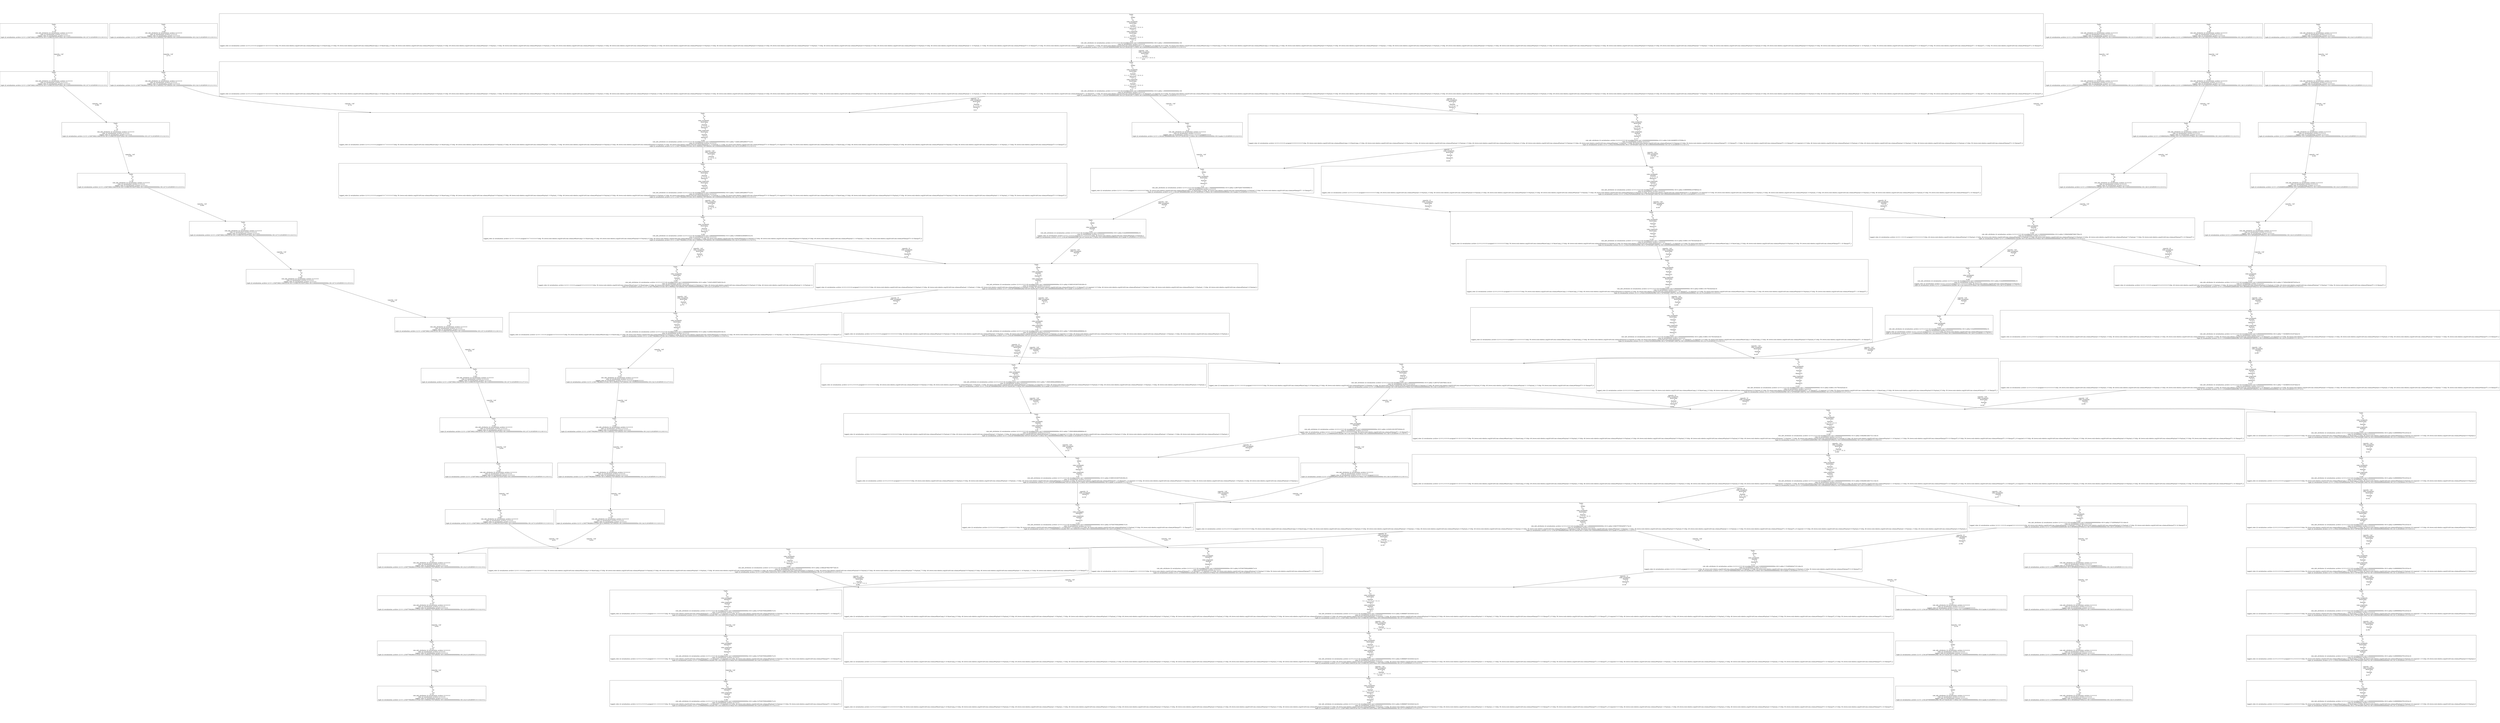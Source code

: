 digraph GraphvizGraph {
	graph [bb="0,0,20569,7374",
		concentrate=false,
		dpi="96,0",
		overlap=false,
		pad="0,2",
		root="Tuple:
    a:
        b7
    b:
        t14
    roles (assigned):
        BaseCamp:
            0
        Payload:
            0, \
1, 2, 3, 4, 5, 6, 7, 9, 11
        SherpaTT:
            0, 2
    roles (required):
        Payload:
            1, 2, 3
        \
SherpaTT:
            0, 2
 (v:89)
role_info_attributes 22 serialization::archive 12 0 0 2 0 0 0 20 reconfiguration cost 0.00000000000000000e+\
00 6 safety 9.99886871816304312e-01
roles 22 serialization::archive 12 0 0 0 0
tagged_roles 22 serialization::archive 12 0 0 2 0 \
0 0 8 assigned 0 0 13 0 0 0 0 0 5 http: 50 //www.rock-robotics.org/2014/01/om-schema#BaseCamp 0 10 BaseCamp_0 5 http: 49 //www.rock-robotics.org/\
2014/01/om-schema#Payload 0 9 Payload_0 5 http: 49 //www.rock-robotics.org/2014/01/om-schema#Payload 1 9 Payload_1 5 http: 49 //\
www.rock-robotics.org/2014/01/om-schema#Payload 2 9 Payload_2 5 http: 49 //www.rock-robotics.org/2014/01/om-schema#Payload 3 9 Payload_\
3 5 http: 49 //www.rock-robotics.org/2014/01/om-schema#Payload 4 9 Payload_4 5 http: 49 //www.rock-robotics.org/2014/01/om-schema#\
Payload 5 9 Payload_5 5 http: 49 //www.rock-robotics.org/2014/01/om-schema#Payload 6 9 Payload_6 5 http: 49 //www.rock-robotics.org/\
2014/01/om-schema#Payload 7 9 Payload_7 5 http: 49 //www.rock-robotics.org/2014/01/om-schema#Payload 9 9 Payload_9 5 http: 49 //\
www.rock-robotics.org/2014/01/om-schema#Payload 11 10 Payload_11 5 http: 50 //www.rock-robotics.org/2014/01/om-schema#SherpaTT 0 \
10 SherpaTT_0 5 http: 50 //www.rock-robotics.org/2014/01/om-schema#SherpaTT 2 10 SherpaTT_2 8 required 5 0 5 http: 49 //www.rock-robotics.org/\
2014/01/om-schema#Payload 1 9 Payload_1 5 http: 49 //www.rock-robotics.org/2014/01/om-schema#Payload 2 9 Payload_2 5 http: 49 //\
www.rock-robotics.org/2014/01/om-schema#Payload 3 9 Payload_3 5 http: 50 //www.rock-robotics.org/2014/01/om-schema#SherpaTT 0 10 \
SherpaTT_0 5 http: 50 //www.rock-robotics.org/2014/01/om-schema#SherpaTT 2 10 SherpaTT_2
tuple 22 serialization::archive 12 0 0 \
-2.52673682116401615e+06 5.31996155154357292e+06 0.00000000000000000e+00 2 b7 8 LOCATION 0 0 3 t14 0 0 2",
		splines=true
	];
	node [fixedsize=false,
		label="\N",
		pin=false,
		pos="0,0",
		shape=box,
		width=0
	];
	edge [label=o];
	"Tuple:
    a:
        b7
    b:
        t14
    roles (assigned):
        BaseCamp:
            0
        Payload:
            0, \
1, 2, 3, 4, 5, 6, 7, 9, 11
        SherpaTT:
            0, 2
    roles (required):
        Payload:
            1, 2, 3
        \
SherpaTT:
            0, 2
 (v:89)
role_info_attributes 22 serialization::archive 12 0 0 2 0 0 0 20 reconfiguration cost 0.00000000000000000e+\
00 6 safety 9.99886871816304312e-01
roles 22 serialization::archive 12 0 0 0 0
tagged_roles 22 serialization::archive 12 0 0 2 0 \
0 0 8 assigned 0 0 13 0 0 0 0 0 5 http: 50 //www.rock-robotics.org/2014/01/om-schema#BaseCamp 0 10 BaseCamp_0 5 http: 49 //www.rock-robotics.org/\
2014/01/om-schema#Payload 0 9 Payload_0 5 http: 49 //www.rock-robotics.org/2014/01/om-schema#Payload 1 9 Payload_1 5 http: 49 //\
www.rock-robotics.org/2014/01/om-schema#Payload 2 9 Payload_2 5 http: 49 //www.rock-robotics.org/2014/01/om-schema#Payload 3 9 Payload_\
3 5 http: 49 //www.rock-robotics.org/2014/01/om-schema#Payload 4 9 Payload_4 5 http: 49 //www.rock-robotics.org/2014/01/om-schema#\
Payload 5 9 Payload_5 5 http: 49 //www.rock-robotics.org/2014/01/om-schema#Payload 6 9 Payload_6 5 http: 49 //www.rock-robotics.org/\
2014/01/om-schema#Payload 7 9 Payload_7 5 http: 49 //www.rock-robotics.org/2014/01/om-schema#Payload 9 9 Payload_9 5 http: 49 //\
www.rock-robotics.org/2014/01/om-schema#Payload 11 10 Payload_11 5 http: 50 //www.rock-robotics.org/2014/01/om-schema#SherpaTT 0 \
10 SherpaTT_0 5 http: 50 //www.rock-robotics.org/2014/01/om-schema#SherpaTT 2 10 SherpaTT_2 8 required 5 0 5 http: 49 //www.rock-robotics.org/\
2014/01/om-schema#Payload 1 9 Payload_1 5 http: 49 //www.rock-robotics.org/2014/01/om-schema#Payload 2 9 Payload_2 5 http: 49 //\
www.rock-robotics.org/2014/01/om-schema#Payload 3 9 Payload_3 5 http: 50 //www.rock-robotics.org/2014/01/om-schema#SherpaTT 0 10 \
SherpaTT_0 5 http: 50 //www.rock-robotics.org/2014/01/om-schema#SherpaTT 2 10 SherpaTT_2
tuple 22 serialization::archive 12 0 0 \
-2.52673682116401615e+06 5.31996155154357292e+06 0.00000000000000000e+00 2 b7 8 LOCATION 0 0 3 t14 0 0 2"	 [height=4.6944,
		pos="10220,169",
		width=120.18];
	"Tuple:
    a:
        b7
    b:
        t13
    roles (assigned):
        BaseCamp:
            0
        Payload:
            0, \
1, 2, 3, 4, 5, 6, 7, 9, 11
        SherpaTT:
            0, 2
    roles (required):
        Payload:
            1, 2, 3
        \
SherpaTT:
            0, 2
 (v:88)
role_info_attributes 22 serialization::archive 12 0 0 2 0 0 0 20 reconfiguration cost 0.00000000000000000e+\
00 6 safety 9.99886871816304312e-01
roles 22 serialization::archive 12 0 0 0 0
tagged_roles 22 serialization::archive 12 0 0 2 0 \
0 0 8 assigned 0 0 13 0 0 0 0 0 5 http: 50 //www.rock-robotics.org/2014/01/om-schema#BaseCamp 0 10 BaseCamp_0 5 http: 49 //www.rock-robotics.org/\
2014/01/om-schema#Payload 0 9 Payload_0 5 http: 49 //www.rock-robotics.org/2014/01/om-schema#Payload 1 9 Payload_1 5 http: 49 //\
www.rock-robotics.org/2014/01/om-schema#Payload 2 9 Payload_2 5 http: 49 //www.rock-robotics.org/2014/01/om-schema#Payload 3 9 Payload_\
3 5 http: 49 //www.rock-robotics.org/2014/01/om-schema#Payload 4 9 Payload_4 5 http: 49 //www.rock-robotics.org/2014/01/om-schema#\
Payload 5 9 Payload_5 5 http: 49 //www.rock-robotics.org/2014/01/om-schema#Payload 6 9 Payload_6 5 http: 49 //www.rock-robotics.org/\
2014/01/om-schema#Payload 7 9 Payload_7 5 http: 49 //www.rock-robotics.org/2014/01/om-schema#Payload 9 9 Payload_9 5 http: 49 //\
www.rock-robotics.org/2014/01/om-schema#Payload 11 10 Payload_11 5 http: 50 //www.rock-robotics.org/2014/01/om-schema#SherpaTT 0 \
10 SherpaTT_0 5 http: 50 //www.rock-robotics.org/2014/01/om-schema#SherpaTT 2 10 SherpaTT_2 8 required 5 0 5 http: 49 //www.rock-robotics.org/\
2014/01/om-schema#Payload 1 9 Payload_1 5 http: 49 //www.rock-robotics.org/2014/01/om-schema#Payload 2 9 Payload_2 5 http: 49 //\
www.rock-robotics.org/2014/01/om-schema#Payload 3 9 Payload_3 5 http: 50 //www.rock-robotics.org/2014/01/om-schema#SherpaTT 0 10 \
SherpaTT_0 5 http: 50 //www.rock-robotics.org/2014/01/om-schema#SherpaTT 2 10 SherpaTT_2
tuple 22 serialization::archive 12 0 0 \
-2.52673682116401615e+06 5.31996155154357292e+06 0.00000000000000000e+00 2 b7 8 LOCATION 0 0 3 t13 0 0 2"	 [height=4.6944,
		pos="10220,648",
		width=120.18];
	"Tuple:
    a:
        b7
    b:
        t13
    roles (assigned):
        BaseCamp:
            0
        Payload:
            0, \
1, 2, 3, 4, 5, 6, 7, 9, 11
        SherpaTT:
            0, 2
    roles (required):
        Payload:
            1, 2, 3
        \
SherpaTT:
            0, 2
 (v:88)
role_info_attributes 22 serialization::archive 12 0 0 2 0 0 0 20 reconfiguration cost 0.00000000000000000e+\
00 6 safety 9.99886871816304312e-01
roles 22 serialization::archive 12 0 0 0 0
tagged_roles 22 serialization::archive 12 0 0 2 0 \
0 0 8 assigned 0 0 13 0 0 0 0 0 5 http: 50 //www.rock-robotics.org/2014/01/om-schema#BaseCamp 0 10 BaseCamp_0 5 http: 49 //www.rock-robotics.org/\
2014/01/om-schema#Payload 0 9 Payload_0 5 http: 49 //www.rock-robotics.org/2014/01/om-schema#Payload 1 9 Payload_1 5 http: 49 //\
www.rock-robotics.org/2014/01/om-schema#Payload 2 9 Payload_2 5 http: 49 //www.rock-robotics.org/2014/01/om-schema#Payload 3 9 Payload_\
3 5 http: 49 //www.rock-robotics.org/2014/01/om-schema#Payload 4 9 Payload_4 5 http: 49 //www.rock-robotics.org/2014/01/om-schema#\
Payload 5 9 Payload_5 5 http: 49 //www.rock-robotics.org/2014/01/om-schema#Payload 6 9 Payload_6 5 http: 49 //www.rock-robotics.org/\
2014/01/om-schema#Payload 7 9 Payload_7 5 http: 49 //www.rock-robotics.org/2014/01/om-schema#Payload 9 9 Payload_9 5 http: 49 //\
www.rock-robotics.org/2014/01/om-schema#Payload 11 10 Payload_11 5 http: 50 //www.rock-robotics.org/2014/01/om-schema#SherpaTT 0 \
10 SherpaTT_0 5 http: 50 //www.rock-robotics.org/2014/01/om-schema#SherpaTT 2 10 SherpaTT_2 8 required 5 0 5 http: 49 //www.rock-robotics.org/\
2014/01/om-schema#Payload 1 9 Payload_1 5 http: 49 //www.rock-robotics.org/2014/01/om-schema#Payload 2 9 Payload_2 5 http: 49 //\
www.rock-robotics.org/2014/01/om-schema#Payload 3 9 Payload_3 5 http: 50 //www.rock-robotics.org/2014/01/om-schema#SherpaTT 0 10 \
SherpaTT_0 5 http: 50 //www.rock-robotics.org/2014/01/om-schema#SherpaTT 2 10 SherpaTT_2
tuple 22 serialization::archive 12 0 0 \
-2.52673682116401615e+06 5.31996155154357292e+06 0.00000000000000000e+00 2 b7 8 LOCATION 0 0 3 t13 0 0 2" -> "Tuple:
    a:
        b7
    b:
        t14
    roles (assigned):
        BaseCamp:
            0
        Payload:
            0, \
1, 2, 3, 4, 5, 6, 7, 9, 11
        SherpaTT:
            0, 2
    roles (required):
        Payload:
            1, 2, 3
        \
SherpaTT:
            0, 2
 (v:89)
role_info_attributes 22 serialization::archive 12 0 0 2 0 0 0 20 reconfiguration cost 0.00000000000000000e+\
00 6 safety 9.99886871816304312e-01
roles 22 serialization::archive 12 0 0 0 0
tagged_roles 22 serialization::archive 12 0 0 2 0 \
0 0 8 assigned 0 0 13 0 0 0 0 0 5 http: 50 //www.rock-robotics.org/2014/01/om-schema#BaseCamp 0 10 BaseCamp_0 5 http: 49 //www.rock-robotics.org/\
2014/01/om-schema#Payload 0 9 Payload_0 5 http: 49 //www.rock-robotics.org/2014/01/om-schema#Payload 1 9 Payload_1 5 http: 49 //\
www.rock-robotics.org/2014/01/om-schema#Payload 2 9 Payload_2 5 http: 49 //www.rock-robotics.org/2014/01/om-schema#Payload 3 9 Payload_\
3 5 http: 49 //www.rock-robotics.org/2014/01/om-schema#Payload 4 9 Payload_4 5 http: 49 //www.rock-robotics.org/2014/01/om-schema#\
Payload 5 9 Payload_5 5 http: 49 //www.rock-robotics.org/2014/01/om-schema#Payload 6 9 Payload_6 5 http: 49 //www.rock-robotics.org/\
2014/01/om-schema#Payload 7 9 Payload_7 5 http: 49 //www.rock-robotics.org/2014/01/om-schema#Payload 9 9 Payload_9 5 http: 49 //\
www.rock-robotics.org/2014/01/om-schema#Payload 11 10 Payload_11 5 http: 50 //www.rock-robotics.org/2014/01/om-schema#SherpaTT 0 \
10 SherpaTT_0 5 http: 50 //www.rock-robotics.org/2014/01/om-schema#SherpaTT 2 10 SherpaTT_2 8 required 5 0 5 http: 49 //www.rock-robotics.org/\
2014/01/om-schema#Payload 1 9 Payload_1 5 http: 49 //www.rock-robotics.org/2014/01/om-schema#Payload 2 9 Payload_2 5 http: 49 //\
www.rock-robotics.org/2014/01/om-schema#Payload 3 9 Payload_3 5 http: 50 //www.rock-robotics.org/2014/01/om-schema#SherpaTT 0 10 \
SherpaTT_0 5 http: 50 //www.rock-robotics.org/2014/01/om-schema#SherpaTT 2 10 SherpaTT_2
tuple 22 serialization::archive 12 0 0 \
-2.52673682116401615e+06 5.31996155154357292e+06 0.00000000000000000e+00 2 b7 8 LOCATION 0 0 3 t14 0 0 2" [key="capacity: +inf
    roles (assigned):
        BaseCamp:
            0
        Payload:
            0, 1, 2, 3, 4, 5, 6, 7, 9, 11
 (\
e:100)",
	label="capacity: +inf
    roles (assigned):
        BaseCamp:
            0
        Payload:
            0, 1, 2, 3, 4, 5, 6, 7, 9, 11
 (\
e:100)",
	lp="10314,408.5",
	pos="e,10220,338.26 10220,478.83 10220,436.61 10220,391.17 10220,348.47"];
"Tuple:
    a:
        b7
    b:
        t12
    roles (assigned):
        BaseCamp:
            0
        Payload:
            0, \
1, 2, 3, 4, 5, 6, 7, 9, 11
        SherpaTT:
            0, 2
    roles (required):
        Payload:
            1, 2, 3
        \
SherpaTT:
            0, 2
 (v:87)
role_info_attributes 22 serialization::archive 12 0 0 2 0 0 0 20 reconfiguration cost 3.54000000000000000e+\
03 6 safety 9.99886871816304312e-01
roles 22 serialization::archive 12 0 0 0 0
tagged_roles 22 serialization::archive 12 0 0 2 0 \
0 0 8 assigned 0 0 13 0 0 0 0 0 5 http: 50 //www.rock-robotics.org/2014/01/om-schema#BaseCamp 0 10 BaseCamp_0 5 http: 49 //www.rock-robotics.org/\
2014/01/om-schema#Payload 0 9 Payload_0 5 http: 49 //www.rock-robotics.org/2014/01/om-schema#Payload 1 9 Payload_1 5 http: 49 //\
www.rock-robotics.org/2014/01/om-schema#Payload 2 9 Payload_2 5 http: 49 //www.rock-robotics.org/2014/01/om-schema#Payload 3 9 Payload_\
3 5 http: 49 //www.rock-robotics.org/2014/01/om-schema#Payload 4 9 Payload_4 5 http: 49 //www.rock-robotics.org/2014/01/om-schema#\
Payload 5 9 Payload_5 5 http: 49 //www.rock-robotics.org/2014/01/om-schema#Payload 6 9 Payload_6 5 http: 49 //www.rock-robotics.org/\
2014/01/om-schema#Payload 7 9 Payload_7 5 http: 49 //www.rock-robotics.org/2014/01/om-schema#Payload 9 9 Payload_9 5 http: 49 //\
www.rock-robotics.org/2014/01/om-schema#Payload 11 10 Payload_11 5 http: 50 //www.rock-robotics.org/2014/01/om-schema#SherpaTT 0 \
10 SherpaTT_0 5 http: 50 //www.rock-robotics.org/2014/01/om-schema#SherpaTT 2 10 SherpaTT_2 8 required 5 0 5 http: 49 //www.rock-robotics.org/\
2014/01/om-schema#Payload 1 9 Payload_1 5 http: 49 //www.rock-robotics.org/2014/01/om-schema#Payload 2 9 Payload_2 5 http: 49 //\
www.rock-robotics.org/2014/01/om-schema#Payload 3 9 Payload_3 5 http: 50 //www.rock-robotics.org/2014/01/om-schema#SherpaTT 0 10 \
SherpaTT_0 5 http: 50 //www.rock-robotics.org/2014/01/om-schema#SherpaTT 2 10 SherpaTT_2
tuple 22 serialization::archive 12 0 0 \
-2.52673682116401615e+06 5.31996155154357292e+06 0.00000000000000000e+00 2 b7 8 LOCATION 0 0 3 t12 0 0 2" [height=4.6944,
	pos="10220,1127",
	width=120.18];
"Tuple:
    a:
        b7
    b:
        t12
    roles (assigned):
        BaseCamp:
            0
        Payload:
            0, \
1, 2, 3, 4, 5, 6, 7, 9, 11
        SherpaTT:
            0, 2
    roles (required):
        Payload:
            1, 2, 3
        \
SherpaTT:
            0, 2
 (v:87)
role_info_attributes 22 serialization::archive 12 0 0 2 0 0 0 20 reconfiguration cost 3.54000000000000000e+\
03 6 safety 9.99886871816304312e-01
roles 22 serialization::archive 12 0 0 0 0
tagged_roles 22 serialization::archive 12 0 0 2 0 \
0 0 8 assigned 0 0 13 0 0 0 0 0 5 http: 50 //www.rock-robotics.org/2014/01/om-schema#BaseCamp 0 10 BaseCamp_0 5 http: 49 //www.rock-robotics.org/\
2014/01/om-schema#Payload 0 9 Payload_0 5 http: 49 //www.rock-robotics.org/2014/01/om-schema#Payload 1 9 Payload_1 5 http: 49 //\
www.rock-robotics.org/2014/01/om-schema#Payload 2 9 Payload_2 5 http: 49 //www.rock-robotics.org/2014/01/om-schema#Payload 3 9 Payload_\
3 5 http: 49 //www.rock-robotics.org/2014/01/om-schema#Payload 4 9 Payload_4 5 http: 49 //www.rock-robotics.org/2014/01/om-schema#\
Payload 5 9 Payload_5 5 http: 49 //www.rock-robotics.org/2014/01/om-schema#Payload 6 9 Payload_6 5 http: 49 //www.rock-robotics.org/\
2014/01/om-schema#Payload 7 9 Payload_7 5 http: 49 //www.rock-robotics.org/2014/01/om-schema#Payload 9 9 Payload_9 5 http: 49 //\
www.rock-robotics.org/2014/01/om-schema#Payload 11 10 Payload_11 5 http: 50 //www.rock-robotics.org/2014/01/om-schema#SherpaTT 0 \
10 SherpaTT_0 5 http: 50 //www.rock-robotics.org/2014/01/om-schema#SherpaTT 2 10 SherpaTT_2 8 required 5 0 5 http: 49 //www.rock-robotics.org/\
2014/01/om-schema#Payload 1 9 Payload_1 5 http: 49 //www.rock-robotics.org/2014/01/om-schema#Payload 2 9 Payload_2 5 http: 49 //\
www.rock-robotics.org/2014/01/om-schema#Payload 3 9 Payload_3 5 http: 50 //www.rock-robotics.org/2014/01/om-schema#SherpaTT 0 10 \
SherpaTT_0 5 http: 50 //www.rock-robotics.org/2014/01/om-schema#SherpaTT 2 10 SherpaTT_2
tuple 22 serialization::archive 12 0 0 \
-2.52673682116401615e+06 5.31996155154357292e+06 0.00000000000000000e+00 2 b7 8 LOCATION 0 0 3 t12 0 0 2" -> "Tuple:
    a:
        b7
    b:
        t13
    roles (assigned):
        BaseCamp:
            0
        Payload:
            0, \
1, 2, 3, 4, 5, 6, 7, 9, 11
        SherpaTT:
            0, 2
    roles (required):
        Payload:
            1, 2, 3
        \
SherpaTT:
            0, 2
 (v:88)
role_info_attributes 22 serialization::archive 12 0 0 2 0 0 0 20 reconfiguration cost 0.00000000000000000e+\
00 6 safety 9.99886871816304312e-01
roles 22 serialization::archive 12 0 0 0 0
tagged_roles 22 serialization::archive 12 0 0 2 0 \
0 0 8 assigned 0 0 13 0 0 0 0 0 5 http: 50 //www.rock-robotics.org/2014/01/om-schema#BaseCamp 0 10 BaseCamp_0 5 http: 49 //www.rock-robotics.org/\
2014/01/om-schema#Payload 0 9 Payload_0 5 http: 49 //www.rock-robotics.org/2014/01/om-schema#Payload 1 9 Payload_1 5 http: 49 //\
www.rock-robotics.org/2014/01/om-schema#Payload 2 9 Payload_2 5 http: 49 //www.rock-robotics.org/2014/01/om-schema#Payload 3 9 Payload_\
3 5 http: 49 //www.rock-robotics.org/2014/01/om-schema#Payload 4 9 Payload_4 5 http: 49 //www.rock-robotics.org/2014/01/om-schema#\
Payload 5 9 Payload_5 5 http: 49 //www.rock-robotics.org/2014/01/om-schema#Payload 6 9 Payload_6 5 http: 49 //www.rock-robotics.org/\
2014/01/om-schema#Payload 7 9 Payload_7 5 http: 49 //www.rock-robotics.org/2014/01/om-schema#Payload 9 9 Payload_9 5 http: 49 //\
www.rock-robotics.org/2014/01/om-schema#Payload 11 10 Payload_11 5 http: 50 //www.rock-robotics.org/2014/01/om-schema#SherpaTT 0 \
10 SherpaTT_0 5 http: 50 //www.rock-robotics.org/2014/01/om-schema#SherpaTT 2 10 SherpaTT_2 8 required 5 0 5 http: 49 //www.rock-robotics.org/\
2014/01/om-schema#Payload 1 9 Payload_1 5 http: 49 //www.rock-robotics.org/2014/01/om-schema#Payload 2 9 Payload_2 5 http: 49 //\
www.rock-robotics.org/2014/01/om-schema#Payload 3 9 Payload_3 5 http: 50 //www.rock-robotics.org/2014/01/om-schema#SherpaTT 0 10 \
SherpaTT_0 5 http: 50 //www.rock-robotics.org/2014/01/om-schema#SherpaTT 2 10 SherpaTT_2
tuple 22 serialization::archive 12 0 0 \
-2.52673682116401615e+06 5.31996155154357292e+06 0.00000000000000000e+00 2 b7 8 LOCATION 0 0 3 t13 0 0 2" [key="capacity: +inf
    roles (assigned):
        BaseCamp:
            0
        Payload:
            0, 1, 2, 3, 4, 5, 6, 7, 9, 11
 (\
e:99)",
label="capacity: +inf
    roles (assigned):
        BaseCamp:
            0
        Payload:
            0, 1, 2, 3, 4, 5, 6, 7, 9, 11
 (\
e:99)",
lp="10314,887.5",
pos="e,10220,817.26 10220,957.83 10220,915.61 10220,870.17 10220,827.47"];
"Tuple:
    a:
        b7
    b:
        t11
    roles (assigned):
        BaseCamp:
            0
        Payload:
            0, \
1, 2, 5, 6, 7, 9, 11
        SherpaTT:
            2
 (v:86)
role_info_attributes 22 serialization::archive 12 0 0 2 0 0 0 20 reconfiguration \
cost 0.00000000000000000e+00 6 safety 4.06822678627697720e-01
roles 22 serialization::archive 12 0 0 0 0
tagged_roles 22 serialization::\
archive 12 0 0 1 0 0 0 8 assigned 0 0 10 0 0 0 0 0 5 http: 50 //www.rock-robotics.org/2014/01/om-schema#BaseCamp 0 10 BaseCamp_0 \
5 http: 49 //www.rock-robotics.org/2014/01/om-schema#Payload 0 9 Payload_0 5 http: 49 //www.rock-robotics.org/2014/01/om-schema#\
Payload 1 9 Payload_1 5 http: 49 //www.rock-robotics.org/2014/01/om-schema#Payload 2 9 Payload_2 5 http: 49 //www.rock-robotics.org/\
2014/01/om-schema#Payload 5 9 Payload_5 5 http: 49 //www.rock-robotics.org/2014/01/om-schema#Payload 6 9 Payload_6 5 http: 49 //\
www.rock-robotics.org/2014/01/om-schema#Payload 7 9 Payload_7 5 http: 49 //www.rock-robotics.org/2014/01/om-schema#Payload 9 9 Payload_\
9 5 http: 49 //www.rock-robotics.org/2014/01/om-schema#Payload 11 10 Payload_11 5 http: 50 //www.rock-robotics.org/2014/01/om-schema#\
SherpaTT 2 10 SherpaTT_2
tuple 22 serialization::archive 12 0 0 -2.52673682116401615e+06 5.31996155154357292e+06 0.00000000000000000e+\
00 2 b7 8 LOCATION 0 0 3 t11 0 0 2" [height=3.6528,
pos="5976.5,1576",
width=68.819];
"Tuple:
    a:
        b7
    b:
        t11
    roles (assigned):
        BaseCamp:
            0
        Payload:
            0, \
1, 2, 5, 6, 7, 9, 11
        SherpaTT:
            2
 (v:86)
role_info_attributes 22 serialization::archive 12 0 0 2 0 0 0 20 reconfiguration \
cost 0.00000000000000000e+00 6 safety 4.06822678627697720e-01
roles 22 serialization::archive 12 0 0 0 0
tagged_roles 22 serialization::\
archive 12 0 0 1 0 0 0 8 assigned 0 0 10 0 0 0 0 0 5 http: 50 //www.rock-robotics.org/2014/01/om-schema#BaseCamp 0 10 BaseCamp_0 \
5 http: 49 //www.rock-robotics.org/2014/01/om-schema#Payload 0 9 Payload_0 5 http: 49 //www.rock-robotics.org/2014/01/om-schema#\
Payload 1 9 Payload_1 5 http: 49 //www.rock-robotics.org/2014/01/om-schema#Payload 2 9 Payload_2 5 http: 49 //www.rock-robotics.org/\
2014/01/om-schema#Payload 5 9 Payload_5 5 http: 49 //www.rock-robotics.org/2014/01/om-schema#Payload 6 9 Payload_6 5 http: 49 //\
www.rock-robotics.org/2014/01/om-schema#Payload 7 9 Payload_7 5 http: 49 //www.rock-robotics.org/2014/01/om-schema#Payload 9 9 Payload_\
9 5 http: 49 //www.rock-robotics.org/2014/01/om-schema#Payload 11 10 Payload_11 5 http: 50 //www.rock-robotics.org/2014/01/om-schema#\
SherpaTT 2 10 SherpaTT_2
tuple 22 serialization::archive 12 0 0 -2.52673682116401615e+06 5.31996155154357292e+06 0.00000000000000000e+\
00 2 b7 8 LOCATION 0 0 3 t11 0 0 2" -> "Tuple:
    a:
        b7
    b:
        t12
    roles (assigned):
        BaseCamp:
            0
        Payload:
            0, \
1, 2, 3, 4, 5, 6, 7, 9, 11
        SherpaTT:
            0, 2
    roles (required):
        Payload:
            1, 2, 3
        \
SherpaTT:
            0, 2
 (v:87)
role_info_attributes 22 serialization::archive 12 0 0 2 0 0 0 20 reconfiguration cost 3.54000000000000000e+\
03 6 safety 9.99886871816304312e-01
roles 22 serialization::archive 12 0 0 0 0
tagged_roles 22 serialization::archive 12 0 0 2 0 \
0 0 8 assigned 0 0 13 0 0 0 0 0 5 http: 50 //www.rock-robotics.org/2014/01/om-schema#BaseCamp 0 10 BaseCamp_0 5 http: 49 //www.rock-robotics.org/\
2014/01/om-schema#Payload 0 9 Payload_0 5 http: 49 //www.rock-robotics.org/2014/01/om-schema#Payload 1 9 Payload_1 5 http: 49 //\
www.rock-robotics.org/2014/01/om-schema#Payload 2 9 Payload_2 5 http: 49 //www.rock-robotics.org/2014/01/om-schema#Payload 3 9 Payload_\
3 5 http: 49 //www.rock-robotics.org/2014/01/om-schema#Payload 4 9 Payload_4 5 http: 49 //www.rock-robotics.org/2014/01/om-schema#\
Payload 5 9 Payload_5 5 http: 49 //www.rock-robotics.org/2014/01/om-schema#Payload 6 9 Payload_6 5 http: 49 //www.rock-robotics.org/\
2014/01/om-schema#Payload 7 9 Payload_7 5 http: 49 //www.rock-robotics.org/2014/01/om-schema#Payload 9 9 Payload_9 5 http: 49 //\
www.rock-robotics.org/2014/01/om-schema#Payload 11 10 Payload_11 5 http: 50 //www.rock-robotics.org/2014/01/om-schema#SherpaTT 0 \
10 SherpaTT_0 5 http: 50 //www.rock-robotics.org/2014/01/om-schema#SherpaTT 2 10 SherpaTT_2 8 required 5 0 5 http: 49 //www.rock-robotics.org/\
2014/01/om-schema#Payload 1 9 Payload_1 5 http: 49 //www.rock-robotics.org/2014/01/om-schema#Payload 2 9 Payload_2 5 http: 49 //\
www.rock-robotics.org/2014/01/om-schema#Payload 3 9 Payload_3 5 http: 50 //www.rock-robotics.org/2014/01/om-schema#SherpaTT 0 10 \
SherpaTT_0 5 http: 50 //www.rock-robotics.org/2014/01/om-schema#SherpaTT 2 10 SherpaTT_2
tuple 22 serialization::archive 12 0 0 \
-2.52673682116401615e+06 5.31996155154357292e+06 0.00000000000000000e+00 2 b7 8 LOCATION 0 0 3 t12 0 0 2" [key="capacity: +inf
    roles (assigned):
        BaseCamp:
            0
        Payload:
            0, 1, 2, 5, 6, 7, 9, 11
 (e:98)",
label="capacity: +inf
    roles (assigned):
        BaseCamp:
            0
        Payload:
            0, 1, 2, 5, 6, 7, 9, 11
 (e:98)",
lp="8433,1366.5",
pos="e,8625.3,1296 7215.8,1444.5 7653.3,1398.4 8151.6,1345.9 8615,1297.1"];
"Tuple:
    a:
        b7
    b:
        t10
 (v:85)
role_info_attributes 22 serialization::archive 12 0 0 0 0
roles 22 serialization::\
archive 12 0 0 0 0
tagged_roles 22 serialization::archive 12 0 0 0 0
tuple 22 serialization::archive 12 0 0 -2.52673682116401615e+\
06 5.31996155154357292e+06 0.00000000000000000e+00 2 b7 8 LOCATION 0 0 3 t10 0 0 2" [height=2.1944,
pos="4561.5,2040",
width=12.306];
"Tuple:
    a:
        b7
    b:
        t10
 (v:85)
role_info_attributes 22 serialization::archive 12 0 0 0 0
roles 22 serialization::\
archive 12 0 0 0 0
tagged_roles 22 serialization::archive 12 0 0 0 0
tuple 22 serialization::archive 12 0 0 -2.52673682116401615e+\
06 5.31996155154357292e+06 0.00000000000000000e+00 2 b7 8 LOCATION 0 0 3 t10 0 0 2" -> "Tuple:
    a:
        b7
    b:
        t11
    roles (assigned):
        BaseCamp:
            0
        Payload:
            0, \
1, 2, 5, 6, 7, 9, 11
        SherpaTT:
            2
 (v:86)
role_info_attributes 22 serialization::archive 12 0 0 2 0 0 0 20 reconfiguration \
cost 0.00000000000000000e+00 6 safety 4.06822678627697720e-01
roles 22 serialization::archive 12 0 0 0 0
tagged_roles 22 serialization::\
archive 12 0 0 1 0 0 0 8 assigned 0 0 10 0 0 0 0 0 5 http: 50 //www.rock-robotics.org/2014/01/om-schema#BaseCamp 0 10 BaseCamp_0 \
5 http: 49 //www.rock-robotics.org/2014/01/om-schema#Payload 0 9 Payload_0 5 http: 49 //www.rock-robotics.org/2014/01/om-schema#\
Payload 1 9 Payload_1 5 http: 49 //www.rock-robotics.org/2014/01/om-schema#Payload 2 9 Payload_2 5 http: 49 //www.rock-robotics.org/\
2014/01/om-schema#Payload 5 9 Payload_5 5 http: 49 //www.rock-robotics.org/2014/01/om-schema#Payload 6 9 Payload_6 5 http: 49 //\
www.rock-robotics.org/2014/01/om-schema#Payload 7 9 Payload_7 5 http: 49 //www.rock-robotics.org/2014/01/om-schema#Payload 9 9 Payload_\
9 5 http: 49 //www.rock-robotics.org/2014/01/om-schema#Payload 11 10 Payload_11 5 http: 50 //www.rock-robotics.org/2014/01/om-schema#\
SherpaTT 2 10 SherpaTT_2
tuple 22 serialization::archive 12 0 0 -2.52673682116401615e+06 5.31996155154357292e+06 0.00000000000000000e+\
00 2 b7 8 LOCATION 0 0 3 t11 0 0 2" [key="capacity: +inf
 (e:97)",
label="capacity: +inf
 (e:97)",
lp="5516.5,1800.5",
pos="e,5576.6,1707.6 4800.7,1960.9 5010,1892.6 5318.6,1791.8 5567.1,1710.7"];
"Tuple:
    a:
        b7
    b:
        t9
 (v:84)
role_info_attributes 22 serialization::archive 12 0 0 0 0
roles 22 serialization::\
archive 12 0 0 0 0
tagged_roles 22 serialization::archive 12 0 0 0 0
tuple 22 serialization::archive 12 0 0 -2.52673682116401615e+\
06 5.31996155154357292e+06 0.00000000000000000e+00 2 b7 8 LOCATION 0 0 2 t9 0 0 2" [height=2.1944,
pos="4559.5,2534",
width=12.208];
"Tuple:
    a:
        b7
    b:
        t9
 (v:84)
role_info_attributes 22 serialization::archive 12 0 0 0 0
roles 22 serialization::\
archive 12 0 0 0 0
tagged_roles 22 serialization::archive 12 0 0 0 0
tuple 22 serialization::archive 12 0 0 -2.52673682116401615e+\
06 5.31996155154357292e+06 0.00000000000000000e+00 2 b7 8 LOCATION 0 0 2 t9 0 0 2" -> "Tuple:
    a:
        b7
    b:
        t10
 (v:85)
role_info_attributes 22 serialization::archive 12 0 0 0 0
roles 22 serialization::\
archive 12 0 0 0 0
tagged_roles 22 serialization::archive 12 0 0 0 0
tuple 22 serialization::archive 12 0 0 -2.52673682116401615e+\
06 5.31996155154357292e+06 0.00000000000000000e+00 2 b7 8 LOCATION 0 0 3 t10 0 0 2" [key="capacity: +inf
 (e:96)",
label="capacity: +inf
 (e:96)",
lp="4599.5,2279.5",
pos="e,4561.2,2119.3 4559.8,2454.8 4560.2,2366.2 4560.8,2222.1 4561.1,2129.5"];
"Tuple:
    a:
        b7
    b:
        t8
 (v:83)
role_info_attributes 22 serialization::archive 12 0 0 0 0
roles 22 serialization::\
archive 12 0 0 0 0
tagged_roles 22 serialization::archive 12 0 0 0 0
tuple 22 serialization::archive 12 0 0 -2.52673682116401615e+\
06 5.31996155154357292e+06 0.00000000000000000e+00 2 b7 8 LOCATION 0 0 2 t8 0 0 2" [height=2.1944,
pos="4524.5,3013",
width=12.208];
"Tuple:
    a:
        b7
    b:
        t8
 (v:83)
role_info_attributes 22 serialization::archive 12 0 0 0 0
roles 22 serialization::\
archive 12 0 0 0 0
tagged_roles 22 serialization::archive 12 0 0 0 0
tuple 22 serialization::archive 12 0 0 -2.52673682116401615e+\
06 5.31996155154357292e+06 0.00000000000000000e+00 2 b7 8 LOCATION 0 0 2 t8 0 0 2" -> "Tuple:
    a:
        b7
    b:
        t9
 (v:84)
role_info_attributes 22 serialization::archive 12 0 0 0 0
roles 22 serialization::\
archive 12 0 0 0 0
tagged_roles 22 serialization::archive 12 0 0 0 0
tuple 22 serialization::archive 12 0 0 -2.52673682116401615e+\
06 5.31996155154357292e+06 0.00000000000000000e+00 2 b7 8 LOCATION 0 0 2 t9 0 0 2" [key="capacity: +inf
 (e:95)",
label="capacity: +inf
 (e:95)",
lp="4583.5,2773.5",
pos="e,4553.8,2613.3 4530.2,2933.8 4536.5,2848.5 4546.5,2712.4 4553,2623.4"];
"Tuple:
    a:
        b7
    b:
        t7
 (v:82)
role_info_attributes 22 serialization::archive 12 0 0 0 0
roles 22 serialization::\
archive 12 0 0 0 0
tagged_roles 22 serialization::archive 12 0 0 0 0
tuple 22 serialization::archive 12 0 0 -2.52673682116401615e+\
06 5.31996155154357292e+06 0.00000000000000000e+00 2 b7 8 LOCATION 0 0 2 t7 0 0 2" [height=2.1944,
pos="4340.5,3537",
width=12.208];
"Tuple:
    a:
        b7
    b:
        t7
 (v:82)
role_info_attributes 22 serialization::archive 12 0 0 0 0
roles 22 serialization::\
archive 12 0 0 0 0
tagged_roles 22 serialization::archive 12 0 0 0 0
tuple 22 serialization::archive 12 0 0 -2.52673682116401615e+\
06 5.31996155154357292e+06 0.00000000000000000e+00 2 b7 8 LOCATION 0 0 2 t7 0 0 2" -> "Tuple:
    a:
        b7
    b:
        t8
 (v:83)
role_info_attributes 22 serialization::archive 12 0 0 0 0
roles 22 serialization::\
archive 12 0 0 0 0
tagged_roles 22 serialization::archive 12 0 0 0 0
tuple 22 serialization::archive 12 0 0 -2.52673682116401615e+\
06 5.31996155154357292e+06 0.00000000000000000e+00 2 b7 8 LOCATION 0 0 2 t8 0 0 2" [key="capacity: +inf
 (e:94)",
label="capacity: +inf
 (e:94)",
lp="4492.5,3267.5",
pos="e,4496.9,3092.3 4368,3457.9 4401.7,3362.4 4458.5,3201.3 4493.6,3101.7"];
"Tuple:
    a:
        b7
    b:
        t6
 (v:81)
role_info_attributes 22 serialization::archive 12 0 0 0 0
roles 22 serialization::\
archive 12 0 0 0 0
tagged_roles 22 serialization::archive 12 0 0 0 0
tuple 22 serialization::archive 12 0 0 -2.52673682116401615e+\
06 5.31996155154357292e+06 0.00000000000000000e+00 2 b7 8 LOCATION 0 0 2 t6 0 0 2" [height=2.1944,
pos="4094.5,4076",
width=12.208];
"Tuple:
    a:
        b7
    b:
        t6
 (v:81)
role_info_attributes 22 serialization::archive 12 0 0 0 0
roles 22 serialization::\
archive 12 0 0 0 0
tagged_roles 22 serialization::archive 12 0 0 0 0
tuple 22 serialization::archive 12 0 0 -2.52673682116401615e+\
06 5.31996155154357292e+06 0.00000000000000000e+00 2 b7 8 LOCATION 0 0 2 t6 0 0 2" -> "Tuple:
    a:
        b7
    b:
        t7
 (v:82)
role_info_attributes 22 serialization::archive 12 0 0 0 0
roles 22 serialization::\
archive 12 0 0 0 0
tagged_roles 22 serialization::archive 12 0 0 0 0
tuple 22 serialization::archive 12 0 0 -2.52673682116401615e+\
06 5.31996155154357292e+06 0.00000000000000000e+00 2 b7 8 LOCATION 0 0 2 t7 0 0 2" [key="capacity: +inf
 (e:93)",
label="capacity: +inf
 (e:93)",
lp="4285.5,3806.5",
pos="e,4304.7,3616.2 4130.3,3996.9 4175.5,3898.1 4253.3,3728.3 4300.5,3625.3"];
"Tuple:
    a:
        b7
    b:
        t5
 (v:80)
role_info_attributes 22 serialization::archive 12 0 0 0 0
roles 22 serialization::\
archive 12 0 0 0 0
tagged_roles 22 serialization::archive 12 0 0 0 0
tuple 22 serialization::archive 12 0 0 -2.52673682116401615e+\
06 5.31996155154357292e+06 0.00000000000000000e+00 2 b7 8 LOCATION 0 0 2 t5 0 0 2" [height=2.1944,
pos="3743.5,4585",
width=12.208];
"Tuple:
    a:
        b7
    b:
        t5
 (v:80)
role_info_attributes 22 serialization::archive 12 0 0 0 0
roles 22 serialization::\
archive 12 0 0 0 0
tagged_roles 22 serialization::archive 12 0 0 0 0
tuple 22 serialization::archive 12 0 0 -2.52673682116401615e+\
06 5.31996155154357292e+06 0.00000000000000000e+00 2 b7 8 LOCATION 0 0 2 t5 0 0 2" -> "Tuple:
    a:
        b7
    b:
        t6
 (v:81)
role_info_attributes 22 serialization::archive 12 0 0 0 0
roles 22 serialization::\
archive 12 0 0 0 0
tagged_roles 22 serialization::archive 12 0 0 0 0
tuple 22 serialization::archive 12 0 0 -2.52673682116401615e+\
06 5.31996155154357292e+06 0.00000000000000000e+00 2 b7 8 LOCATION 0 0 2 t6 0 0 2" [key="capacity: +inf
 (e:92)",
label="capacity: +inf
 (e:92)",
lp="3988.5,4330.5",
pos="e,4040.4,4155.2 3797.6,4505.9 3861.7,4413.3 3968.1,4259.5 4034.7,4163.4"];
"Tuple:
    a:
        b7
    b:
        t4
 (v:79)
role_info_attributes 22 serialization::archive 12 0 0 0 0
roles 22 serialization::\
archive 12 0 0 0 0
tagged_roles 22 serialization::archive 12 0 0 0 0
tuple 22 serialization::archive 12 0 0 -2.52673682116401615e+\
06 5.31996155154357292e+06 0.00000000000000000e+00 2 b7 8 LOCATION 0 0 2 t4 0 0 2" [height=2.1944,
pos="3216.5,5094",
width=12.208];
"Tuple:
    a:
        b7
    b:
        t4
 (v:79)
role_info_attributes 22 serialization::archive 12 0 0 0 0
roles 22 serialization::\
archive 12 0 0 0 0
tagged_roles 22 serialization::archive 12 0 0 0 0
tuple 22 serialization::archive 12 0 0 -2.52673682116401615e+\
06 5.31996155154357292e+06 0.00000000000000000e+00 2 b7 8 LOCATION 0 0 2 t4 0 0 2" -> "Tuple:
    a:
        b7
    b:
        t5
 (v:80)
role_info_attributes 22 serialization::archive 12 0 0 0 0
roles 22 serialization::\
archive 12 0 0 0 0
tagged_roles 22 serialization::archive 12 0 0 0 0
tuple 22 serialization::archive 12 0 0 -2.52673682116401615e+\
06 5.31996155154357292e+06 0.00000000000000000e+00 2 b7 8 LOCATION 0 0 2 t5 0 0 2" [key="capacity: +inf
 (e:91)",
label="capacity: +inf
 (e:91)",
lp="3565.5,4839.5",
pos="e,3662.2,4664.2 3297.7,5014.9 3394.3,4921.9 3555.1,4767.3 3654.8,4671.3"];
"Tuple:
    a:
        b7
    b:
        t3
 (v:78)
role_info_attributes 22 serialization::archive 12 0 0 0 0
roles 22 serialization::\
archive 12 0 0 0 0
tagged_roles 22 serialization::archive 12 0 0 0 0
tuple 22 serialization::archive 12 0 0 -2.52673682116401615e+\
06 5.31996155154357292e+06 0.00000000000000000e+00 2 b7 8 LOCATION 0 0 2 t3 0 0 2" [height=2.1944,
pos="1730.5,5603",
width=12.208];
"Tuple:
    a:
        b7
    b:
        t3
 (v:78)
role_info_attributes 22 serialization::archive 12 0 0 0 0
roles 22 serialization::\
archive 12 0 0 0 0
tagged_roles 22 serialization::archive 12 0 0 0 0
tuple 22 serialization::archive 12 0 0 -2.52673682116401615e+\
06 5.31996155154357292e+06 0.00000000000000000e+00 2 b7 8 LOCATION 0 0 2 t3 0 0 2" -> "Tuple:
    a:
        b7
    b:
        t4
 (v:79)
role_info_attributes 22 serialization::archive 12 0 0 0 0
roles 22 serialization::\
archive 12 0 0 0 0
tagged_roles 22 serialization::archive 12 0 0 0 0
tuple 22 serialization::archive 12 0 0 -2.52673682116401615e+\
06 5.31996155154357292e+06 0.00000000000000000e+00 2 b7 8 LOCATION 0 0 2 t4 0 0 2" [key="capacity: +inf
 (e:90)",
label="capacity: +inf
 (e:90)",
lp="2645.5,5348.5",
pos="e,2987.6,5173.1 1959.4,5523.9 2235.6,5429.7 2697.8,5272 2978.1,5176.3"];
"Tuple:
    a:
        b7
    b:
        t2
 (v:77)
role_info_attributes 22 serialization::archive 12 0 0 0 0
roles 22 serialization::\
archive 12 0 0 0 0
tagged_roles 22 serialization::archive 12 0 0 0 0
tuple 22 serialization::archive 12 0 0 -2.52673682116401615e+\
06 5.31996155154357292e+06 0.00000000000000000e+00 2 b7 8 LOCATION 0 0 2 t2 0 0 2" [height=2.1944,
pos="1422.5,6142",
width=12.208];
"Tuple:
    a:
        b7
    b:
        t2
 (v:77)
role_info_attributes 22 serialization::archive 12 0 0 0 0
roles 22 serialization::\
archive 12 0 0 0 0
tagged_roles 22 serialization::archive 12 0 0 0 0
tuple 22 serialization::archive 12 0 0 -2.52673682116401615e+\
06 5.31996155154357292e+06 0.00000000000000000e+00 2 b7 8 LOCATION 0 0 2 t2 0 0 2" -> "Tuple:
    a:
        b7
    b:
        t3
 (v:78)
role_info_attributes 22 serialization::archive 12 0 0 0 0
roles 22 serialization::\
archive 12 0 0 0 0
tagged_roles 22 serialization::archive 12 0 0 0 0
tuple 22 serialization::archive 12 0 0 -2.52673682116401615e+\
06 5.31996155154357292e+06 0.00000000000000000e+00 2 b7 8 LOCATION 0 0 2 t3 0 0 2" [key="capacity: +inf
 (e:89)",
label="capacity: +inf
 (e:89)",
lp="1651.5,5872.5",
pos="e,1685.7,5682.2 1467.3,6062.9 1524,5964 1621.5,5794 1680.6,5691"];
"Tuple:
    a:
        b7
    b:
        t1
 (v:76)
role_info_attributes 22 serialization::archive 12 0 0 0 0
roles 22 serialization::\
archive 12 0 0 0 0
tagged_roles 22 serialization::archive 12 0 0 0 0
tuple 22 serialization::archive 12 0 0 -2.52673682116401615e+\
06 5.31996155154357292e+06 0.00000000000000000e+00 2 b7 8 LOCATION 0 0 2 t1 0 0 2" [height=2.1944,
pos="439.5,6681",
width=12.208];
"Tuple:
    a:
        b7
    b:
        t1
 (v:76)
role_info_attributes 22 serialization::archive 12 0 0 0 0
roles 22 serialization::\
archive 12 0 0 0 0
tagged_roles 22 serialization::archive 12 0 0 0 0
tuple 22 serialization::archive 12 0 0 -2.52673682116401615e+\
06 5.31996155154357292e+06 0.00000000000000000e+00 2 b7 8 LOCATION 0 0 2 t1 0 0 2" -> "Tuple:
    a:
        b7
    b:
        t2
 (v:77)
role_info_attributes 22 serialization::archive 12 0 0 0 0
roles 22 serialization::\
archive 12 0 0 0 0
tagged_roles 22 serialization::archive 12 0 0 0 0
tuple 22 serialization::archive 12 0 0 -2.52673682116401615e+\
06 5.31996155154357292e+06 0.00000000000000000e+00 2 b7 8 LOCATION 0 0 2 t2 0 0 2" [key="capacity: +inf
 (e:88)",
label="capacity: +inf
 (e:88)",
lp="1086.5,6411.5",
pos="e,1279.4,6221.2 582.44,6601.9 765.89,6501.7 1082.8,6328.6 1270.6,6226"];
"Tuple:
    a:
        b7
    b:
        t0
 (v:75)
role_info_attributes 22 serialization::archive 12 0 0 0 0
roles 22 serialization::\
archive 12 0 0 0 0
tagged_roles 22 serialization::archive 12 0 0 0 0
tuple 22 serialization::archive 12 0 0 -2.52673682116401615e+\
06 5.31996155154357292e+06 0.00000000000000000e+00 2 b7 8 LOCATION 0 0 2 t0 0 0 2" [height=2.1944,
pos="439.5,7190",
width=12.208];
"Tuple:
    a:
        b7
    b:
        t0
 (v:75)
role_info_attributes 22 serialization::archive 12 0 0 0 0
roles 22 serialization::\
archive 12 0 0 0 0
tagged_roles 22 serialization::archive 12 0 0 0 0
tuple 22 serialization::archive 12 0 0 -2.52673682116401615e+\
06 5.31996155154357292e+06 0.00000000000000000e+00 2 b7 8 LOCATION 0 0 2 t0 0 0 2" -> "Tuple:
    a:
        b7
    b:
        t1
 (v:76)
role_info_attributes 22 serialization::archive 12 0 0 0 0
roles 22 serialization::\
archive 12 0 0 0 0
tagged_roles 22 serialization::archive 12 0 0 0 0
tuple 22 serialization::archive 12 0 0 -2.52673682116401615e+\
06 5.31996155154357292e+06 0.00000000000000000e+00 2 b7 8 LOCATION 0 0 2 t1 0 0 2" [key="capacity: +inf
 (e:87)",
label="capacity: +inf
 (e:87)",
lp="477.5,6935.5",
pos="e,439.5,6760.2 439.5,7110.9 439.5,7019 439.5,6866.7 439.5,6770.5"];
"Tuple:
    a:
        b2
    b:
        t14
 (v:74)
role_info_attributes 22 serialization::archive 12 0 0 0 0
roles 22 serialization::\
archive 12 0 0 0 0
tagged_roles 22 serialization::archive 12 0 0 0 0
tuple 22 serialization::archive 12 0 0 -2.54577962884151516e+\
06 6.19085421793726925e+06 0.00000000000000000e+00 2 b2 8 LOCATION 0 0 3 t14 0 0 2" [height=2.1944,
pos="3037.5,169",
width=12.306];
"Tuple:
    a:
        b2
    b:
        t13
 (v:73)
role_info_attributes 22 serialization::archive 12 0 0 0 0
roles 22 serialization::\
archive 12 0 0 0 0
tagged_roles 22 serialization::archive 12 0 0 0 0
tuple 22 serialization::archive 12 0 0 -2.54577962884151516e+\
06 6.19085421793726925e+06 0.00000000000000000e+00 2 b2 8 LOCATION 0 0 3 t13 0 0 2" [height=2.1944,
pos="3037.5,648",
width=12.306];
"Tuple:
    a:
        b2
    b:
        t13
 (v:73)
role_info_attributes 22 serialization::archive 12 0 0 0 0
roles 22 serialization::\
archive 12 0 0 0 0
tagged_roles 22 serialization::archive 12 0 0 0 0
tuple 22 serialization::archive 12 0 0 -2.54577962884151516e+\
06 6.19085421793726925e+06 0.00000000000000000e+00 2 b2 8 LOCATION 0 0 3 t13 0 0 2" -> "Tuple:
    a:
        b2
    b:
        t14
 (v:74)
role_info_attributes 22 serialization::archive 12 0 0 0 0
roles 22 serialization::\
archive 12 0 0 0 0
tagged_roles 22 serialization::archive 12 0 0 0 0
tuple 22 serialization::archive 12 0 0 -2.54577962884151516e+\
06 6.19085421793726925e+06 0.00000000000000000e+00 2 b2 8 LOCATION 0 0 3 t14 0 0 2" [key="capacity: +inf
 (e:86)",
label="capacity: +inf
 (e:86)",
lp="3075.5,408.5",
pos="e,3037.5,248.28 3037.5,568.77 3037.5,483.51 3037.5,347.4 3037.5,258.36"];
"Tuple:
    a:
        b2
    b:
        t12
 (v:72)
role_info_attributes 22 serialization::archive 12 0 0 0 0
roles 22 serialization::\
archive 12 0 0 0 0
tagged_roles 22 serialization::archive 12 0 0 0 0
tuple 22 serialization::archive 12 0 0 -2.54577962884151516e+\
06 6.19085421793726925e+06 0.00000000000000000e+00 2 b2 8 LOCATION 0 0 3 t12 0 0 2" [height=2.1944,
pos="3037.5,1127",
width=12.306];
"Tuple:
    a:
        b2
    b:
        t12
 (v:72)
role_info_attributes 22 serialization::archive 12 0 0 0 0
roles 22 serialization::\
archive 12 0 0 0 0
tagged_roles 22 serialization::archive 12 0 0 0 0
tuple 22 serialization::archive 12 0 0 -2.54577962884151516e+\
06 6.19085421793726925e+06 0.00000000000000000e+00 2 b2 8 LOCATION 0 0 3 t12 0 0 2" -> "Tuple:
    a:
        b2
    b:
        t13
 (v:73)
role_info_attributes 22 serialization::archive 12 0 0 0 0
roles 22 serialization::\
archive 12 0 0 0 0
tagged_roles 22 serialization::archive 12 0 0 0 0
tuple 22 serialization::archive 12 0 0 -2.54577962884151516e+\
06 6.19085421793726925e+06 0.00000000000000000e+00 2 b2 8 LOCATION 0 0 3 t13 0 0 2" [key="capacity: +inf
 (e:85)",
label="capacity: +inf
 (e:85)",
lp="3075.5,887.5",
pos="e,3037.5,727.28 3037.5,1047.8 3037.5,962.51 3037.5,826.4 3037.5,737.36"];
"Tuple:
    a:
        b2
    b:
        t11
 (v:71)
role_info_attributes 22 serialization::archive 12 0 0 0 0
roles 22 serialization::\
archive 12 0 0 0 0
tagged_roles 22 serialization::archive 12 0 0 0 0
tuple 22 serialization::archive 12 0 0 -2.54577962884151516e+\
06 6.19085421793726925e+06 0.00000000000000000e+00 2 b2 8 LOCATION 0 0 3 t11 0 0 2" [height=2.1944,
pos="3037.5,1576",
width=12.306];
"Tuple:
    a:
        b2
    b:
        t11
 (v:71)
role_info_attributes 22 serialization::archive 12 0 0 0 0
roles 22 serialization::\
archive 12 0 0 0 0
tagged_roles 22 serialization::archive 12 0 0 0 0
tuple 22 serialization::archive 12 0 0 -2.54577962884151516e+\
06 6.19085421793726925e+06 0.00000000000000000e+00 2 b2 8 LOCATION 0 0 3 t11 0 0 2" -> "Tuple:
    a:
        b2
    b:
        t12
 (v:72)
role_info_attributes 22 serialization::archive 12 0 0 0 0
roles 22 serialization::\
archive 12 0 0 0 0
tagged_roles 22 serialization::archive 12 0 0 0 0
tuple 22 serialization::archive 12 0 0 -2.54577962884151516e+\
06 6.19085421793726925e+06 0.00000000000000000e+00 2 b2 8 LOCATION 0 0 3 t12 0 0 2" [key="capacity: +inf
 (e:84)",
label="capacity: +inf
 (e:84)",
lp="3075.5,1366.5",
pos="e,3037.5,1206 3037.5,1496.9 3037.5,1418.4 3037.5,1297.8 3037.5,1216"];
"Tuple:
    a:
        b2
    b:
        t10
 (v:70)
role_info_attributes 22 serialization::archive 12 0 0 0 0
roles 22 serialization::\
archive 12 0 0 0 0
tagged_roles 22 serialization::archive 12 0 0 0 0
tuple 22 serialization::archive 12 0 0 -2.54577962884151516e+\
06 6.19085421793726925e+06 0.00000000000000000e+00 2 b2 8 LOCATION 0 0 3 t10 0 0 2" [height=2.1944,
pos="5955.5,2040",
width=12.306];
"Tuple:
    a:
        b2
    b:
        t10
 (v:70)
role_info_attributes 22 serialization::archive 12 0 0 0 0
roles 22 serialization::\
archive 12 0 0 0 0
tagged_roles 22 serialization::archive 12 0 0 0 0
tuple 22 serialization::archive 12 0 0 -2.54577962884151516e+\
06 6.19085421793726925e+06 0.00000000000000000e+00 2 b2 8 LOCATION 0 0 3 t10 0 0 2" -> "Tuple:
    a:
        b2
    b:
        t11
 (v:71)
role_info_attributes 22 serialization::archive 12 0 0 0 0
roles 22 serialization::\
archive 12 0 0 0 0
tagged_roles 22 serialization::archive 12 0 0 0 0
tuple 22 serialization::archive 12 0 0 -2.54577962884151516e+\
06 6.19085421793726925e+06 0.00000000000000000e+00 2 b2 8 LOCATION 0 0 3 t11 0 0 2" [key="capacity: +inf
 (e:83)",
label="capacity: +inf
 (e:83)",
lp="4898.5,1800.5",
pos="e,3263.9,1655.1 5512.3,1962.4 5355,1936.4 5176.6,1908.4 5013.5,1886 4338.2,1793.3 4156.9,1853.1 3489.5,1715 3418.4,1700.3 3342.5,\
1679.3 3273.6,1658.1"];
"Tuple:
    a:
        b2
    b:
        t9
 (v:69)
role_info_attributes 22 serialization::archive 12 0 0 0 0
roles 22 serialization::\
archive 12 0 0 0 0
tagged_roles 22 serialization::archive 12 0 0 0 0
tuple 22 serialization::archive 12 0 0 -2.54577962884151516e+\
06 6.19085421793726925e+06 0.00000000000000000e+00 2 b2 8 LOCATION 0 0 2 t9 0 0 2" [height=2.1944,
pos="5956.5,2534",
width=12.208];
"Tuple:
    a:
        b2
    b:
        t9
 (v:69)
role_info_attributes 22 serialization::archive 12 0 0 0 0
roles 22 serialization::\
archive 12 0 0 0 0
tagged_roles 22 serialization::archive 12 0 0 0 0
tuple 22 serialization::archive 12 0 0 -2.54577962884151516e+\
06 6.19085421793726925e+06 0.00000000000000000e+00 2 b2 8 LOCATION 0 0 2 t9 0 0 2" -> "Tuple:
    a:
        b2
    b:
        t10
 (v:70)
role_info_attributes 22 serialization::archive 12 0 0 0 0
roles 22 serialization::\
archive 12 0 0 0 0
tagged_roles 22 serialization::archive 12 0 0 0 0
tuple 22 serialization::archive 12 0 0 -2.54577962884151516e+\
06 6.19085421793726925e+06 0.00000000000000000e+00 2 b2 8 LOCATION 0 0 3 t10 0 0 2" [key="capacity: +inf
 (e:82)",
label="capacity: +inf
 (e:82)",
lp="5994.5,2279.5",
pos="e,5955.7,2119.3 5956.3,2454.8 5956.2,2366.2 5955.9,2222.1 5955.7,2129.5"];
"Tuple:
    a:
        b2
    b:
        t8
 (v:68)
role_info_attributes 22 serialization::archive 12 0 0 0 0
roles 22 serialization::\
archive 12 0 0 0 0
tagged_roles 22 serialization::archive 12 0 0 0 0
tuple 22 serialization::archive 12 0 0 -2.54577962884151516e+\
06 6.19085421793726925e+06 0.00000000000000000e+00 2 b2 8 LOCATION 0 0 2 t8 0 0 2" [height=2.1944,
pos="5971.5,3013",
width=12.208];
"Tuple:
    a:
        b2
    b:
        t8
 (v:68)
role_info_attributes 22 serialization::archive 12 0 0 0 0
roles 22 serialization::\
archive 12 0 0 0 0
tagged_roles 22 serialization::archive 12 0 0 0 0
tuple 22 serialization::archive 12 0 0 -2.54577962884151516e+\
06 6.19085421793726925e+06 0.00000000000000000e+00 2 b2 8 LOCATION 0 0 2 t8 0 0 2" -> "Tuple:
    a:
        b2
    b:
        t9
 (v:69)
role_info_attributes 22 serialization::archive 12 0 0 0 0
roles 22 serialization::\
archive 12 0 0 0 0
tagged_roles 22 serialization::archive 12 0 0 0 0
tuple 22 serialization::archive 12 0 0 -2.54577962884151516e+\
06 6.19085421793726925e+06 0.00000000000000000e+00 2 b2 8 LOCATION 0 0 2 t9 0 0 2" [key="capacity: +inf
 (e:81)",
label="capacity: +inf
 (e:81)",
lp="6003.5,2773.5",
pos="e,5959,2613.3 5969,2933.8 5966.4,2848.5 5962.1,2712.4 5959.3,2623.4"];
"Tuple:
    a:
        b2
    b:
        t7
 (v:67)
role_info_attributes 22 serialization::archive 12 0 0 0 0
roles 22 serialization::\
archive 12 0 0 0 0
tagged_roles 22 serialization::archive 12 0 0 1 0 0 0 8 assigned 0 0 0 0
tuple 22 serialization::archive 12 0 \
0 -2.54577962884151516e+06 6.19085421793726925e+06 0.00000000000000000e+00 2 b2 8 LOCATION 0 0 2 t7 0 0 2" [height=2.1944,
pos="5971.5,3537",
width=12.208];
"Tuple:
    a:
        b2
    b:
        t7
 (v:67)
role_info_attributes 22 serialization::archive 12 0 0 0 0
roles 22 serialization::\
archive 12 0 0 0 0
tagged_roles 22 serialization::archive 12 0 0 1 0 0 0 8 assigned 0 0 0 0
tuple 22 serialization::archive 12 0 \
0 -2.54577962884151516e+06 6.19085421793726925e+06 0.00000000000000000e+00 2 b2 8 LOCATION 0 0 2 t7 0 0 2" -> "Tuple:
    a:
        b2
    b:
        t8
 (v:68)
role_info_attributes 22 serialization::archive 12 0 0 0 0
roles 22 serialization::\
archive 12 0 0 0 0
tagged_roles 22 serialization::archive 12 0 0 0 0
tuple 22 serialization::archive 12 0 0 -2.54577962884151516e+\
06 6.19085421793726925e+06 0.00000000000000000e+00 2 b2 8 LOCATION 0 0 2 t8 0 0 2" [key="capacity: +inf
 (e:80)",
label="capacity: +inf
 (e:80)",
lp="6009.5,3267.5",
pos="e,5971.5,3092.3 5971.5,3457.9 5971.5,3362.6 5971.5,3202 5971.5,3102.3"];
"Tuple:
    a:
        b2
    b:
        t6
    roles (assigned):
        BaseCamp:
            0
        Payload:
            6, \
9, 11
        SherpaTT:
            0
 (v:66)
role_info_attributes 22 serialization::archive 12 0 0 2 0 0 0 20 reconfiguration cost \
2.10000000000000000e+03 6 safety 5.43064338442400318e-01
roles 22 serialization::archive 12 0 0 0 0
tagged_roles 22 serialization::\
archive 12 0 0 1 0 0 0 8 assigned 0 0 5 0 0 0 0 0 5 http: 50 //www.rock-robotics.org/2014/01/om-schema#BaseCamp 0 10 BaseCamp_0 \
5 http: 49 //www.rock-robotics.org/2014/01/om-schema#Payload 6 9 Payload_6 5 http: 49 //www.rock-robotics.org/2014/01/om-schema#\
Payload 9 9 Payload_9 5 http: 49 //www.rock-robotics.org/2014/01/om-schema#Payload 11 10 Payload_11 5 http: 50 //www.rock-robotics.org/\
2014/01/om-schema#SherpaTT 0 10 SherpaTT_0
tuple 22 serialization::archive 12 0 0 -2.54577962884151516e+06 6.19085421793726925e+\
06 0.00000000000000000e+00 2 b2 8 LOCATION 0 0 2 t6 0 0 2" [height=3.6528,
pos="5980.5,4076",
width=38.056];
"Tuple:
    a:
        b2
    b:
        t6
    roles (assigned):
        BaseCamp:
            0
        Payload:
            6, \
9, 11
        SherpaTT:
            0
 (v:66)
role_info_attributes 22 serialization::archive 12 0 0 2 0 0 0 20 reconfiguration cost \
2.10000000000000000e+03 6 safety 5.43064338442400318e-01
roles 22 serialization::archive 12 0 0 0 0
tagged_roles 22 serialization::\
archive 12 0 0 1 0 0 0 8 assigned 0 0 5 0 0 0 0 0 5 http: 50 //www.rock-robotics.org/2014/01/om-schema#BaseCamp 0 10 BaseCamp_0 \
5 http: 49 //www.rock-robotics.org/2014/01/om-schema#Payload 6 9 Payload_6 5 http: 49 //www.rock-robotics.org/2014/01/om-schema#\
Payload 9 9 Payload_9 5 http: 49 //www.rock-robotics.org/2014/01/om-schema#Payload 11 10 Payload_11 5 http: 50 //www.rock-robotics.org/\
2014/01/om-schema#SherpaTT 0 10 SherpaTT_0
tuple 22 serialization::archive 12 0 0 -2.54577962884151516e+06 6.19085421793726925e+\
06 0.00000000000000000e+00 2 b2 8 LOCATION 0 0 2 t6 0 0 2" -> "Tuple:
    a:
        b2
    b:
        t7
 (v:67)
role_info_attributes 22 serialization::archive 12 0 0 0 0
roles 22 serialization::\
archive 12 0 0 0 0
tagged_roles 22 serialization::archive 12 0 0 1 0 0 0 8 assigned 0 0 0 0
tuple 22 serialization::archive 12 0 \
0 -2.54577962884151516e+06 6.19085421793726925e+06 0.00000000000000000e+00 2 b2 8 LOCATION 0 0 2 t7 0 0 2" [key="capacity: +inf
 (e:78)",
label="capacity: +inf
 (e:78)",
lp="6015.5,3806.5",
pos="e,5972.8,3616.3 5978.3,3944.3 5976.7,3845.6 5974.4,3712.8 5973,3626.3"];
"Tuple:
    a:
        b6
    b:
        t7
    roles (assigned):
        BaseCamp:
            0
        Payload:
            5, \
6, 9, 11
        SherpaTT:
            0
 (v:52)
role_info_attributes 22 serialization::archive 12 0 0 2 0 0 0 20 reconfiguration \
cost 2.28000000000000000e+03 6 safety 5.26074372947684110e-01
roles 22 serialization::archive 12 0 0 0 0
tagged_roles 22 serialization::\
archive 12 0 0 1 0 0 0 8 assigned 0 0 6 0 0 0 0 0 5 http: 50 //www.rock-robotics.org/2014/01/om-schema#BaseCamp 0 10 BaseCamp_0 \
5 http: 49 //www.rock-robotics.org/2014/01/om-schema#Payload 5 9 Payload_5 5 http: 49 //www.rock-robotics.org/2014/01/om-schema#\
Payload 6 9 Payload_6 5 http: 49 //www.rock-robotics.org/2014/01/om-schema#Payload 9 9 Payload_9 5 http: 49 //www.rock-robotics.org/\
2014/01/om-schema#Payload 11 10 Payload_11 5 http: 50 //www.rock-robotics.org/2014/01/om-schema#SherpaTT 0 10 SherpaTT_0
tuple 22 \
serialization::archive 12 0 0 -2.53986092654124228e+06 5.34118202353157662e+06 0.00000000000000000e+00 2 b6 8 LOCATION 0 0 2 t7 \
0 0 2" [height=3.6528,
pos="11222,3537",
width=44.194];
"Tuple:
    a:
        b2
    b:
        t6
    roles (assigned):
        BaseCamp:
            0
        Payload:
            6, \
9, 11
        SherpaTT:
            0
 (v:66)
role_info_attributes 22 serialization::archive 12 0 0 2 0 0 0 20 reconfiguration cost \
2.10000000000000000e+03 6 safety 5.43064338442400318e-01
roles 22 serialization::archive 12 0 0 0 0
tagged_roles 22 serialization::\
archive 12 0 0 1 0 0 0 8 assigned 0 0 5 0 0 0 0 0 5 http: 50 //www.rock-robotics.org/2014/01/om-schema#BaseCamp 0 10 BaseCamp_0 \
5 http: 49 //www.rock-robotics.org/2014/01/om-schema#Payload 6 9 Payload_6 5 http: 49 //www.rock-robotics.org/2014/01/om-schema#\
Payload 9 9 Payload_9 5 http: 49 //www.rock-robotics.org/2014/01/om-schema#Payload 11 10 Payload_11 5 http: 50 //www.rock-robotics.org/\
2014/01/om-schema#SherpaTT 0 10 SherpaTT_0
tuple 22 serialization::archive 12 0 0 -2.54577962884151516e+06 6.19085421793726925e+\
06 0.00000000000000000e+00 2 b2 8 LOCATION 0 0 2 t6 0 0 2" -> "Tuple:
    a:
        b6
    b:
        t7
    roles (assigned):
        BaseCamp:
            0
        Payload:
            5, \
6, 9, 11
        SherpaTT:
            0
 (v:52)
role_info_attributes 22 serialization::archive 12 0 0 2 0 0 0 20 reconfiguration \
cost 2.28000000000000000e+03 6 safety 5.26074372947684110e-01
roles 22 serialization::archive 12 0 0 0 0
tagged_roles 22 serialization::\
archive 12 0 0 1 0 0 0 8 assigned 0 0 6 0 0 0 0 0 5 http: 50 //www.rock-robotics.org/2014/01/om-schema#BaseCamp 0 10 BaseCamp_0 \
5 http: 49 //www.rock-robotics.org/2014/01/om-schema#Payload 5 9 Payload_5 5 http: 49 //www.rock-robotics.org/2014/01/om-schema#\
Payload 6 9 Payload_6 5 http: 49 //www.rock-robotics.org/2014/01/om-schema#Payload 9 9 Payload_9 5 http: 49 //www.rock-robotics.org/\
2014/01/om-schema#Payload 11 10 Payload_11 5 http: 50 //www.rock-robotics.org/2014/01/om-schema#SherpaTT 0 10 SherpaTT_0
tuple 22 \
serialization::archive 12 0 0 -2.53986092654124228e+06 5.34118202353157662e+06 0.00000000000000000e+00 2 b6 8 LOCATION 0 0 2 t7 \
0 0 2" [key="capacity: 10
    roles (assigned):
        BaseCamp:
            0
        Payload:
            6, 9, 11
        SherpaTT:
            \
0
 (e:79)",
label="capacity: 10
    roles (assigned):
        BaseCamp:
            0
        Payload:
            6, 9, 11
        SherpaTT:
            \
0
 (e:79)",
lp="9936,3806.5",
pos="e,10431,3668.5 6843.7,3944.5 7014.3,3923.2 7192.2,3904.2 7359.5,3892 7958.4,3848.4 8111.6,3917.9 8710.5,3874 9284.9,3831.9 9928.6,\
3745 10420,3670.1"];
"Tuple:
    a:
        b2
    b:
        t5
    roles (assigned):
        BaseCamp:
            0
        Payload:
            6, \
9, 11
 (v:65)
role_info_attributes 22 serialization::archive 12 0 0 2 0 0 0 20 reconfiguration cost 0.00000000000000000e+00 6 safety \
7.03451458557409315e-01
roles 22 serialization::archive 12 0 0 0 0
tagged_roles 22 serialization::archive 12 0 0 1 0 0 0 8 assigned \
0 0 4 0 0 0 0 0 5 http: 50 //www.rock-robotics.org/2014/01/om-schema#BaseCamp 0 10 BaseCamp_0 5 http: 49 //www.rock-robotics.org/\
2014/01/om-schema#Payload 6 9 Payload_6 5 http: 49 //www.rock-robotics.org/2014/01/om-schema#Payload 9 9 Payload_9 5 http: 49 //\
www.rock-robotics.org/2014/01/om-schema#Payload 11 10 Payload_11
tuple 22 serialization::archive 12 0 0 -2.54577962884151516e+06 \
6.19085421793726925e+06 0.00000000000000000e+00 2 b2 8 LOCATION 0 0 2 t5 0 0 2" [height=3.2361,
pos="5980.5,4585",
width=31.528];
"Tuple:
    a:
        b2
    b:
        t5
    roles (assigned):
        BaseCamp:
            0
        Payload:
            6, \
9, 11
 (v:65)
role_info_attributes 22 serialization::archive 12 0 0 2 0 0 0 20 reconfiguration cost 0.00000000000000000e+00 6 safety \
7.03451458557409315e-01
roles 22 serialization::archive 12 0 0 0 0
tagged_roles 22 serialization::archive 12 0 0 1 0 0 0 8 assigned \
0 0 4 0 0 0 0 0 5 http: 50 //www.rock-robotics.org/2014/01/om-schema#BaseCamp 0 10 BaseCamp_0 5 http: 49 //www.rock-robotics.org/\
2014/01/om-schema#Payload 6 9 Payload_6 5 http: 49 //www.rock-robotics.org/2014/01/om-schema#Payload 9 9 Payload_9 5 http: 49 //\
www.rock-robotics.org/2014/01/om-schema#Payload 11 10 Payload_11
tuple 22 serialization::archive 12 0 0 -2.54577962884151516e+06 \
6.19085421793726925e+06 0.00000000000000000e+00 2 b2 8 LOCATION 0 0 2 t5 0 0 2" -> "Tuple:
    a:
        b2
    b:
        t6
    roles (assigned):
        BaseCamp:
            0
        Payload:
            6, \
9, 11
        SherpaTT:
            0
 (v:66)
role_info_attributes 22 serialization::archive 12 0 0 2 0 0 0 20 reconfiguration cost \
2.10000000000000000e+03 6 safety 5.43064338442400318e-01
roles 22 serialization::archive 12 0 0 0 0
tagged_roles 22 serialization::\
archive 12 0 0 1 0 0 0 8 assigned 0 0 5 0 0 0 0 0 5 http: 50 //www.rock-robotics.org/2014/01/om-schema#BaseCamp 0 10 BaseCamp_0 \
5 http: 49 //www.rock-robotics.org/2014/01/om-schema#Payload 6 9 Payload_6 5 http: 49 //www.rock-robotics.org/2014/01/om-schema#\
Payload 9 9 Payload_9 5 http: 49 //www.rock-robotics.org/2014/01/om-schema#Payload 11 10 Payload_11 5 http: 50 //www.rock-robotics.org/\
2014/01/om-schema#SherpaTT 0 10 SherpaTT_0
tuple 22 serialization::archive 12 0 0 -2.54577962884151516e+06 6.19085421793726925e+\
06 0.00000000000000000e+00 2 b2 8 LOCATION 0 0 2 t6 0 0 2" [key="capacity: +inf
    roles (assigned):
        BaseCamp:
            0
        Payload:
            6, 9, 11
 (e:77)",
label="capacity: +inf
    roles (assigned):
        BaseCamp:
            0
        Payload:
            6, 9, 11
 (e:77)",
lp="6033,4330.5",
pos="e,5980.5,4207.8 5980.5,4468.3 5980.5,4393.9 5980.5,4296.7 5980.5,4217.8"];
"Tuple:
    a:
        b2
    b:
        t4
    roles (assigned):
        BaseCamp:
            0
        Payload:
            0, \
1, 6, 9, 11
        SherpaTT:
            0
 (v:64)
role_info_attributes 22 serialization::archive 12 0 0 2 0 0 0 20 reconfiguration \
cost 2.46000000000000000e+03 6 safety 5.05066634385685331e-01
roles 22 serialization::archive 12 0 0 0 0
tagged_roles 22 serialization::\
archive 12 0 0 1 0 0 0 8 assigned 0 0 7 0 0 0 0 0 5 http: 50 //www.rock-robotics.org/2014/01/om-schema#BaseCamp 0 10 BaseCamp_0 \
5 http: 49 //www.rock-robotics.org/2014/01/om-schema#Payload 0 9 Payload_0 5 http: 49 //www.rock-robotics.org/2014/01/om-schema#\
Payload 1 9 Payload_1 5 http: 49 //www.rock-robotics.org/2014/01/om-schema#Payload 6 9 Payload_6 5 http: 49 //www.rock-robotics.org/\
2014/01/om-schema#Payload 9 9 Payload_9 5 http: 49 //www.rock-robotics.org/2014/01/om-schema#Payload 11 10 Payload_11 5 http: 50 //\
www.rock-robotics.org/2014/01/om-schema#SherpaTT 0 10 SherpaTT_0
tuple 22 serialization::archive 12 0 0 -2.54577962884151516e+06 \
6.19085421793726925e+06 0.00000000000000000e+00 2 b2 8 LOCATION 0 0 2 t4 0 0 2" [height=3.6528,
pos="5980.5,5094",
width=50.319];
"Tuple:
    a:
        b2
    b:
        t4
    roles (assigned):
        BaseCamp:
            0
        Payload:
            0, \
1, 6, 9, 11
        SherpaTT:
            0
 (v:64)
role_info_attributes 22 serialization::archive 12 0 0 2 0 0 0 20 reconfiguration \
cost 2.46000000000000000e+03 6 safety 5.05066634385685331e-01
roles 22 serialization::archive 12 0 0 0 0
tagged_roles 22 serialization::\
archive 12 0 0 1 0 0 0 8 assigned 0 0 7 0 0 0 0 0 5 http: 50 //www.rock-robotics.org/2014/01/om-schema#BaseCamp 0 10 BaseCamp_0 \
5 http: 49 //www.rock-robotics.org/2014/01/om-schema#Payload 0 9 Payload_0 5 http: 49 //www.rock-robotics.org/2014/01/om-schema#\
Payload 1 9 Payload_1 5 http: 49 //www.rock-robotics.org/2014/01/om-schema#Payload 6 9 Payload_6 5 http: 49 //www.rock-robotics.org/\
2014/01/om-schema#Payload 9 9 Payload_9 5 http: 49 //www.rock-robotics.org/2014/01/om-schema#Payload 11 10 Payload_11 5 http: 50 //\
www.rock-robotics.org/2014/01/om-schema#SherpaTT 0 10 SherpaTT_0
tuple 22 serialization::archive 12 0 0 -2.54577962884151516e+06 \
6.19085421793726925e+06 0.00000000000000000e+00 2 b2 8 LOCATION 0 0 2 t4 0 0 2" -> "Tuple:
    a:
        b2
    b:
        t5
    roles (assigned):
        BaseCamp:
            0
        Payload:
            6, \
9, 11
 (v:65)
role_info_attributes 22 serialization::archive 12 0 0 2 0 0 0 20 reconfiguration cost 0.00000000000000000e+00 6 safety \
7.03451458557409315e-01
roles 22 serialization::archive 12 0 0 0 0
tagged_roles 22 serialization::archive 12 0 0 1 0 0 0 8 assigned \
0 0 4 0 0 0 0 0 5 http: 50 //www.rock-robotics.org/2014/01/om-schema#BaseCamp 0 10 BaseCamp_0 5 http: 49 //www.rock-robotics.org/\
2014/01/om-schema#Payload 6 9 Payload_6 5 http: 49 //www.rock-robotics.org/2014/01/om-schema#Payload 9 9 Payload_9 5 http: 49 //\
www.rock-robotics.org/2014/01/om-schema#Payload 11 10 Payload_11
tuple 22 serialization::archive 12 0 0 -2.54577962884151516e+06 \
6.19085421793726925e+06 0.00000000000000000e+00 2 b2 8 LOCATION 0 0 2 t5 0 0 2" [key="capacity: +inf
    roles (assigned):
        BaseCamp:
            0
        Payload:
            6, 9, 11
 (e:75)",
label="capacity: +inf
    roles (assigned):
        BaseCamp:
            0
        Payload:
            6, 9, 11
 (e:75)",
lp="6033,4839.5",
pos="e,5980.5,4701.9 5980.5,4962.4 5980.5,4885.4 5980.5,4788.3 5980.5,4712"];
"Tuple:
    a:
        lander
    b:
        t5
    roles (assigned):
        Payload:
            0, 1, 2
        SherpaTT:
            \
0
    roles (required):
        Payload:
            0, 1, 2
 (v:5)
role_info_attributes 22 serialization::archive 12 0 0 2 0 0 \
0 20 reconfiguration cost 3.84000000000000000e+03 6 safety 9.50851933007039185e-01
roles 22 serialization::archive 12 0 0 0 0
tagged_\
roles 22 serialization::archive 12 0 0 2 0 0 0 8 assigned 0 0 4 0 0 0 0 0 5 http: 49 //www.rock-robotics.org/2014/01/om-schema#Payload \
0 9 Payload_0 5 http: 49 //www.rock-robotics.org/2014/01/om-schema#Payload 1 9 Payload_1 5 http: 49 //www.rock-robotics.org/2014/\
01/om-schema#Payload 2 9 Payload_2 5 http: 50 //www.rock-robotics.org/2014/01/om-schema#SherpaTT 0 10 SherpaTT_0 8 required 3 0 \
5 http: 49 //www.rock-robotics.org/2014/01/om-schema#Payload 0 9 Payload_0 5 http: 49 //www.rock-robotics.org/2014/01/om-schema#\
Payload 1 9 Payload_1 5 http: 49 //www.rock-robotics.org/2014/01/om-schema#Payload 2 9 Payload_2
tuple 22 serialization::archive \
12 0 0 -2.54126708068880206e+06 6.67182361261711083e+06 0.00000000000000000e+00 6 lander 8 LOCATION 0 0 2 t5 0 0 2" [height=3.8611,
pos="8956.5,4585",
width=50.625];
"Tuple:
    a:
        b2
    b:
        t4
    roles (assigned):
        BaseCamp:
            0
        Payload:
            0, \
1, 6, 9, 11
        SherpaTT:
            0
 (v:64)
role_info_attributes 22 serialization::archive 12 0 0 2 0 0 0 20 reconfiguration \
cost 2.46000000000000000e+03 6 safety 5.05066634385685331e-01
roles 22 serialization::archive 12 0 0 0 0
tagged_roles 22 serialization::\
archive 12 0 0 1 0 0 0 8 assigned 0 0 7 0 0 0 0 0 5 http: 50 //www.rock-robotics.org/2014/01/om-schema#BaseCamp 0 10 BaseCamp_0 \
5 http: 49 //www.rock-robotics.org/2014/01/om-schema#Payload 0 9 Payload_0 5 http: 49 //www.rock-robotics.org/2014/01/om-schema#\
Payload 1 9 Payload_1 5 http: 49 //www.rock-robotics.org/2014/01/om-schema#Payload 6 9 Payload_6 5 http: 49 //www.rock-robotics.org/\
2014/01/om-schema#Payload 9 9 Payload_9 5 http: 49 //www.rock-robotics.org/2014/01/om-schema#Payload 11 10 Payload_11 5 http: 50 //\
www.rock-robotics.org/2014/01/om-schema#SherpaTT 0 10 SherpaTT_0
tuple 22 serialization::archive 12 0 0 -2.54577962884151516e+06 \
6.19085421793726925e+06 0.00000000000000000e+00 2 b2 8 LOCATION 0 0 2 t4 0 0 2" -> "Tuple:
    a:
        lander
    b:
        t5
    roles (assigned):
        Payload:
            0, 1, 2
        SherpaTT:
            \
0
    roles (required):
        Payload:
            0, 1, 2
 (v:5)
role_info_attributes 22 serialization::archive 12 0 0 2 0 0 \
0 20 reconfiguration cost 3.84000000000000000e+03 6 safety 9.50851933007039185e-01
roles 22 serialization::archive 12 0 0 0 0
tagged_\
roles 22 serialization::archive 12 0 0 2 0 0 0 8 assigned 0 0 4 0 0 0 0 0 5 http: 49 //www.rock-robotics.org/2014/01/om-schema#Payload \
0 9 Payload_0 5 http: 49 //www.rock-robotics.org/2014/01/om-schema#Payload 1 9 Payload_1 5 http: 49 //www.rock-robotics.org/2014/\
01/om-schema#Payload 2 9 Payload_2 5 http: 50 //www.rock-robotics.org/2014/01/om-schema#SherpaTT 0 10 SherpaTT_0 8 required 3 0 \
5 http: 49 //www.rock-robotics.org/2014/01/om-schema#Payload 0 9 Payload_0 5 http: 49 //www.rock-robotics.org/2014/01/om-schema#\
Payload 1 9 Payload_1 5 http: 49 //www.rock-robotics.org/2014/01/om-schema#Payload 2 9 Payload_2
tuple 22 serialization::archive \
12 0 0 -2.54126708068880206e+06 6.67182361261711083e+06 0.00000000000000000e+00 6 lander 8 LOCATION 0 0 2 t5 0 0 2" [key="capacity: 10
    roles (assigned):
        Payload:
            0, 1
        SherpaTT:
            0
 (e:76)",
label="capacity: 10
    roles (assigned):
        Payload:
            0, 1
        SherpaTT:
            0
 (e:76)",
lp="7788,4839.5",
pos="e,8146.2,4724 6746.9,4962.4 7172.6,4889.9 7702.2,4799.7 8136.3,4725.7"];
"Tuple:
    a:
        b2
    b:
        t3
    roles (assigned):
        BaseCamp:
            0
        Payload:
            0, \
1, 6, 9, 11
        SherpaTT:
            0
    roles (required):
        BaseCamp:
            0
        Payload:
            6, \
9, 11
        SherpaTT:
            0
 (v:63)
role_info_attributes 22 serialization::archive 12 0 0 2 0 0 0 20 reconfiguration cost \
0.00000000000000000e+00 6 safety 7.02661299528903771e-01
roles 22 serialization::archive 12 0 0 0 0
tagged_roles 22 serialization::\
archive 12 0 0 2 0 0 0 8 assigned 0 0 7 0 0 0 0 0 5 http: 50 //www.rock-robotics.org/2014/01/om-schema#BaseCamp 0 10 BaseCamp_0 \
5 http: 49 //www.rock-robotics.org/2014/01/om-schema#Payload 0 9 Payload_0 5 http: 49 //www.rock-robotics.org/2014/01/om-schema#\
Payload 1 9 Payload_1 5 http: 49 //www.rock-robotics.org/2014/01/om-schema#Payload 6 9 Payload_6 5 http: 49 //www.rock-robotics.org/\
2014/01/om-schema#Payload 9 9 Payload_9 5 http: 49 //www.rock-robotics.org/2014/01/om-schema#Payload 11 10 Payload_11 5 http: 50 //\
www.rock-robotics.org/2014/01/om-schema#SherpaTT 0 10 SherpaTT_0 8 required 5 0 5 http: 50 //www.rock-robotics.org/2014/01/om-schema#\
BaseCamp 0 10 BaseCamp_0 5 http: 49 //www.rock-robotics.org/2014/01/om-schema#Payload 6 9 Payload_6 5 http: 49 //www.rock-robotics.org/\
2014/01/om-schema#Payload 9 9 Payload_9 5 http: 49 //www.rock-robotics.org/2014/01/om-schema#Payload 11 10 Payload_11 5 http: 50 //\
www.rock-robotics.org/2014/01/om-schema#SherpaTT 0 10 SherpaTT_0
tuple 22 serialization::archive 12 0 0 -2.54577962884151516e+06 \
6.19085421793726925e+06 0.00000000000000000e+00 2 b2 8 LOCATION 0 0 2 t3 0 0 2" [height=5.1111,
pos="5980.5,5603",
width=83.319];
"Tuple:
    a:
        b2
    b:
        t3
    roles (assigned):
        BaseCamp:
            0
        Payload:
            0, \
1, 6, 9, 11
        SherpaTT:
            0
    roles (required):
        BaseCamp:
            0
        Payload:
            6, \
9, 11
        SherpaTT:
            0
 (v:63)
role_info_attributes 22 serialization::archive 12 0 0 2 0 0 0 20 reconfiguration cost \
0.00000000000000000e+00 6 safety 7.02661299528903771e-01
roles 22 serialization::archive 12 0 0 0 0
tagged_roles 22 serialization::\
archive 12 0 0 2 0 0 0 8 assigned 0 0 7 0 0 0 0 0 5 http: 50 //www.rock-robotics.org/2014/01/om-schema#BaseCamp 0 10 BaseCamp_0 \
5 http: 49 //www.rock-robotics.org/2014/01/om-schema#Payload 0 9 Payload_0 5 http: 49 //www.rock-robotics.org/2014/01/om-schema#\
Payload 1 9 Payload_1 5 http: 49 //www.rock-robotics.org/2014/01/om-schema#Payload 6 9 Payload_6 5 http: 49 //www.rock-robotics.org/\
2014/01/om-schema#Payload 9 9 Payload_9 5 http: 49 //www.rock-robotics.org/2014/01/om-schema#Payload 11 10 Payload_11 5 http: 50 //\
www.rock-robotics.org/2014/01/om-schema#SherpaTT 0 10 SherpaTT_0 8 required 5 0 5 http: 50 //www.rock-robotics.org/2014/01/om-schema#\
BaseCamp 0 10 BaseCamp_0 5 http: 49 //www.rock-robotics.org/2014/01/om-schema#Payload 6 9 Payload_6 5 http: 49 //www.rock-robotics.org/\
2014/01/om-schema#Payload 9 9 Payload_9 5 http: 49 //www.rock-robotics.org/2014/01/om-schema#Payload 11 10 Payload_11 5 http: 50 //\
www.rock-robotics.org/2014/01/om-schema#SherpaTT 0 10 SherpaTT_0
tuple 22 serialization::archive 12 0 0 -2.54577962884151516e+06 \
6.19085421793726925e+06 0.00000000000000000e+00 2 b2 8 LOCATION 0 0 2 t3 0 0 2" -> "Tuple:
    a:
        b2
    b:
        t4
    roles (assigned):
        BaseCamp:
            0
        Payload:
            0, \
1, 6, 9, 11
        SherpaTT:
            0
 (v:64)
role_info_attributes 22 serialization::archive 12 0 0 2 0 0 0 20 reconfiguration \
cost 2.46000000000000000e+03 6 safety 5.05066634385685331e-01
roles 22 serialization::archive 12 0 0 0 0
tagged_roles 22 serialization::\
archive 12 0 0 1 0 0 0 8 assigned 0 0 7 0 0 0 0 0 5 http: 50 //www.rock-robotics.org/2014/01/om-schema#BaseCamp 0 10 BaseCamp_0 \
5 http: 49 //www.rock-robotics.org/2014/01/om-schema#Payload 0 9 Payload_0 5 http: 49 //www.rock-robotics.org/2014/01/om-schema#\
Payload 1 9 Payload_1 5 http: 49 //www.rock-robotics.org/2014/01/om-schema#Payload 6 9 Payload_6 5 http: 49 //www.rock-robotics.org/\
2014/01/om-schema#Payload 9 9 Payload_9 5 http: 49 //www.rock-robotics.org/2014/01/om-schema#Payload 11 10 Payload_11 5 http: 50 //\
www.rock-robotics.org/2014/01/om-schema#SherpaTT 0 10 SherpaTT_0
tuple 22 serialization::archive 12 0 0 -2.54577962884151516e+06 \
6.19085421793726925e+06 0.00000000000000000e+00 2 b2 8 LOCATION 0 0 2 t4 0 0 2" [key="capacity: +inf
    roles (assigned):
        BaseCamp:
            0
        Payload:
            0, 1, 6, 9, 11
 (e:74)",
label="capacity: +inf
    roles (assigned):
        BaseCamp:
            0
        Payload:
            0, 1, 6, 9, 11
 (e:74)",
lp="6038.5,5348.5",
pos="e,5980.5,5225.7 5980.5,5419 5980.5,5358.6 5980.5,5292.5 5980.5,5235.8"];
"Tuple:
    a:
        b2
    b:
        t2
    roles (assigned):
        BaseCamp:
            0
        Payload:
            0, \
1, 6, 9, 11
        SherpaTT:
            0
    roles (required):
        BaseCamp:
            0
        Payload:
            6, \
9, 11
        SherpaTT:
            0
 (v:62)
role_info_attributes 22 serialization::archive 12 0 0 2 0 0 0 20 reconfiguration cost \
0.00000000000000000e+00 6 safety 7.02661299528903771e-01
roles 22 serialization::archive 12 0 0 0 0
tagged_roles 22 serialization::\
archive 12 0 0 2 0 0 0 8 assigned 0 0 7 0 0 0 0 0 5 http: 50 //www.rock-robotics.org/2014/01/om-schema#BaseCamp 0 10 BaseCamp_0 \
5 http: 49 //www.rock-robotics.org/2014/01/om-schema#Payload 0 9 Payload_0 5 http: 49 //www.rock-robotics.org/2014/01/om-schema#\
Payload 1 9 Payload_1 5 http: 49 //www.rock-robotics.org/2014/01/om-schema#Payload 6 9 Payload_6 5 http: 49 //www.rock-robotics.org/\
2014/01/om-schema#Payload 9 9 Payload_9 5 http: 49 //www.rock-robotics.org/2014/01/om-schema#Payload 11 10 Payload_11 5 http: 50 //\
www.rock-robotics.org/2014/01/om-schema#SherpaTT 0 10 SherpaTT_0 8 required 5 0 5 http: 50 //www.rock-robotics.org/2014/01/om-schema#\
BaseCamp 0 10 BaseCamp_0 5 http: 49 //www.rock-robotics.org/2014/01/om-schema#Payload 6 9 Payload_6 5 http: 49 //www.rock-robotics.org/\
2014/01/om-schema#Payload 9 9 Payload_9 5 http: 49 //www.rock-robotics.org/2014/01/om-schema#Payload 11 10 Payload_11 5 http: 50 //\
www.rock-robotics.org/2014/01/om-schema#SherpaTT 0 10 SherpaTT_0
tuple 22 serialization::archive 12 0 0 -2.54577962884151516e+06 \
6.19085421793726925e+06 0.00000000000000000e+00 2 b2 8 LOCATION 0 0 2 t2 0 0 2" [height=5.1111,
pos="5980.5,6142",
width=83.319];
"Tuple:
    a:
        b2
    b:
        t2
    roles (assigned):
        BaseCamp:
            0
        Payload:
            0, \
1, 6, 9, 11
        SherpaTT:
            0
    roles (required):
        BaseCamp:
            0
        Payload:
            6, \
9, 11
        SherpaTT:
            0
 (v:62)
role_info_attributes 22 serialization::archive 12 0 0 2 0 0 0 20 reconfiguration cost \
0.00000000000000000e+00 6 safety 7.02661299528903771e-01
roles 22 serialization::archive 12 0 0 0 0
tagged_roles 22 serialization::\
archive 12 0 0 2 0 0 0 8 assigned 0 0 7 0 0 0 0 0 5 http: 50 //www.rock-robotics.org/2014/01/om-schema#BaseCamp 0 10 BaseCamp_0 \
5 http: 49 //www.rock-robotics.org/2014/01/om-schema#Payload 0 9 Payload_0 5 http: 49 //www.rock-robotics.org/2014/01/om-schema#\
Payload 1 9 Payload_1 5 http: 49 //www.rock-robotics.org/2014/01/om-schema#Payload 6 9 Payload_6 5 http: 49 //www.rock-robotics.org/\
2014/01/om-schema#Payload 9 9 Payload_9 5 http: 49 //www.rock-robotics.org/2014/01/om-schema#Payload 11 10 Payload_11 5 http: 50 //\
www.rock-robotics.org/2014/01/om-schema#SherpaTT 0 10 SherpaTT_0 8 required 5 0 5 http: 50 //www.rock-robotics.org/2014/01/om-schema#\
BaseCamp 0 10 BaseCamp_0 5 http: 49 //www.rock-robotics.org/2014/01/om-schema#Payload 6 9 Payload_6 5 http: 49 //www.rock-robotics.org/\
2014/01/om-schema#Payload 9 9 Payload_9 5 http: 49 //www.rock-robotics.org/2014/01/om-schema#Payload 11 10 Payload_11 5 http: 50 //\
www.rock-robotics.org/2014/01/om-schema#SherpaTT 0 10 SherpaTT_0
tuple 22 serialization::archive 12 0 0 -2.54577962884151516e+06 \
6.19085421793726925e+06 0.00000000000000000e+00 2 b2 8 LOCATION 0 0 2 t2 0 0 2" -> "Tuple:
    a:
        b2
    b:
        t3
    roles (assigned):
        BaseCamp:
            0
        Payload:
            0, \
1, 6, 9, 11
        SherpaTT:
            0
    roles (required):
        BaseCamp:
            0
        Payload:
            6, \
9, 11
        SherpaTT:
            0
 (v:63)
role_info_attributes 22 serialization::archive 12 0 0 2 0 0 0 20 reconfiguration cost \
0.00000000000000000e+00 6 safety 7.02661299528903771e-01
roles 22 serialization::archive 12 0 0 0 0
tagged_roles 22 serialization::\
archive 12 0 0 2 0 0 0 8 assigned 0 0 7 0 0 0 0 0 5 http: 50 //www.rock-robotics.org/2014/01/om-schema#BaseCamp 0 10 BaseCamp_0 \
5 http: 49 //www.rock-robotics.org/2014/01/om-schema#Payload 0 9 Payload_0 5 http: 49 //www.rock-robotics.org/2014/01/om-schema#\
Payload 1 9 Payload_1 5 http: 49 //www.rock-robotics.org/2014/01/om-schema#Payload 6 9 Payload_6 5 http: 49 //www.rock-robotics.org/\
2014/01/om-schema#Payload 9 9 Payload_9 5 http: 49 //www.rock-robotics.org/2014/01/om-schema#Payload 11 10 Payload_11 5 http: 50 //\
www.rock-robotics.org/2014/01/om-schema#SherpaTT 0 10 SherpaTT_0 8 required 5 0 5 http: 50 //www.rock-robotics.org/2014/01/om-schema#\
BaseCamp 0 10 BaseCamp_0 5 http: 49 //www.rock-robotics.org/2014/01/om-schema#Payload 6 9 Payload_6 5 http: 49 //www.rock-robotics.org/\
2014/01/om-schema#Payload 9 9 Payload_9 5 http: 49 //www.rock-robotics.org/2014/01/om-schema#Payload 11 10 Payload_11 5 http: 50 //\
www.rock-robotics.org/2014/01/om-schema#SherpaTT 0 10 SherpaTT_0
tuple 22 serialization::archive 12 0 0 -2.54577962884151516e+06 \
6.19085421793726925e+06 0.00000000000000000e+00 2 b2 8 LOCATION 0 0 2 t3 0 0 2" [key="capacity: +inf
    roles (assigned):
        BaseCamp:
            0
        Payload:
            0, 1, 6, 9, 11
 (e:73)",
label="capacity: +inf
    roles (assigned):
        BaseCamp:
            0
        Payload:
            0, 1, 6, 9, 11
 (e:73)",
lp="6038.5,5872.5",
pos="e,5980.5,5787.4 5980.5,5957.7 5980.5,5906 5980.5,5849.7 5980.5,5797.4"];
"Tuple:
    a:
        b2
    b:
        t1
 (v:61)
role_info_attributes 22 serialization::archive 12 0 0 0 0
roles 22 serialization::\
archive 12 0 0 0 0
tagged_roles 22 serialization::archive 12 0 0 0 0
tuple 22 serialization::archive 12 0 0 -2.54577962884151516e+\
06 6.19085421793726925e+06 0.00000000000000000e+00 2 b2 8 LOCATION 0 0 2 t1 0 0 2" [height=2.1944,
pos="1336.5,6681",
width=12.208];
"Tuple:
    a:
        b2
    b:
        t1
 (v:61)
role_info_attributes 22 serialization::archive 12 0 0 0 0
roles 22 serialization::\
archive 12 0 0 0 0
tagged_roles 22 serialization::archive 12 0 0 0 0
tuple 22 serialization::archive 12 0 0 -2.54577962884151516e+\
06 6.19085421793726925e+06 0.00000000000000000e+00 2 b2 8 LOCATION 0 0 2 t1 0 0 2" -> "Tuple:
    a:
        b2
    b:
        t2
    roles (assigned):
        BaseCamp:
            0
        Payload:
            0, \
1, 6, 9, 11
        SherpaTT:
            0
    roles (required):
        BaseCamp:
            0
        Payload:
            6, \
9, 11
        SherpaTT:
            0
 (v:62)
role_info_attributes 22 serialization::archive 12 0 0 2 0 0 0 20 reconfiguration cost \
0.00000000000000000e+00 6 safety 7.02661299528903771e-01
roles 22 serialization::archive 12 0 0 0 0
tagged_roles 22 serialization::\
archive 12 0 0 2 0 0 0 8 assigned 0 0 7 0 0 0 0 0 5 http: 50 //www.rock-robotics.org/2014/01/om-schema#BaseCamp 0 10 BaseCamp_0 \
5 http: 49 //www.rock-robotics.org/2014/01/om-schema#Payload 0 9 Payload_0 5 http: 49 //www.rock-robotics.org/2014/01/om-schema#\
Payload 1 9 Payload_1 5 http: 49 //www.rock-robotics.org/2014/01/om-schema#Payload 6 9 Payload_6 5 http: 49 //www.rock-robotics.org/\
2014/01/om-schema#Payload 9 9 Payload_9 5 http: 49 //www.rock-robotics.org/2014/01/om-schema#Payload 11 10 Payload_11 5 http: 50 //\
www.rock-robotics.org/2014/01/om-schema#SherpaTT 0 10 SherpaTT_0 8 required 5 0 5 http: 50 //www.rock-robotics.org/2014/01/om-schema#\
BaseCamp 0 10 BaseCamp_0 5 http: 49 //www.rock-robotics.org/2014/01/om-schema#Payload 6 9 Payload_6 5 http: 49 //www.rock-robotics.org/\
2014/01/om-schema#Payload 9 9 Payload_9 5 http: 49 //www.rock-robotics.org/2014/01/om-schema#Payload 11 10 Payload_11 5 http: 50 //\
www.rock-robotics.org/2014/01/om-schema#SherpaTT 0 10 SherpaTT_0
tuple 22 serialization::archive 12 0 0 -2.54577962884151516e+06 \
6.19085421793726925e+06 0.00000000000000000e+00 2 b2 8 LOCATION 0 0 2 t2 0 0 2" [key="capacity: +inf
 (e:72)",
label="capacity: +inf
 (e:72)",
lp="2915.5,6411.5",
pos="e,3070.3,6326 1494.1,6601.9 1578.2,6563.7 1684.7,6521 1784.5,6497 2052.1,6432.6 2525.3,6375.5 3060,6326.9"];
"Tuple:
    a:
        b2
    b:
        t0
 (v:60)
role_info_attributes 22 serialization::archive 12 0 0 0 0
roles 22 serialization::\
archive 12 0 0 0 0
tagged_roles 22 serialization::archive 12 0 0 0 0
tuple 22 serialization::archive 12 0 0 -2.54577962884151516e+\
06 6.19085421793726925e+06 0.00000000000000000e+00 2 b2 8 LOCATION 0 0 2 t0 0 0 2" [height=2.1944,
pos="1336.5,7190",
width=12.208];
"Tuple:
    a:
        b2
    b:
        t0
 (v:60)
role_info_attributes 22 serialization::archive 12 0 0 0 0
roles 22 serialization::\
archive 12 0 0 0 0
tagged_roles 22 serialization::archive 12 0 0 0 0
tuple 22 serialization::archive 12 0 0 -2.54577962884151516e+\
06 6.19085421793726925e+06 0.00000000000000000e+00 2 b2 8 LOCATION 0 0 2 t0 0 0 2" -> "Tuple:
    a:
        b2
    b:
        t1
 (v:61)
role_info_attributes 22 serialization::archive 12 0 0 0 0
roles 22 serialization::\
archive 12 0 0 0 0
tagged_roles 22 serialization::archive 12 0 0 0 0
tuple 22 serialization::archive 12 0 0 -2.54577962884151516e+\
06 6.19085421793726925e+06 0.00000000000000000e+00 2 b2 8 LOCATION 0 0 2 t1 0 0 2" [key="capacity: +inf
 (e:71)",
label="capacity: +inf
 (e:71)",
lp="1374.5,6935.5",
pos="e,1336.5,6760.2 1336.5,7110.9 1336.5,7019 1336.5,6866.7 1336.5,6770.5"];
"Tuple:
    a:
        b6
    b:
        t14
    roles (assigned):
        SherpaTT:
            1
    roles (required):
        \
Payload:
            5
        SherpaTT:
            1
 (v:59)
role_info_attributes 22 serialization::archive 12 0 0 2 0 0 0 20 \
reconfiguration cost 0.00000000000000000e+00 6 safety 9.97493765624999917e-01
roles 22 serialization::archive 12 0 0 0 0
tagged_\
roles 22 serialization::archive 12 0 0 2 0 0 0 8 assigned 0 0 1 0 0 0 0 0 5 http: 50 //www.rock-robotics.org/2014/01/om-schema#SherpaTT \
1 10 SherpaTT_1 8 required 2 0 5 http: 49 //www.rock-robotics.org/2014/01/om-schema#Payload 5 9 Payload_5 5 http: 50 //www.rock-robotics.org/\
2014/01/om-schema#SherpaTT 1 10 SherpaTT_1
tuple 22 serialization::archive 12 0 0 -2.53986092654124228e+06 5.34118202353157662e+\
06 0.00000000000000000e+00 2 b6 8 LOCATION 0 0 3 t14 0 0 2" [height=3.8611,
pos="4922.5,169",
width=26.472];
"Tuple:
    a:
        b6
    b:
        t13
    roles (assigned):
        SherpaTT:
            1
    roles (required):
        \
Payload:
            5
        SherpaTT:
            1
 (v:58)
role_info_attributes 22 serialization::archive 12 0 0 2 0 0 0 20 \
reconfiguration cost 0.00000000000000000e+00 6 safety 9.97493765624999917e-01
roles 22 serialization::archive 12 0 0 0 0
tagged_\
roles 22 serialization::archive 12 0 0 2 0 0 0 8 assigned 0 0 1 0 0 0 0 0 5 http: 50 //www.rock-robotics.org/2014/01/om-schema#SherpaTT \
1 10 SherpaTT_1 8 required 2 0 5 http: 49 //www.rock-robotics.org/2014/01/om-schema#Payload 5 9 Payload_5 5 http: 50 //www.rock-robotics.org/\
2014/01/om-schema#SherpaTT 1 10 SherpaTT_1
tuple 22 serialization::archive 12 0 0 -2.53986092654124228e+06 5.34118202353157662e+\
06 0.00000000000000000e+00 2 b6 8 LOCATION 0 0 3 t13 0 0 2" [height=3.8611,
pos="4922.5,648",
width=26.472];
"Tuple:
    a:
        b6
    b:
        t13
    roles (assigned):
        SherpaTT:
            1
    roles (required):
        \
Payload:
            5
        SherpaTT:
            1
 (v:58)
role_info_attributes 22 serialization::archive 12 0 0 2 0 0 0 20 \
reconfiguration cost 0.00000000000000000e+00 6 safety 9.97493765624999917e-01
roles 22 serialization::archive 12 0 0 0 0
tagged_\
roles 22 serialization::archive 12 0 0 2 0 0 0 8 assigned 0 0 1 0 0 0 0 0 5 http: 50 //www.rock-robotics.org/2014/01/om-schema#SherpaTT \
1 10 SherpaTT_1 8 required 2 0 5 http: 49 //www.rock-robotics.org/2014/01/om-schema#Payload 5 9 Payload_5 5 http: 50 //www.rock-robotics.org/\
2014/01/om-schema#SherpaTT 1 10 SherpaTT_1
tuple 22 serialization::archive 12 0 0 -2.53986092654124228e+06 5.34118202353157662e+\
06 0.00000000000000000e+00 2 b6 8 LOCATION 0 0 3 t13 0 0 2" -> "Tuple:
    a:
        b6
    b:
        t14
    roles (assigned):
        SherpaTT:
            1
    roles (required):
        \
Payload:
            5
        SherpaTT:
            1
 (v:59)
role_info_attributes 22 serialization::archive 12 0 0 2 0 0 0 20 \
reconfiguration cost 0.00000000000000000e+00 6 safety 9.97493765624999917e-01
roles 22 serialization::archive 12 0 0 0 0
tagged_\
roles 22 serialization::archive 12 0 0 2 0 0 0 8 assigned 0 0 1 0 0 0 0 0 5 http: 50 //www.rock-robotics.org/2014/01/om-schema#SherpaTT \
1 10 SherpaTT_1 8 required 2 0 5 http: 49 //www.rock-robotics.org/2014/01/om-schema#Payload 5 9 Payload_5 5 http: 50 //www.rock-robotics.org/\
2014/01/om-schema#SherpaTT 1 10 SherpaTT_1
tuple 22 serialization::archive 12 0 0 -2.53986092654124228e+06 5.34118202353157662e+\
06 0.00000000000000000e+00 2 b6 8 LOCATION 0 0 3 t14 0 0 2" [key="capacity: +inf
 (e:70)",
label="capacity: +inf
 (e:70)",
lp="4960.5,408.5",
pos="e,4922.5,308.31 4922.5,508.71 4922.5,449.03 4922.5,379.12 4922.5,318.37"];
"Tuple:
    a:
        b6
    b:
        t12
    roles (assigned):
        SherpaTT:
            1
    roles (required):
        \
Payload:
            5
        SherpaTT:
            1
 (v:57)
role_info_attributes 22 serialization::archive 12 0 0 2 0 0 0 20 \
reconfiguration cost 0.00000000000000000e+00 6 safety 9.97493765624999917e-01
roles 22 serialization::archive 12 0 0 0 0
tagged_\
roles 22 serialization::archive 12 0 0 2 0 0 0 8 assigned 0 0 1 0 0 0 0 0 5 http: 50 //www.rock-robotics.org/2014/01/om-schema#SherpaTT \
1 10 SherpaTT_1 8 required 2 0 5 http: 49 //www.rock-robotics.org/2014/01/om-schema#Payload 5 9 Payload_5 5 http: 50 //www.rock-robotics.org/\
2014/01/om-schema#SherpaTT 1 10 SherpaTT_1
tuple 22 serialization::archive 12 0 0 -2.53986092654124228e+06 5.34118202353157662e+\
06 0.00000000000000000e+00 2 b6 8 LOCATION 0 0 3 t12 0 0 2" [height=3.8611,
pos="4922.5,1127",
width=26.472];
"Tuple:
    a:
        b6
    b:
        t12
    roles (assigned):
        SherpaTT:
            1
    roles (required):
        \
Payload:
            5
        SherpaTT:
            1
 (v:57)
role_info_attributes 22 serialization::archive 12 0 0 2 0 0 0 20 \
reconfiguration cost 0.00000000000000000e+00 6 safety 9.97493765624999917e-01
roles 22 serialization::archive 12 0 0 0 0
tagged_\
roles 22 serialization::archive 12 0 0 2 0 0 0 8 assigned 0 0 1 0 0 0 0 0 5 http: 50 //www.rock-robotics.org/2014/01/om-schema#SherpaTT \
1 10 SherpaTT_1 8 required 2 0 5 http: 49 //www.rock-robotics.org/2014/01/om-schema#Payload 5 9 Payload_5 5 http: 50 //www.rock-robotics.org/\
2014/01/om-schema#SherpaTT 1 10 SherpaTT_1
tuple 22 serialization::archive 12 0 0 -2.53986092654124228e+06 5.34118202353157662e+\
06 0.00000000000000000e+00 2 b6 8 LOCATION 0 0 3 t12 0 0 2" -> "Tuple:
    a:
        b6
    b:
        t13
    roles (assigned):
        SherpaTT:
            1
    roles (required):
        \
Payload:
            5
        SherpaTT:
            1
 (v:58)
role_info_attributes 22 serialization::archive 12 0 0 2 0 0 0 20 \
reconfiguration cost 0.00000000000000000e+00 6 safety 9.97493765624999917e-01
roles 22 serialization::archive 12 0 0 0 0
tagged_\
roles 22 serialization::archive 12 0 0 2 0 0 0 8 assigned 0 0 1 0 0 0 0 0 5 http: 50 //www.rock-robotics.org/2014/01/om-schema#SherpaTT \
1 10 SherpaTT_1 8 required 2 0 5 http: 49 //www.rock-robotics.org/2014/01/om-schema#Payload 5 9 Payload_5 5 http: 50 //www.rock-robotics.org/\
2014/01/om-schema#SherpaTT 1 10 SherpaTT_1
tuple 22 serialization::archive 12 0 0 -2.53986092654124228e+06 5.34118202353157662e+\
06 0.00000000000000000e+00 2 b6 8 LOCATION 0 0 3 t13 0 0 2" [key="capacity: +inf
 (e:69)",
label="capacity: +inf
 (e:69)",
lp="4960.5,887.5",
pos="e,4922.5,787.31 4922.5,987.71 4922.5,928.03 4922.5,858.12 4922.5,797.37"];
"Tuple:
    a:
        b6
    b:
        t11
    roles (assigned):
        SherpaTT:
            1
    roles (required):
        \
Payload:
            5
        SherpaTT:
            1
 (v:56)
role_info_attributes 22 serialization::archive 12 0 0 2 0 0 0 20 \
reconfiguration cost 0.00000000000000000e+00 6 safety 9.97493765624999917e-01
roles 22 serialization::archive 12 0 0 0 0
tagged_\
roles 22 serialization::archive 12 0 0 2 0 0 0 8 assigned 0 0 1 0 0 0 0 0 5 http: 50 //www.rock-robotics.org/2014/01/om-schema#SherpaTT \
1 10 SherpaTT_1 8 required 2 0 5 http: 49 //www.rock-robotics.org/2014/01/om-schema#Payload 5 9 Payload_5 5 http: 50 //www.rock-robotics.org/\
2014/01/om-schema#SherpaTT 1 10 SherpaTT_1
tuple 22 serialization::archive 12 0 0 -2.53986092654124228e+06 5.34118202353157662e+\
06 0.00000000000000000e+00 2 b6 8 LOCATION 0 0 3 t11 0 0 2" [height=3.8611,
pos="9425.5,1576",
width=26.472];
"Tuple:
    a:
        b6
    b:
        t11
    roles (assigned):
        SherpaTT:
            1
    roles (required):
        \
Payload:
            5
        SherpaTT:
            1
 (v:56)
role_info_attributes 22 serialization::archive 12 0 0 2 0 0 0 20 \
reconfiguration cost 0.00000000000000000e+00 6 safety 9.97493765624999917e-01
roles 22 serialization::archive 12 0 0 0 0
tagged_\
roles 22 serialization::archive 12 0 0 2 0 0 0 8 assigned 0 0 1 0 0 0 0 0 5 http: 50 //www.rock-robotics.org/2014/01/om-schema#SherpaTT \
1 10 SherpaTT_1 8 required 2 0 5 http: 49 //www.rock-robotics.org/2014/01/om-schema#Payload 5 9 Payload_5 5 http: 50 //www.rock-robotics.org/\
2014/01/om-schema#SherpaTT 1 10 SherpaTT_1
tuple 22 serialization::archive 12 0 0 -2.53986092654124228e+06 5.34118202353157662e+\
06 0.00000000000000000e+00 2 b6 8 LOCATION 0 0 3 t11 0 0 2" -> "Tuple:
    a:
        b6
    b:
        t12
    roles (assigned):
        SherpaTT:
            1
    roles (required):
        \
Payload:
            5
        SherpaTT:
            1
 (v:57)
role_info_attributes 22 serialization::archive 12 0 0 2 0 0 0 20 \
reconfiguration cost 0.00000000000000000e+00 6 safety 9.97493765624999917e-01
roles 22 serialization::archive 12 0 0 0 0
tagged_\
roles 22 serialization::archive 12 0 0 2 0 0 0 8 assigned 0 0 1 0 0 0 0 0 5 http: 50 //www.rock-robotics.org/2014/01/om-schema#SherpaTT \
1 10 SherpaTT_1 8 required 2 0 5 http: 49 //www.rock-robotics.org/2014/01/om-schema#Payload 5 9 Payload_5 5 http: 50 //www.rock-robotics.org/\
2014/01/om-schema#SherpaTT 1 10 SherpaTT_1
tuple 22 serialization::archive 12 0 0 -2.53986092654124228e+06 5.34118202353157662e+\
06 0.00000000000000000e+00 2 b6 8 LOCATION 0 0 3 t12 0 0 2" [key="capacity: +inf
 (e:68)",
label="capacity: +inf
 (e:68)",
lp="7428.5,1366.5",
pos="e,5674.1,1266 8472.3,1437.8 8469,1437.5 8465.8,1437.3 8462.5,1437 7987.5,1399.1 7866.4,1442.4 7390.5,1419 6719.7,1386 6550.6,1381.2 \
5884.5,1296 5819.3,1287.7 5751.7,1278 5684.1,1267.6"];
"Tuple:
    a:
        b6
    b:
        t10
    roles (assigned):
        SherpaTT:
            1
    roles (required):
        \
Payload:
            5
        SherpaTT:
            1
 (v:55)
role_info_attributes 22 serialization::archive 12 0 0 2 0 0 0 20 \
reconfiguration cost 0.00000000000000000e+00 6 safety 9.97493765624999917e-01
roles 22 serialization::archive 12 0 0 0 0
tagged_\
roles 22 serialization::archive 12 0 0 2 0 0 0 8 assigned 0 0 1 0 0 0 0 0 5 http: 50 //www.rock-robotics.org/2014/01/om-schema#SherpaTT \
1 10 SherpaTT_1 8 required 2 0 5 http: 49 //www.rock-robotics.org/2014/01/om-schema#Payload 5 9 Payload_5 5 http: 50 //www.rock-robotics.org/\
2014/01/om-schema#SherpaTT 1 10 SherpaTT_1
tuple 22 serialization::archive 12 0 0 -2.53986092654124228e+06 5.34118202353157662e+\
06 0.00000000000000000e+00 2 b6 8 LOCATION 0 0 3 t10 0 0 2" [height=3.8611,
pos="7682.5,2040",
width=26.472];
"Tuple:
    a:
        b6
    b:
        t10
    roles (assigned):
        SherpaTT:
            1
    roles (required):
        \
Payload:
            5
        SherpaTT:
            1
 (v:55)
role_info_attributes 22 serialization::archive 12 0 0 2 0 0 0 20 \
reconfiguration cost 0.00000000000000000e+00 6 safety 9.97493765624999917e-01
roles 22 serialization::archive 12 0 0 0 0
tagged_\
roles 22 serialization::archive 12 0 0 2 0 0 0 8 assigned 0 0 1 0 0 0 0 0 5 http: 50 //www.rock-robotics.org/2014/01/om-schema#SherpaTT \
1 10 SherpaTT_1 8 required 2 0 5 http: 49 //www.rock-robotics.org/2014/01/om-schema#Payload 5 9 Payload_5 5 http: 50 //www.rock-robotics.org/\
2014/01/om-schema#SherpaTT 1 10 SherpaTT_1
tuple 22 serialization::archive 12 0 0 -2.53986092654124228e+06 5.34118202353157662e+\
06 0.00000000000000000e+00 2 b6 8 LOCATION 0 0 3 t10 0 0 2" -> "Tuple:
    a:
        b6
    b:
        t11
    roles (assigned):
        SherpaTT:
            1
    roles (required):
        \
Payload:
            5
        SherpaTT:
            1
 (v:56)
role_info_attributes 22 serialization::archive 12 0 0 2 0 0 0 20 \
reconfiguration cost 0.00000000000000000e+00 6 safety 9.97493765624999917e-01
roles 22 serialization::archive 12 0 0 0 0
tagged_\
roles 22 serialization::archive 12 0 0 2 0 0 0 8 assigned 0 0 1 0 0 0 0 0 5 http: 50 //www.rock-robotics.org/2014/01/om-schema#SherpaTT \
1 10 SherpaTT_1 8 required 2 0 5 http: 49 //www.rock-robotics.org/2014/01/om-schema#Payload 5 9 Payload_5 5 http: 50 //www.rock-robotics.org/\
2014/01/om-schema#SherpaTT 1 10 SherpaTT_1
tuple 22 serialization::archive 12 0 0 -2.53986092654124228e+06 5.34118202353157662e+\
06 0.00000000000000000e+00 2 b6 8 LOCATION 0 0 3 t11 0 0 2" [key="capacity: +inf
 (e:67)",
label="capacity: +inf
 (e:67)",
lp="8850.5,1800.5",
pos="e,8904.7,1715 8203.4,1900.9 8421.8,1843 8675.5,1775.8 8895,1717.6"];
"Tuple:
    a:
        b6
    b:
        t9
 (v:54)
role_info_attributes 22 serialization::archive 12 0 0 0 0
roles 22 serialization::\
archive 12 0 0 0 0
tagged_roles 22 serialization::archive 12 0 0 1 0 0 0 8 assigned 0 0 0 0
tuple 22 serialization::archive 12 0 \
0 -2.53986092654124228e+06 5.34118202353157662e+06 0.00000000000000000e+00 2 b6 8 LOCATION 0 0 2 t9 0 0 2" [height=2.1944,
pos="7682.5,2534",
width=12.208];
"Tuple:
    a:
        b6
    b:
        t9
 (v:54)
role_info_attributes 22 serialization::archive 12 0 0 0 0
roles 22 serialization::\
archive 12 0 0 0 0
tagged_roles 22 serialization::archive 12 0 0 1 0 0 0 8 assigned 0 0 0 0
tuple 22 serialization::archive 12 0 \
0 -2.53986092654124228e+06 5.34118202353157662e+06 0.00000000000000000e+00 2 b6 8 LOCATION 0 0 2 t9 0 0 2" -> "Tuple:
    a:
        b6
    b:
        t10
    roles (assigned):
        SherpaTT:
            1
    roles (required):
        \
Payload:
            5
        SherpaTT:
            1
 (v:55)
role_info_attributes 22 serialization::archive 12 0 0 2 0 0 0 20 \
reconfiguration cost 0.00000000000000000e+00 6 safety 9.97493765624999917e-01
roles 22 serialization::archive 12 0 0 0 0
tagged_\
roles 22 serialization::archive 12 0 0 2 0 0 0 8 assigned 0 0 1 0 0 0 0 0 5 http: 50 //www.rock-robotics.org/2014/01/om-schema#SherpaTT \
1 10 SherpaTT_1 8 required 2 0 5 http: 49 //www.rock-robotics.org/2014/01/om-schema#Payload 5 9 Payload_5 5 http: 50 //www.rock-robotics.org/\
2014/01/om-schema#SherpaTT 1 10 SherpaTT_1
tuple 22 serialization::archive 12 0 0 -2.53986092654124228e+06 5.34118202353157662e+\
06 0.00000000000000000e+00 2 b6 8 LOCATION 0 0 3 t10 0 0 2" [key="capacity: +inf
 (e:66)",
label="capacity: +inf
 (e:66)",
lp="7720.5,2279.5",
pos="e,7682.5,2179.4 7682.5,2454.8 7682.5,2383.6 7682.5,2276.7 7682.5,2189.4"];
"Tuple:
    a:
        b6
    b:
        t8
    roles (assigned):
        SherpaTT:
            1
 (v:53)
role_info_attributes 22 \
serialization::archive 12 0 0 2 0 0 0 20 reconfiguration cost 0.00000000000000000e+00 6 safety 4.63291230159753042e-01
roles 22 \
serialization::archive 12 0 0 0 0
tagged_roles 22 serialization::archive 12 0 0 1 0 0 0 8 assigned 0 0 1 0 0 0 0 0 5 http: 50 //\
www.rock-robotics.org/2014/01/om-schema#SherpaTT 1 10 SherpaTT_1
tuple 22 serialization::archive 12 0 0 -2.53986092654124228e+06 \
5.34118202353157662e+06 0.00000000000000000e+00 2 b6 8 LOCATION 0 0 2 t8 0 0 2" [height=2.8194,
pos="11086,3013",
width=12.694];
"Tuple:
    a:
        b6
    b:
        t8
    roles (assigned):
        SherpaTT:
            1
 (v:53)
role_info_attributes 22 \
serialization::archive 12 0 0 2 0 0 0 20 reconfiguration cost 0.00000000000000000e+00 6 safety 4.63291230159753042e-01
roles 22 \
serialization::archive 12 0 0 0 0
tagged_roles 22 serialization::archive 12 0 0 1 0 0 0 8 assigned 0 0 1 0 0 0 0 0 5 http: 50 //\
www.rock-robotics.org/2014/01/om-schema#SherpaTT 1 10 SherpaTT_1
tuple 22 serialization::archive 12 0 0 -2.53986092654124228e+06 \
5.34118202353157662e+06 0.00000000000000000e+00 2 b6 8 LOCATION 0 0 2 t8 0 0 2" -> "Tuple:
    a:
        b6
    b:
        t9
 (v:54)
role_info_attributes 22 serialization::archive 12 0 0 0 0
roles 22 serialization::\
archive 12 0 0 0 0
tagged_roles 22 serialization::archive 12 0 0 1 0 0 0 8 assigned 0 0 0 0
tuple 22 serialization::archive 12 0 \
0 -2.53986092654124228e+06 5.34118202353157662e+06 0.00000000000000000e+00 2 b6 8 LOCATION 0 0 2 t9 0 0 2" [key="capacity: +inf
 (e:64)",
label="capacity: +inf
 (e:64)",
lp="8811.5,2773.5",
pos="e,7869,2613 10628,2948.4 10340,2911.1 9959.7,2866.9 9621.5,2844 9245.4,2818.5 9148.4,2865.6 8773.5,2826 8484.1,2795.5 8410.6,2781.7 \
8130.5,2703 8046.4,2679.4 7955.9,2646.8 7878.4,2616.7"];
"Tuple:
    a:
        lander
    b:
        t9
    roles (assigned):
        Payload:
            0, 1, 2
        SherpaTT:
            \
1
    roles (required):
        Payload:
            0, 1, 2
 (v:9)
role_info_attributes 22 serialization::archive 12 0 0 2 0 0 \
0 20 reconfiguration cost 3.84000000000000000e+03 6 safety 9.50851933007039185e-01
roles 22 serialization::archive 12 0 0 0 0
tagged_\
roles 22 serialization::archive 12 0 0 2 0 0 0 8 assigned 0 0 4 0 0 0 0 0 5 http: 49 //www.rock-robotics.org/2014/01/om-schema#Payload \
0 9 Payload_0 5 http: 49 //www.rock-robotics.org/2014/01/om-schema#Payload 1 9 Payload_1 5 http: 49 //www.rock-robotics.org/2014/\
01/om-schema#Payload 2 9 Payload_2 5 http: 50 //www.rock-robotics.org/2014/01/om-schema#SherpaTT 1 10 SherpaTT_1 8 required 3 0 \
5 http: 49 //www.rock-robotics.org/2014/01/om-schema#Payload 0 9 Payload_0 5 http: 49 //www.rock-robotics.org/2014/01/om-schema#\
Payload 1 9 Payload_1 5 http: 49 //www.rock-robotics.org/2014/01/om-schema#Payload 2 9 Payload_2
tuple 22 serialization::archive \
12 0 0 -2.54126708068880206e+06 6.67182361261711083e+06 0.00000000000000000e+00 6 lander 8 LOCATION 0 0 2 t9 0 0 2" [height=3.8611,
pos="9962.5,2534",
width=50.625];
"Tuple:
    a:
        b6
    b:
        t8
    roles (assigned):
        SherpaTT:
            1
 (v:53)
role_info_attributes 22 \
serialization::archive 12 0 0 2 0 0 0 20 reconfiguration cost 0.00000000000000000e+00 6 safety 4.63291230159753042e-01
roles 22 \
serialization::archive 12 0 0 0 0
tagged_roles 22 serialization::archive 12 0 0 1 0 0 0 8 assigned 0 0 1 0 0 0 0 0 5 http: 50 //\
www.rock-robotics.org/2014/01/om-schema#SherpaTT 1 10 SherpaTT_1
tuple 22 serialization::archive 12 0 0 -2.53986092654124228e+06 \
5.34118202353157662e+06 0.00000000000000000e+00 2 b6 8 LOCATION 0 0 2 t8 0 0 2" -> "Tuple:
    a:
        lander
    b:
        t9
    roles (assigned):
        Payload:
            0, 1, 2
        SherpaTT:
            \
1
    roles (required):
        Payload:
            0, 1, 2
 (v:9)
role_info_attributes 22 serialization::archive 12 0 0 2 0 0 \
0 20 reconfiguration cost 3.84000000000000000e+03 6 safety 9.50851933007039185e-01
roles 22 serialization::archive 12 0 0 0 0
tagged_\
roles 22 serialization::archive 12 0 0 2 0 0 0 8 assigned 0 0 4 0 0 0 0 0 5 http: 49 //www.rock-robotics.org/2014/01/om-schema#Payload \
0 9 Payload_0 5 http: 49 //www.rock-robotics.org/2014/01/om-schema#Payload 1 9 Payload_1 5 http: 49 //www.rock-robotics.org/2014/\
01/om-schema#Payload 2 9 Payload_2 5 http: 50 //www.rock-robotics.org/2014/01/om-schema#SherpaTT 1 10 SherpaTT_1 8 required 3 0 \
5 http: 49 //www.rock-robotics.org/2014/01/om-schema#Payload 0 9 Payload_0 5 http: 49 //www.rock-robotics.org/2014/01/om-schema#\
Payload 1 9 Payload_1 5 http: 49 //www.rock-robotics.org/2014/01/om-schema#Payload 2 9 Payload_2
tuple 22 serialization::archive \
12 0 0 -2.54126708068880206e+06 6.67182361261711083e+06 0.00000000000000000e+00 6 lander 8 LOCATION 0 0 2 t9 0 0 2" [key="capacity: 10
    roles (assigned):
        SherpaTT:
            1
 (e:65)",
label="capacity: 10
    roles (assigned):
        SherpaTT:
            1
 (e:65)",
lp="10677,2773.5",
pos="e,10288,2673.1 10849,2911.4 10688,2843.4 10474,2752.4 10297,2677"];
"Tuple:
    a:
        b6
    b:
        t7
    roles (assigned):
        BaseCamp:
            0
        Payload:
            5, \
6, 9, 11
        SherpaTT:
            0
 (v:52)
role_info_attributes 22 serialization::archive 12 0 0 2 0 0 0 20 reconfiguration \
cost 2.28000000000000000e+03 6 safety 5.26074372947684110e-01
roles 22 serialization::archive 12 0 0 0 0
tagged_roles 22 serialization::\
archive 12 0 0 1 0 0 0 8 assigned 0 0 6 0 0 0 0 0 5 http: 50 //www.rock-robotics.org/2014/01/om-schema#BaseCamp 0 10 BaseCamp_0 \
5 http: 49 //www.rock-robotics.org/2014/01/om-schema#Payload 5 9 Payload_5 5 http: 49 //www.rock-robotics.org/2014/01/om-schema#\
Payload 6 9 Payload_6 5 http: 49 //www.rock-robotics.org/2014/01/om-schema#Payload 9 9 Payload_9 5 http: 49 //www.rock-robotics.org/\
2014/01/om-schema#Payload 11 10 Payload_11 5 http: 50 //www.rock-robotics.org/2014/01/om-schema#SherpaTT 0 10 SherpaTT_0
tuple 22 \
serialization::archive 12 0 0 -2.53986092654124228e+06 5.34118202353157662e+06 0.00000000000000000e+00 2 b6 8 LOCATION 0 0 2 t7 \
0 0 2" -> "Tuple:
    a:
        b6
    b:
        t8
    roles (assigned):
        SherpaTT:
            1
 (v:53)
role_info_attributes 22 \
serialization::archive 12 0 0 2 0 0 0 20 reconfiguration cost 0.00000000000000000e+00 6 safety 4.63291230159753042e-01
roles 22 \
serialization::archive 12 0 0 0 0
tagged_roles 22 serialization::archive 12 0 0 1 0 0 0 8 assigned 0 0 1 0 0 0 0 0 5 http: 50 //\
www.rock-robotics.org/2014/01/om-schema#SherpaTT 1 10 SherpaTT_1
tuple 22 serialization::archive 12 0 0 -2.53986092654124228e+06 \
5.34118202353157662e+06 0.00000000000000000e+00 2 b6 8 LOCATION 0 0 2 t8 0 0 2" [key="capacity: +inf
 (e:62)",
label="capacity: +inf
 (e:62)",
lp="11204,3267.5",
pos="e,11112,3114.8 11187,3405.3 11165,3318.8 11136,3206.7 11114,3124.6"];
"Tuple:
    a:
        b4
    b:
        t8
    roles (assigned):
        BaseCamp:
            0
        Payload:
            3, \
4, 5, 6, 7, 9, 11
        SherpaTT:
            0, 2
    roles (required):
        Payload:
            3, 4, 5
        SherpaTT:
            \
2
 (v:38)
role_info_attributes 22 serialization::archive 12 0 0 2 0 0 0 20 reconfiguration cost 3.00000000000000000e+03 6 safety \
9.99206814601721116e-01
roles 22 serialization::archive 12 0 0 0 0
tagged_roles 22 serialization::archive 12 0 0 2 0 0 0 8 assigned \
0 0 10 0 0 0 0 0 5 http: 50 //www.rock-robotics.org/2014/01/om-schema#BaseCamp 0 10 BaseCamp_0 5 http: 49 //www.rock-robotics.org/\
2014/01/om-schema#Payload 3 9 Payload_3 5 http: 49 //www.rock-robotics.org/2014/01/om-schema#Payload 4 9 Payload_4 5 http: 49 //\
www.rock-robotics.org/2014/01/om-schema#Payload 5 9 Payload_5 5 http: 49 //www.rock-robotics.org/2014/01/om-schema#Payload 6 9 Payload_\
6 5 http: 49 //www.rock-robotics.org/2014/01/om-schema#Payload 7 9 Payload_7 5 http: 49 //www.rock-robotics.org/2014/01/om-schema#\
Payload 9 9 Payload_9 5 http: 49 //www.rock-robotics.org/2014/01/om-schema#Payload 11 10 Payload_11 5 http: 50 //www.rock-robotics.org/\
2014/01/om-schema#SherpaTT 0 10 SherpaTT_0 5 http: 50 //www.rock-robotics.org/2014/01/om-schema#SherpaTT 2 10 SherpaTT_2 8 required \
4 0 5 http: 49 //www.rock-robotics.org/2014/01/om-schema#Payload 3 9 Payload_3 5 http: 49 //www.rock-robotics.org/2014/01/om-schema#\
Payload 4 9 Payload_4 5 http: 49 //www.rock-robotics.org/2014/01/om-schema#Payload 5 9 Payload_5 5 http: 50 //www.rock-robotics.org/\
2014/01/om-schema#SherpaTT 2 10 SherpaTT_2
tuple 22 serialization::archive 12 0 0 -2.53294809326860029e+06 6.38546844297656231e+\
06 0.00000000000000000e+00 2 b4 8 LOCATION 0 0 2 t8 0 0 2" [height=4.6944,
pos="15232,3013",
width=95.25];
"Tuple:
    a:
        b6
    b:
        t7
    roles (assigned):
        BaseCamp:
            0
        Payload:
            5, \
6, 9, 11
        SherpaTT:
            0
 (v:52)
role_info_attributes 22 serialization::archive 12 0 0 2 0 0 0 20 reconfiguration \
cost 2.28000000000000000e+03 6 safety 5.26074372947684110e-01
roles 22 serialization::archive 12 0 0 0 0
tagged_roles 22 serialization::\
archive 12 0 0 1 0 0 0 8 assigned 0 0 6 0 0 0 0 0 5 http: 50 //www.rock-robotics.org/2014/01/om-schema#BaseCamp 0 10 BaseCamp_0 \
5 http: 49 //www.rock-robotics.org/2014/01/om-schema#Payload 5 9 Payload_5 5 http: 49 //www.rock-robotics.org/2014/01/om-schema#\
Payload 6 9 Payload_6 5 http: 49 //www.rock-robotics.org/2014/01/om-schema#Payload 9 9 Payload_9 5 http: 49 //www.rock-robotics.org/\
2014/01/om-schema#Payload 11 10 Payload_11 5 http: 50 //www.rock-robotics.org/2014/01/om-schema#SherpaTT 0 10 SherpaTT_0
tuple 22 \
serialization::archive 12 0 0 -2.53986092654124228e+06 5.34118202353157662e+06 0.00000000000000000e+00 2 b6 8 LOCATION 0 0 2 t7 \
0 0 2" -> "Tuple:
    a:
        b4
    b:
        t8
    roles (assigned):
        BaseCamp:
            0
        Payload:
            3, \
4, 5, 6, 7, 9, 11
        SherpaTT:
            0, 2
    roles (required):
        Payload:
            3, 4, 5
        SherpaTT:
            \
2
 (v:38)
role_info_attributes 22 serialization::archive 12 0 0 2 0 0 0 20 reconfiguration cost 3.00000000000000000e+03 6 safety \
9.99206814601721116e-01
roles 22 serialization::archive 12 0 0 0 0
tagged_roles 22 serialization::archive 12 0 0 2 0 0 0 8 assigned \
0 0 10 0 0 0 0 0 5 http: 50 //www.rock-robotics.org/2014/01/om-schema#BaseCamp 0 10 BaseCamp_0 5 http: 49 //www.rock-robotics.org/\
2014/01/om-schema#Payload 3 9 Payload_3 5 http: 49 //www.rock-robotics.org/2014/01/om-schema#Payload 4 9 Payload_4 5 http: 49 //\
www.rock-robotics.org/2014/01/om-schema#Payload 5 9 Payload_5 5 http: 49 //www.rock-robotics.org/2014/01/om-schema#Payload 6 9 Payload_\
6 5 http: 49 //www.rock-robotics.org/2014/01/om-schema#Payload 7 9 Payload_7 5 http: 49 //www.rock-robotics.org/2014/01/om-schema#\
Payload 9 9 Payload_9 5 http: 49 //www.rock-robotics.org/2014/01/om-schema#Payload 11 10 Payload_11 5 http: 50 //www.rock-robotics.org/\
2014/01/om-schema#SherpaTT 0 10 SherpaTT_0 5 http: 50 //www.rock-robotics.org/2014/01/om-schema#SherpaTT 2 10 SherpaTT_2 8 required \
4 0 5 http: 49 //www.rock-robotics.org/2014/01/om-schema#Payload 3 9 Payload_3 5 http: 49 //www.rock-robotics.org/2014/01/om-schema#\
Payload 4 9 Payload_4 5 http: 49 //www.rock-robotics.org/2014/01/om-schema#Payload 5 9 Payload_5 5 http: 50 //www.rock-robotics.org/\
2014/01/om-schema#SherpaTT 2 10 SherpaTT_2
tuple 22 serialization::archive 12 0 0 -2.53294809326860029e+06 6.38546844297656231e+\
06 0.00000000000000000e+00 2 b4 8 LOCATION 0 0 2 t8 0 0 2" [key="capacity: 10
    roles (assigned):
        BaseCamp:
            0
        Payload:
            5, 6, 9, 11
        SherpaTT:
            \
0
 (e:63)",
label="capacity: 10
    roles (assigned):
        BaseCamp:
            0
        Payload:
            5, 6, 9, 11
        SherpaTT:
            \
0
 (e:63)",
lp="13890,3267.5",
pos="e,14013,3182 12302,3405.5 12488,3382.4 12680,3358.3 12860,3335 13232,3287.1 13635,3233.2 14003,3183.4"];
"Tuple:
    a:
        b6
    b:
        t6
    roles (assigned):
        Payload:
            5
 (v:51)
role_info_attributes 22 \
serialization::archive 12 0 0 2 0 0 0 20 reconfiguration cost 0.00000000000000000e+00 6 safety 9.02499999999999969e-01
roles 22 \
serialization::archive 12 0 0 0 0
tagged_roles 22 serialization::archive 12 0 0 1 0 0 0 8 assigned 0 0 1 0 0 0 0 0 5 http: 49 //\
www.rock-robotics.org/2014/01/om-schema#Payload 5 9 Payload_5
tuple 22 serialization::archive 12 0 0 -2.53986092654124228e+06 5.34118202353157662e+\
06 0.00000000000000000e+00 2 b6 8 LOCATION 0 0 2 t6 0 0 2" [height=2.8194,
pos="15696,4076",
width=12.319];
"Tuple:
    a:
        b6
    b:
        t6
    roles (assigned):
        Payload:
            5
 (v:51)
role_info_attributes 22 \
serialization::archive 12 0 0 2 0 0 0 20 reconfiguration cost 0.00000000000000000e+00 6 safety 9.02499999999999969e-01
roles 22 \
serialization::archive 12 0 0 0 0
tagged_roles 22 serialization::archive 12 0 0 1 0 0 0 8 assigned 0 0 1 0 0 0 0 0 5 http: 49 //\
www.rock-robotics.org/2014/01/om-schema#Payload 5 9 Payload_5
tuple 22 serialization::archive 12 0 0 -2.53986092654124228e+06 5.34118202353157662e+\
06 0.00000000000000000e+00 2 b6 8 LOCATION 0 0 2 t6 0 0 2" -> "Tuple:
    a:
        b6
    b:
        t7
    roles (assigned):
        BaseCamp:
            0
        Payload:
            5, \
6, 9, 11
        SherpaTT:
            0
 (v:52)
role_info_attributes 22 serialization::archive 12 0 0 2 0 0 0 20 reconfiguration \
cost 2.28000000000000000e+03 6 safety 5.26074372947684110e-01
roles 22 serialization::archive 12 0 0 0 0
tagged_roles 22 serialization::\
archive 12 0 0 1 0 0 0 8 assigned 0 0 6 0 0 0 0 0 5 http: 50 //www.rock-robotics.org/2014/01/om-schema#BaseCamp 0 10 BaseCamp_0 \
5 http: 49 //www.rock-robotics.org/2014/01/om-schema#Payload 5 9 Payload_5 5 http: 49 //www.rock-robotics.org/2014/01/om-schema#\
Payload 6 9 Payload_6 5 http: 49 //www.rock-robotics.org/2014/01/om-schema#Payload 9 9 Payload_9 5 http: 49 //www.rock-robotics.org/\
2014/01/om-schema#Payload 11 10 Payload_11 5 http: 50 //www.rock-robotics.org/2014/01/om-schema#SherpaTT 0 10 SherpaTT_0
tuple 22 \
serialization::archive 12 0 0 -2.53986092654124228e+06 5.34118202353157662e+06 0.00000000000000000e+00 2 b6 8 LOCATION 0 0 2 t7 \
0 0 2" [key="capacity: +inf
    roles (assigned):
        Payload:
            5
 (e:61)",
label="capacity: +inf
    roles (assigned):
        Payload:
            5
 (e:61)",
lp="13867,3806.5",
pos="e,12038,3668.5 15493,3974.4 15416,3941.5 15327,3909 15242,3892 15087,3860.7 13973,3885.2 13814,3874 13221,3832 12556,3745 12048,\
3670"];
"Tuple:
    a:
        b6
    b:
        t5
    roles (assigned):
        Payload:
            5
 (v:50)
role_info_attributes 22 \
serialization::archive 12 0 0 2 0 0 0 20 reconfiguration cost 0.00000000000000000e+00 6 safety 9.02499999999999969e-01
roles 22 \
serialization::archive 12 0 0 0 0
tagged_roles 22 serialization::archive 12 0 0 1 0 0 0 8 assigned 0 0 1 0 0 0 0 0 5 http: 49 //\
www.rock-robotics.org/2014/01/om-schema#Payload 5 9 Payload_5
tuple 22 serialization::archive 12 0 0 -2.53986092654124228e+06 5.34118202353157662e+\
06 0.00000000000000000e+00 2 b6 8 LOCATION 0 0 2 t5 0 0 2" [height=2.8194,
pos="16176,4585",
width=12.319];
"Tuple:
    a:
        b6
    b:
        t5
    roles (assigned):
        Payload:
            5
 (v:50)
role_info_attributes 22 \
serialization::archive 12 0 0 2 0 0 0 20 reconfiguration cost 0.00000000000000000e+00 6 safety 9.02499999999999969e-01
roles 22 \
serialization::archive 12 0 0 0 0
tagged_roles 22 serialization::archive 12 0 0 1 0 0 0 8 assigned 0 0 1 0 0 0 0 0 5 http: 49 //\
www.rock-robotics.org/2014/01/om-schema#Payload 5 9 Payload_5
tuple 22 serialization::archive 12 0 0 -2.53986092654124228e+06 5.34118202353157662e+\
06 0.00000000000000000e+00 2 b6 8 LOCATION 0 0 2 t5 0 0 2" -> "Tuple:
    a:
        b6
    b:
        t6
    roles (assigned):
        Payload:
            5
 (v:51)
role_info_attributes 22 \
serialization::archive 12 0 0 2 0 0 0 20 reconfiguration cost 0.00000000000000000e+00 6 safety 9.02499999999999969e-01
roles 22 \
serialization::archive 12 0 0 0 0
tagged_roles 22 serialization::archive 12 0 0 1 0 0 0 8 assigned 0 0 1 0 0 0 0 0 5 http: 49 //\
www.rock-robotics.org/2014/01/om-schema#Payload 5 9 Payload_5
tuple 22 serialization::archive 12 0 0 -2.53986092654124228e+06 5.34118202353157662e+\
06 0.00000000000000000e+00 2 b6 8 LOCATION 0 0 2 t6 0 0 2" [key="capacity: +inf
    roles (assigned):
        Payload:
            5
 (e:60)",
label="capacity: +inf
    roles (assigned):
        Payload:
            5
 (e:60)",
lp="16030,4330.5",
pos="e,15791,4177.6 16080,4483.2 15998,4397 15881,4273.2 15798,4184.9"];
"Tuple:
    a:
        b6
    b:
        t4
    roles (assigned):
        Payload:
            3, 4, 5, 7
        SherpaTT:
            \
2
 (v:49)
role_info_attributes 22 serialization::archive 12 0 0 2 0 0 0 20 reconfiguration cost 2.10000000000000000e+03 6 safety \
5.59945498870691782e-01
roles 22 serialization::archive 12 0 0 0 0
tagged_roles 22 serialization::archive 12 0 0 1 0 0 0 8 assigned \
0 0 5 0 0 0 0 0 5 http: 49 //www.rock-robotics.org/2014/01/om-schema#Payload 3 9 Payload_3 5 http: 49 //www.rock-robotics.org/2014/\
01/om-schema#Payload 4 9 Payload_4 5 http: 49 //www.rock-robotics.org/2014/01/om-schema#Payload 5 9 Payload_5 5 http: 49 //www.rock-robotics.org/\
2014/01/om-schema#Payload 7 9 Payload_7 5 http: 50 //www.rock-robotics.org/2014/01/om-schema#SherpaTT 2 10 SherpaTT_2
tuple 22 serialization::\
archive 12 0 0 -2.53986092654124228e+06 5.34118202353157662e+06 0.00000000000000000e+00 2 b6 8 LOCATION 0 0 2 t4 0 0 2" [height=3.2361,
pos="16592,5094",
width=37.236];
"Tuple:
    a:
        b6
    b:
        t4
    roles (assigned):
        Payload:
            3, 4, 5, 7
        SherpaTT:
            \
2
 (v:49)
role_info_attributes 22 serialization::archive 12 0 0 2 0 0 0 20 reconfiguration cost 2.10000000000000000e+03 6 safety \
5.59945498870691782e-01
roles 22 serialization::archive 12 0 0 0 0
tagged_roles 22 serialization::archive 12 0 0 1 0 0 0 8 assigned \
0 0 5 0 0 0 0 0 5 http: 49 //www.rock-robotics.org/2014/01/om-schema#Payload 3 9 Payload_3 5 http: 49 //www.rock-robotics.org/2014/\
01/om-schema#Payload 4 9 Payload_4 5 http: 49 //www.rock-robotics.org/2014/01/om-schema#Payload 5 9 Payload_5 5 http: 49 //www.rock-robotics.org/\
2014/01/om-schema#Payload 7 9 Payload_7 5 http: 50 //www.rock-robotics.org/2014/01/om-schema#SherpaTT 2 10 SherpaTT_2
tuple 22 serialization::\
archive 12 0 0 -2.53986092654124228e+06 5.34118202353157662e+06 0.00000000000000000e+00 2 b6 8 LOCATION 0 0 2 t4 0 0 2" -> "Tuple:
    a:
        b6
    b:
        t5
    roles (assigned):
        Payload:
            5
 (v:50)
role_info_attributes 22 \
serialization::archive 12 0 0 2 0 0 0 20 reconfiguration cost 0.00000000000000000e+00 6 safety 9.02499999999999969e-01
roles 22 \
serialization::archive 12 0 0 0 0
tagged_roles 22 serialization::archive 12 0 0 1 0 0 0 8 assigned 0 0 1 0 0 0 0 0 5 http: 49 //\
www.rock-robotics.org/2014/01/om-schema#Payload 5 9 Payload_5
tuple 22 serialization::archive 12 0 0 -2.53986092654124228e+06 5.34118202353157662e+\
06 0.00000000000000000e+00 2 b6 8 LOCATION 0 0 2 t5 0 0 2" [key="capacity: +inf
    roles (assigned):
        Payload:
            5
 (e:58)",
label="capacity: +inf
    roles (assigned):
        Payload:
            5
 (e:58)",
lp="16473,4839.5",
pos="e,16258,4686.6 16497,4977.3 16427,4892.4 16333,4777.8 16265,4694.6"];
"Tuple:
    a:
        b4
    b:
        t5
    roles (assigned):
        Payload:
            3, 4, 7
        SherpaTT:
            \
2
 (v:35)
role_info_attributes 22 serialization::archive 12 0 0 2 0 0 0 20 reconfiguration cost 0.00000000000000000e+00 6 safety \
5.73954258038570253e-01
roles 22 serialization::archive 12 0 0 0 0
tagged_roles 22 serialization::archive 12 0 0 1 0 0 0 8 assigned \
0 0 4 0 0 0 0 0 5 http: 49 //www.rock-robotics.org/2014/01/om-schema#Payload 3 9 Payload_3 5 http: 49 //www.rock-robotics.org/2014/\
01/om-schema#Payload 4 9 Payload_4 5 http: 49 //www.rock-robotics.org/2014/01/om-schema#Payload 7 9 Payload_7 5 http: 50 //www.rock-robotics.org/\
2014/01/om-schema#SherpaTT 2 10 SherpaTT_2
tuple 22 serialization::archive 12 0 0 -2.53294809326860029e+06 6.38546844297656231e+\
06 0.00000000000000000e+00 2 b4 8 LOCATION 0 0 2 t5 0 0 2" [height=3.2361,
pos="18214,4585",
width=31.111];
"Tuple:
    a:
        b6
    b:
        t4
    roles (assigned):
        Payload:
            3, 4, 5, 7
        SherpaTT:
            \
2
 (v:49)
role_info_attributes 22 serialization::archive 12 0 0 2 0 0 0 20 reconfiguration cost 2.10000000000000000e+03 6 safety \
5.59945498870691782e-01
roles 22 serialization::archive 12 0 0 0 0
tagged_roles 22 serialization::archive 12 0 0 1 0 0 0 8 assigned \
0 0 5 0 0 0 0 0 5 http: 49 //www.rock-robotics.org/2014/01/om-schema#Payload 3 9 Payload_3 5 http: 49 //www.rock-robotics.org/2014/\
01/om-schema#Payload 4 9 Payload_4 5 http: 49 //www.rock-robotics.org/2014/01/om-schema#Payload 5 9 Payload_5 5 http: 49 //www.rock-robotics.org/\
2014/01/om-schema#Payload 7 9 Payload_7 5 http: 50 //www.rock-robotics.org/2014/01/om-schema#SherpaTT 2 10 SherpaTT_2
tuple 22 serialization::\
archive 12 0 0 -2.53986092654124228e+06 5.34118202353157662e+06 0.00000000000000000e+00 2 b6 8 LOCATION 0 0 2 t4 0 0 2" -> "Tuple:
    a:
        b4
    b:
        t5
    roles (assigned):
        Payload:
            3, 4, 7
        SherpaTT:
            \
2
 (v:35)
role_info_attributes 22 serialization::archive 12 0 0 2 0 0 0 20 reconfiguration cost 0.00000000000000000e+00 6 safety \
5.73954258038570253e-01
roles 22 serialization::archive 12 0 0 0 0
tagged_roles 22 serialization::archive 12 0 0 1 0 0 0 8 assigned \
0 0 4 0 0 0 0 0 5 http: 49 //www.rock-robotics.org/2014/01/om-schema#Payload 3 9 Payload_3 5 http: 49 //www.rock-robotics.org/2014/\
01/om-schema#Payload 4 9 Payload_4 5 http: 49 //www.rock-robotics.org/2014/01/om-schema#Payload 7 9 Payload_7 5 http: 50 //www.rock-robotics.org/\
2014/01/om-schema#SherpaTT 2 10 SherpaTT_2
tuple 22 serialization::archive 12 0 0 -2.53294809326860029e+06 6.38546844297656231e+\
06 0.00000000000000000e+00 2 b4 8 LOCATION 0 0 2 t5 0 0 2" [key="capacity: 20
    roles (assigned):
        Payload:
            3, 4, 7
        SherpaTT:
            2
 (e:59)",
label="capacity: 20
    roles (assigned):
        Payload:
            3, 4, 7
        SherpaTT:
            2
 (e:59)",
lp="17600,4839.5",
pos="e,17844,4701.6 16961,4977.5 17222,4895.9 17571,4786.9 17835,4704.6"];
"Tuple:
    a:
        b6
    b:
        t3
 (v:48)
role_info_attributes 22 serialization::archive 12 0 0 0 0
roles 22 serialization::\
archive 12 0 0 0 0
tagged_roles 22 serialization::archive 12 0 0 0 0
tuple 22 serialization::archive 12 0 0 -2.53986092654124228e+\
06 5.34118202353157662e+06 0.00000000000000000e+00 2 b6 8 LOCATION 0 0 2 t3 0 0 2" [height=2.1944,
pos="16930,5603",
width=12.208];
"Tuple:
    a:
        b6
    b:
        t3
 (v:48)
role_info_attributes 22 serialization::archive 12 0 0 0 0
roles 22 serialization::\
archive 12 0 0 0 0
tagged_roles 22 serialization::archive 12 0 0 0 0
tuple 22 serialization::archive 12 0 0 -2.53986092654124228e+\
06 5.34118202353157662e+06 0.00000000000000000e+00 2 b6 8 LOCATION 0 0 2 t3 0 0 2" -> "Tuple:
    a:
        b6
    b:
        t4
    roles (assigned):
        Payload:
            3, 4, 5, 7
        SherpaTT:
            \
2
 (v:49)
role_info_attributes 22 serialization::archive 12 0 0 2 0 0 0 20 reconfiguration cost 2.10000000000000000e+03 6 safety \
5.59945498870691782e-01
roles 22 serialization::archive 12 0 0 0 0
tagged_roles 22 serialization::archive 12 0 0 1 0 0 0 8 assigned \
0 0 5 0 0 0 0 0 5 http: 49 //www.rock-robotics.org/2014/01/om-schema#Payload 3 9 Payload_3 5 http: 49 //www.rock-robotics.org/2014/\
01/om-schema#Payload 4 9 Payload_4 5 http: 49 //www.rock-robotics.org/2014/01/om-schema#Payload 5 9 Payload_5 5 http: 49 //www.rock-robotics.org/\
2014/01/om-schema#Payload 7 9 Payload_7 5 http: 50 //www.rock-robotics.org/2014/01/om-schema#SherpaTT 2 10 SherpaTT_2
tuple 22 serialization::\
archive 12 0 0 -2.53986092654124228e+06 5.34118202353157662e+06 0.00000000000000000e+00 2 b6 8 LOCATION 0 0 2 t4 0 0 2" [key="capacity: +inf
 (e:57)",
label="capacity: +inf
 (e:57)",
lp="16828,5348.5",
pos="e,16669,5210.9 16878,5523.9 16824,5442.7 16738,5314.5 16675,5219.4"];
"Tuple:
    a:
        b6
    b:
        t2
 (v:47)
role_info_attributes 22 serialization::archive 12 0 0 0 0
roles 22 serialization::\
archive 12 0 0 0 0
tagged_roles 22 serialization::archive 12 0 0 0 0
tuple 22 serialization::archive 12 0 0 -2.53986092654124228e+\
06 5.34118202353157662e+06 0.00000000000000000e+00 2 b6 8 LOCATION 0 0 2 t2 0 0 2" [height=2.1944,
pos="17346,6142",
width=12.208];
"Tuple:
    a:
        b6
    b:
        t2
 (v:47)
role_info_attributes 22 serialization::archive 12 0 0 0 0
roles 22 serialization::\
archive 12 0 0 0 0
tagged_roles 22 serialization::archive 12 0 0 0 0
tuple 22 serialization::archive 12 0 0 -2.53986092654124228e+\
06 5.34118202353157662e+06 0.00000000000000000e+00 2 b6 8 LOCATION 0 0 2 t2 0 0 2" -> "Tuple:
    a:
        b6
    b:
        t3
 (v:48)
role_info_attributes 22 serialization::archive 12 0 0 0 0
roles 22 serialization::\
archive 12 0 0 0 0
tagged_roles 22 serialization::archive 12 0 0 0 0
tuple 22 serialization::archive 12 0 0 -2.53986092654124228e+\
06 5.34118202353157662e+06 0.00000000000000000e+00 2 b6 8 LOCATION 0 0 2 t3 0 0 2" [key="capacity: +inf
 (e:56)",
label="capacity: +inf
 (e:56)",
lp="17226,5872.5",
pos="e,16991,5682.2 17286,6062.9 17209,5963.8 17077,5793.3 16997,5690.4"];
"Tuple:
    a:
        b6
    b:
        t1
 (v:46)
role_info_attributes 22 serialization::archive 12 0 0 0 0
roles 22 serialization::\
archive 12 0 0 0 0
tagged_roles 22 serialization::archive 12 0 0 0 0
tuple 22 serialization::archive 12 0 0 -2.53986092654124228e+\
06 5.34118202353157662e+06 0.00000000000000000e+00 2 b6 8 LOCATION 0 0 2 t1 0 0 2" [height=2.1944,
pos="18184,6681",
width=12.208];
"Tuple:
    a:
        b6
    b:
        t1
 (v:46)
role_info_attributes 22 serialization::archive 12 0 0 0 0
roles 22 serialization::\
archive 12 0 0 0 0
tagged_roles 22 serialization::archive 12 0 0 0 0
tuple 22 serialization::archive 12 0 0 -2.53986092654124228e+\
06 5.34118202353157662e+06 0.00000000000000000e+00 2 b6 8 LOCATION 0 0 2 t1 0 0 2" -> "Tuple:
    a:
        b6
    b:
        t2
 (v:47)
role_info_attributes 22 serialization::archive 12 0 0 0 0
roles 22 serialization::\
archive 12 0 0 0 0
tagged_roles 22 serialization::archive 12 0 0 0 0
tuple 22 serialization::archive 12 0 0 -2.53986092654124228e+\
06 5.34118202353157662e+06 0.00000000000000000e+00 2 b6 8 LOCATION 0 0 2 t2 0 0 2" [key="capacity: +inf
 (e:55)",
label="capacity: +inf
 (e:55)",
lp="17902,6411.5",
pos="e,17468,6221.2 18062,6601.9 17906,6501.9 17637,6329.2 17477,6226.6"];
"Tuple:
    a:
        b6
    b:
        t0
 (v:45)
role_info_attributes 22 serialization::archive 12 0 0 0 0
roles 22 serialization::\
archive 12 0 0 0 0
tagged_roles 22 serialization::archive 12 0 0 0 0
tuple 22 serialization::archive 12 0 0 -2.53986092654124228e+\
06 5.34118202353157662e+06 0.00000000000000000e+00 2 b6 8 LOCATION 0 0 2 t0 0 0 2" [height=2.1944,
pos="18184,7190",
width=12.208];
"Tuple:
    a:
        b6
    b:
        t0
 (v:45)
role_info_attributes 22 serialization::archive 12 0 0 0 0
roles 22 serialization::\
archive 12 0 0 0 0
tagged_roles 22 serialization::archive 12 0 0 0 0
tuple 22 serialization::archive 12 0 0 -2.53986092654124228e+\
06 5.34118202353157662e+06 0.00000000000000000e+00 2 b6 8 LOCATION 0 0 2 t0 0 0 2" -> "Tuple:
    a:
        b6
    b:
        t1
 (v:46)
role_info_attributes 22 serialization::archive 12 0 0 0 0
roles 22 serialization::\
archive 12 0 0 0 0
tagged_roles 22 serialization::archive 12 0 0 0 0
tuple 22 serialization::archive 12 0 0 -2.53986092654124228e+\
06 5.34118202353157662e+06 0.00000000000000000e+00 2 b6 8 LOCATION 0 0 2 t1 0 0 2" [key="capacity: +inf
 (e:54)",
label="capacity: +inf
 (e:54)",
lp="18222,6935.5",
pos="e,18184,6760.2 18184,7110.9 18184,7019 18184,6866.7 18184,6770.5"];
"Tuple:
    a:
        b4
    b:
        t14
 (v:44)
role_info_attributes 22 serialization::archive 12 0 0 0 0
roles 22 serialization::\
archive 12 0 0 0 0
tagged_roles 22 serialization::archive 12 0 0 0 0
tuple 22 serialization::archive 12 0 0 -2.53294809326860029e+\
06 6.38546844297656231e+06 0.00000000000000000e+00 2 b4 8 LOCATION 0 0 3 t14 0 0 2" [height=2.1944,
pos="15932,169",
width=12.306];
"Tuple:
    a:
        b4
    b:
        t13
 (v:43)
role_info_attributes 22 serialization::archive 12 0 0 0 0
roles 22 serialization::\
archive 12 0 0 0 0
tagged_roles 22 serialization::archive 12 0 0 0 0
tuple 22 serialization::archive 12 0 0 -2.53294809326860029e+\
06 6.38546844297656231e+06 0.00000000000000000e+00 2 b4 8 LOCATION 0 0 3 t13 0 0 2" [height=2.1944,
pos="15932,648",
width=12.306];
"Tuple:
    a:
        b4
    b:
        t13
 (v:43)
role_info_attributes 22 serialization::archive 12 0 0 0 0
roles 22 serialization::\
archive 12 0 0 0 0
tagged_roles 22 serialization::archive 12 0 0 0 0
tuple 22 serialization::archive 12 0 0 -2.53294809326860029e+\
06 6.38546844297656231e+06 0.00000000000000000e+00 2 b4 8 LOCATION 0 0 3 t13 0 0 2" -> "Tuple:
    a:
        b4
    b:
        t14
 (v:44)
role_info_attributes 22 serialization::archive 12 0 0 0 0
roles 22 serialization::\
archive 12 0 0 0 0
tagged_roles 22 serialization::archive 12 0 0 0 0
tuple 22 serialization::archive 12 0 0 -2.53294809326860029e+\
06 6.38546844297656231e+06 0.00000000000000000e+00 2 b4 8 LOCATION 0 0 3 t14 0 0 2" [key="capacity: +inf
 (e:53)",
label="capacity: +inf
 (e:53)",
lp="15970,408.5",
pos="e,15932,248.28 15932,568.77 15932,483.51 15932,347.4 15932,258.36"];
"Tuple:
    a:
        b4
    b:
        t12
 (v:42)
role_info_attributes 22 serialization::archive 12 0 0 0 0
roles 22 serialization::\
archive 12 0 0 0 0
tagged_roles 22 serialization::archive 12 0 0 0 0
tuple 22 serialization::archive 12 0 0 -2.53294809326860029e+\
06 6.38546844297656231e+06 0.00000000000000000e+00 2 b4 8 LOCATION 0 0 3 t12 0 0 2" [height=2.1944,
pos="15932,1127",
width=12.306];
"Tuple:
    a:
        b4
    b:
        t12
 (v:42)
role_info_attributes 22 serialization::archive 12 0 0 0 0
roles 22 serialization::\
archive 12 0 0 0 0
tagged_roles 22 serialization::archive 12 0 0 0 0
tuple 22 serialization::archive 12 0 0 -2.53294809326860029e+\
06 6.38546844297656231e+06 0.00000000000000000e+00 2 b4 8 LOCATION 0 0 3 t12 0 0 2" -> "Tuple:
    a:
        b4
    b:
        t13
 (v:43)
role_info_attributes 22 serialization::archive 12 0 0 0 0
roles 22 serialization::\
archive 12 0 0 0 0
tagged_roles 22 serialization::archive 12 0 0 0 0
tuple 22 serialization::archive 12 0 0 -2.53294809326860029e+\
06 6.38546844297656231e+06 0.00000000000000000e+00 2 b4 8 LOCATION 0 0 3 t13 0 0 2" [key="capacity: +inf
 (e:52)",
label="capacity: +inf
 (e:52)",
lp="15970,887.5",
pos="e,15932,727.28 15932,1047.8 15932,962.51 15932,826.4 15932,737.36"];
"Tuple:
    a:
        b4
    b:
        t11
 (v:41)
role_info_attributes 22 serialization::archive 12 0 0 0 0
roles 22 serialization::\
archive 12 0 0 0 0
tagged_roles 22 serialization::archive 12 0 0 1 0 0 0 8 assigned 0 0 0 0
tuple 22 serialization::archive 12 0 \
0 -2.53294809326860029e+06 6.38546844297656231e+06 0.00000000000000000e+00 2 b4 8 LOCATION 0 0 3 t11 0 0 2" [height=2.1944,
pos="15932,1576",
width=12.306];
"Tuple:
    a:
        b4
    b:
        t11
 (v:41)
role_info_attributes 22 serialization::archive 12 0 0 0 0
roles 22 serialization::\
archive 12 0 0 0 0
tagged_roles 22 serialization::archive 12 0 0 1 0 0 0 8 assigned 0 0 0 0
tuple 22 serialization::archive 12 0 \
0 -2.53294809326860029e+06 6.38546844297656231e+06 0.00000000000000000e+00 2 b4 8 LOCATION 0 0 3 t11 0 0 2" -> "Tuple:
    a:
        b4
    b:
        t12
 (v:42)
role_info_attributes 22 serialization::archive 12 0 0 0 0
roles 22 serialization::\
archive 12 0 0 0 0
tagged_roles 22 serialization::archive 12 0 0 0 0
tuple 22 serialization::archive 12 0 0 -2.53294809326860029e+\
06 6.38546844297656231e+06 0.00000000000000000e+00 2 b4 8 LOCATION 0 0 3 t12 0 0 2" [key="capacity: +inf
 (e:51)",
label="capacity: +inf
 (e:51)",
lp="15970,1366.5",
pos="e,15932,1206 15932,1496.9 15932,1418.4 15932,1297.8 15932,1216"];
"Tuple:
    a:
        b4
    b:
        t10
    roles (assigned):
        Payload:
            3, 4
        SherpaTT:
            \
0
 (v:40)
role_info_attributes 22 serialization::archive 12 0 0 2 0 0 0 20 reconfiguration cost 0.00000000000000000e+00 6 safety \
5.74385949247151140e-01
roles 22 serialization::archive 12 0 0 0 0
tagged_roles 22 serialization::archive 12 0 0 1 0 0 0 8 assigned \
0 0 3 0 0 0 0 0 5 http: 49 //www.rock-robotics.org/2014/01/om-schema#Payload 3 9 Payload_3 5 http: 49 //www.rock-robotics.org/2014/\
01/om-schema#Payload 4 9 Payload_4 5 http: 50 //www.rock-robotics.org/2014/01/om-schema#SherpaTT 0 10 SherpaTT_0
tuple 22 serialization::\
archive 12 0 0 -2.53294809326860029e+06 6.38546844297656231e+06 0.00000000000000000e+00 2 b4 8 LOCATION 0 0 3 t10 0 0 2" [height=3.2361,
pos="15932,2040",
width=24.972];
"Tuple:
    a:
        b4
    b:
        t10
    roles (assigned):
        Payload:
            3, 4
        SherpaTT:
            \
0
 (v:40)
role_info_attributes 22 serialization::archive 12 0 0 2 0 0 0 20 reconfiguration cost 0.00000000000000000e+00 6 safety \
5.74385949247151140e-01
roles 22 serialization::archive 12 0 0 0 0
tagged_roles 22 serialization::archive 12 0 0 1 0 0 0 8 assigned \
0 0 3 0 0 0 0 0 5 http: 49 //www.rock-robotics.org/2014/01/om-schema#Payload 3 9 Payload_3 5 http: 49 //www.rock-robotics.org/2014/\
01/om-schema#Payload 4 9 Payload_4 5 http: 50 //www.rock-robotics.org/2014/01/om-schema#SherpaTT 0 10 SherpaTT_0
tuple 22 serialization::\
archive 12 0 0 -2.53294809326860029e+06 6.38546844297656231e+06 0.00000000000000000e+00 2 b4 8 LOCATION 0 0 3 t10 0 0 2" -> "Tuple:
    a:
        b4
    b:
        t11
 (v:41)
role_info_attributes 22 serialization::archive 12 0 0 0 0
roles 22 serialization::\
archive 12 0 0 0 0
tagged_roles 22 serialization::archive 12 0 0 1 0 0 0 8 assigned 0 0 0 0
tuple 22 serialization::archive 12 0 \
0 -2.53294809326860029e+06 6.38546844297656231e+06 0.00000000000000000e+00 2 b4 8 LOCATION 0 0 3 t11 0 0 2" [key="capacity: +inf
 (e:49)",
label="capacity: +inf
 (e:49)",
lp="15970,1800.5",
pos="e,15932,1655 15932,1923.3 15932,1843.3 15932,1738.4 15932,1665.1"];
"Tuple:
    a:
        lander
    b:
        t11
    roles (assigned):
        Payload:
            3, 4
        SherpaTT:
            \
0
 (v:11)
role_info_attributes 22 serialization::archive 12 0 0 2 0 0 0 20 reconfiguration cost 0.00000000000000000e+00 6 safety \
5.74385949247151140e-01
roles 22 serialization::archive 12 0 0 0 0
tagged_roles 22 serialization::archive 12 0 0 1 0 0 0 8 assigned \
0 0 3 0 0 0 0 0 5 http: 49 //www.rock-robotics.org/2014/01/om-schema#Payload 3 9 Payload_3 5 http: 49 //www.rock-robotics.org/2014/\
01/om-schema#Payload 4 9 Payload_4 5 http: 50 //www.rock-robotics.org/2014/01/om-schema#SherpaTT 0 10 SherpaTT_0
tuple 22 serialization::\
archive 12 0 0 -2.54126708068880206e+06 6.67182361261711083e+06 0.00000000000000000e+00 6 lander 8 LOCATION 0 0 3 t11 0 0 2" [height=3.2361,
pos="13888,1576",
width=24.972];
"Tuple:
    a:
        b4
    b:
        t10
    roles (assigned):
        Payload:
            3, 4
        SherpaTT:
            \
0
 (v:40)
role_info_attributes 22 serialization::archive 12 0 0 2 0 0 0 20 reconfiguration cost 0.00000000000000000e+00 6 safety \
5.74385949247151140e-01
roles 22 serialization::archive 12 0 0 0 0
tagged_roles 22 serialization::archive 12 0 0 1 0 0 0 8 assigned \
0 0 3 0 0 0 0 0 5 http: 49 //www.rock-robotics.org/2014/01/om-schema#Payload 3 9 Payload_3 5 http: 49 //www.rock-robotics.org/2014/\
01/om-schema#Payload 4 9 Payload_4 5 http: 50 //www.rock-robotics.org/2014/01/om-schema#SherpaTT 0 10 SherpaTT_0
tuple 22 serialization::\
archive 12 0 0 -2.53294809326860029e+06 6.38546844297656231e+06 0.00000000000000000e+00 2 b4 8 LOCATION 0 0 3 t10 0 0 2" -> "Tuple:
    a:
        lander
    b:
        t11
    roles (assigned):
        Payload:
            3, 4
        SherpaTT:
            \
0
 (v:11)
role_info_attributes 22 serialization::archive 12 0 0 2 0 0 0 20 reconfiguration cost 0.00000000000000000e+00 6 safety \
5.74385949247151140e-01
roles 22 serialization::archive 12 0 0 0 0
tagged_roles 22 serialization::archive 12 0 0 1 0 0 0 8 assigned \
0 0 3 0 0 0 0 0 5 http: 49 //www.rock-robotics.org/2014/01/om-schema#Payload 3 9 Payload_3 5 http: 49 //www.rock-robotics.org/2014/\
01/om-schema#Payload 4 9 Payload_4 5 http: 50 //www.rock-robotics.org/2014/01/om-schema#SherpaTT 0 10 SherpaTT_0
tuple 22 serialization::\
archive 12 0 0 -2.54126708068880206e+06 6.67182361261711083e+06 0.00000000000000000e+00 6 lander 8 LOCATION 0 0 3 t11 0 0 2" [key="capacity: 10
    roles (assigned):
        Payload:
            3, 4
        SherpaTT:
            0
 (e:50)",
label="capacity: 10
    roles (assigned):
        Payload:
            3, 4
        SherpaTT:
            0
 (e:50)",
lp="15206,1800.5",
pos="e,14400,1692.5 15421,1923.5 15113,1853.7 14720,1765 14410,1694.8"];
"Tuple:
    a:
        b4
    b:
        t9
    roles (assigned):
        BaseCamp:
            0
        Payload:
            3, \
4, 5, 6, 7, 9, 11
        SherpaTT:
            0, 2
    roles (required):
        Payload:
            3, 4, 5
        SherpaTT:
            \
2
 (v:39)
role_info_attributes 22 serialization::archive 12 0 0 2 0 0 0 20 reconfiguration cost 3.00000000000000000e+03 6 safety \
9.99206814601721116e-01
roles 22 serialization::archive 12 0 0 0 0
tagged_roles 22 serialization::archive 12 0 0 2 0 0 0 8 assigned \
0 0 10 0 0 0 0 0 5 http: 50 //www.rock-robotics.org/2014/01/om-schema#BaseCamp 0 10 BaseCamp_0 5 http: 49 //www.rock-robotics.org/\
2014/01/om-schema#Payload 3 9 Payload_3 5 http: 49 //www.rock-robotics.org/2014/01/om-schema#Payload 4 9 Payload_4 5 http: 49 //\
www.rock-robotics.org/2014/01/om-schema#Payload 5 9 Payload_5 5 http: 49 //www.rock-robotics.org/2014/01/om-schema#Payload 6 9 Payload_\
6 5 http: 49 //www.rock-robotics.org/2014/01/om-schema#Payload 7 9 Payload_7 5 http: 49 //www.rock-robotics.org/2014/01/om-schema#\
Payload 9 9 Payload_9 5 http: 49 //www.rock-robotics.org/2014/01/om-schema#Payload 11 10 Payload_11 5 http: 50 //www.rock-robotics.org/\
2014/01/om-schema#SherpaTT 0 10 SherpaTT_0 5 http: 50 //www.rock-robotics.org/2014/01/om-schema#SherpaTT 2 10 SherpaTT_2 8 required \
4 0 5 http: 49 //www.rock-robotics.org/2014/01/om-schema#Payload 3 9 Payload_3 5 http: 49 //www.rock-robotics.org/2014/01/om-schema#\
Payload 4 9 Payload_4 5 http: 49 //www.rock-robotics.org/2014/01/om-schema#Payload 5 9 Payload_5 5 http: 50 //www.rock-robotics.org/\
2014/01/om-schema#SherpaTT 2 10 SherpaTT_2
tuple 22 serialization::archive 12 0 0 -2.53294809326860029e+06 6.38546844297656231e+\
06 0.00000000000000000e+00 2 b4 8 LOCATION 0 0 2 t9 0 0 2" [height=4.6944,
pos="15232,2534",
width=95.25];
"Tuple:
    a:
        b4
    b:
        t9
    roles (assigned):
        BaseCamp:
            0
        Payload:
            3, \
4, 5, 6, 7, 9, 11
        SherpaTT:
            0, 2
    roles (required):
        Payload:
            3, 4, 5
        SherpaTT:
            \
2
 (v:39)
role_info_attributes 22 serialization::archive 12 0 0 2 0 0 0 20 reconfiguration cost 3.00000000000000000e+03 6 safety \
9.99206814601721116e-01
roles 22 serialization::archive 12 0 0 0 0
tagged_roles 22 serialization::archive 12 0 0 2 0 0 0 8 assigned \
0 0 10 0 0 0 0 0 5 http: 50 //www.rock-robotics.org/2014/01/om-schema#BaseCamp 0 10 BaseCamp_0 5 http: 49 //www.rock-robotics.org/\
2014/01/om-schema#Payload 3 9 Payload_3 5 http: 49 //www.rock-robotics.org/2014/01/om-schema#Payload 4 9 Payload_4 5 http: 49 //\
www.rock-robotics.org/2014/01/om-schema#Payload 5 9 Payload_5 5 http: 49 //www.rock-robotics.org/2014/01/om-schema#Payload 6 9 Payload_\
6 5 http: 49 //www.rock-robotics.org/2014/01/om-schema#Payload 7 9 Payload_7 5 http: 49 //www.rock-robotics.org/2014/01/om-schema#\
Payload 9 9 Payload_9 5 http: 49 //www.rock-robotics.org/2014/01/om-schema#Payload 11 10 Payload_11 5 http: 50 //www.rock-robotics.org/\
2014/01/om-schema#SherpaTT 0 10 SherpaTT_0 5 http: 50 //www.rock-robotics.org/2014/01/om-schema#SherpaTT 2 10 SherpaTT_2 8 required \
4 0 5 http: 49 //www.rock-robotics.org/2014/01/om-schema#Payload 3 9 Payload_3 5 http: 49 //www.rock-robotics.org/2014/01/om-schema#\
Payload 4 9 Payload_4 5 http: 49 //www.rock-robotics.org/2014/01/om-schema#Payload 5 9 Payload_5 5 http: 50 //www.rock-robotics.org/\
2014/01/om-schema#SherpaTT 2 10 SherpaTT_2
tuple 22 serialization::archive 12 0 0 -2.53294809326860029e+06 6.38546844297656231e+\
06 0.00000000000000000e+00 2 b4 8 LOCATION 0 0 2 t9 0 0 2" -> "Tuple:
    a:
        b4
    b:
        t10
    roles (assigned):
        Payload:
            3, 4
        SherpaTT:
            \
0
 (v:40)
role_info_attributes 22 serialization::archive 12 0 0 2 0 0 0 20 reconfiguration cost 0.00000000000000000e+00 6 safety \
5.74385949247151140e-01
roles 22 serialization::archive 12 0 0 0 0
tagged_roles 22 serialization::archive 12 0 0 1 0 0 0 8 assigned \
0 0 3 0 0 0 0 0 5 http: 49 //www.rock-robotics.org/2014/01/om-schema#Payload 3 9 Payload_3 5 http: 49 //www.rock-robotics.org/2014/\
01/om-schema#Payload 4 9 Payload_4 5 http: 50 //www.rock-robotics.org/2014/01/om-schema#SherpaTT 0 10 SherpaTT_0
tuple 22 serialization::\
archive 12 0 0 -2.53294809326860029e+06 6.38546844297656231e+06 0.00000000000000000e+00 2 b4 8 LOCATION 0 0 3 t10 0 0 2" [key="capacity: +inf
    roles (assigned):
        Payload:
            3, 4
 (e:47)",
label="capacity: +inf
    roles (assigned):
        Payload:
            3, 4
 (e:47)",
lp="15738,2279.5",
pos="e,15768,2156.5 15472,2364.7 15566,2298.3 15673,2223.4 15760,2162.4"];
"Tuple:
    a:
        lander
    b:
        t10
    roles (assigned):
        BaseCamp:
            0
        Payload:
            \
0, 1, 2, 5, 6, 7, 9, 11
        SherpaTT:
            2
    roles (required):
        Payload:
            0, 1, 2
 (v:10)
role_\
info_attributes 22 serialization::archive 12 0 0 2 0 0 0 20 reconfiguration cost 3.00000000000000000e+03 6 safety 9.98475759526597173e-01
\
roles 22 serialization::archive 12 0 0 0 0
tagged_roles 22 serialization::archive 12 0 0 2 0 0 0 8 assigned 0 0 10 0 0 0 0 0 5 http: \
50 //www.rock-robotics.org/2014/01/om-schema#BaseCamp 0 10 BaseCamp_0 5 http: 49 //www.rock-robotics.org/2014/01/om-schema#Payload \
0 9 Payload_0 5 http: 49 //www.rock-robotics.org/2014/01/om-schema#Payload 1 9 Payload_1 5 http: 49 //www.rock-robotics.org/2014/\
01/om-schema#Payload 2 9 Payload_2 5 http: 49 //www.rock-robotics.org/2014/01/om-schema#Payload 5 9 Payload_5 5 http: 49 //www.rock-robotics.org/\
2014/01/om-schema#Payload 6 9 Payload_6 5 http: 49 //www.rock-robotics.org/2014/01/om-schema#Payload 7 9 Payload_7 5 http: 49 //\
www.rock-robotics.org/2014/01/om-schema#Payload 9 9 Payload_9 5 http: 49 //www.rock-robotics.org/2014/01/om-schema#Payload 11 10 \
Payload_11 5 http: 50 //www.rock-robotics.org/2014/01/om-schema#SherpaTT 2 10 SherpaTT_2 8 required 3 0 5 http: 49 //www.rock-robotics.org/\
2014/01/om-schema#Payload 0 9 Payload_0 5 http: 49 //www.rock-robotics.org/2014/01/om-schema#Payload 1 9 Payload_1 5 http: 49 //\
www.rock-robotics.org/2014/01/om-schema#Payload 2 9 Payload_2
tuple 22 serialization::archive 12 0 0 -2.54126708068880206e+06 6.67182361261711083e+\
06 0.00000000000000000e+00 6 lander 8 LOCATION 0 0 3 t10 0 0 2" [height=4.2778,
pos="11834,2040",
width=88.347];
"Tuple:
    a:
        b4
    b:
        t9
    roles (assigned):
        BaseCamp:
            0
        Payload:
            3, \
4, 5, 6, 7, 9, 11
        SherpaTT:
            0, 2
    roles (required):
        Payload:
            3, 4, 5
        SherpaTT:
            \
2
 (v:39)
role_info_attributes 22 serialization::archive 12 0 0 2 0 0 0 20 reconfiguration cost 3.00000000000000000e+03 6 safety \
9.99206814601721116e-01
roles 22 serialization::archive 12 0 0 0 0
tagged_roles 22 serialization::archive 12 0 0 2 0 0 0 8 assigned \
0 0 10 0 0 0 0 0 5 http: 50 //www.rock-robotics.org/2014/01/om-schema#BaseCamp 0 10 BaseCamp_0 5 http: 49 //www.rock-robotics.org/\
2014/01/om-schema#Payload 3 9 Payload_3 5 http: 49 //www.rock-robotics.org/2014/01/om-schema#Payload 4 9 Payload_4 5 http: 49 //\
www.rock-robotics.org/2014/01/om-schema#Payload 5 9 Payload_5 5 http: 49 //www.rock-robotics.org/2014/01/om-schema#Payload 6 9 Payload_\
6 5 http: 49 //www.rock-robotics.org/2014/01/om-schema#Payload 7 9 Payload_7 5 http: 49 //www.rock-robotics.org/2014/01/om-schema#\
Payload 9 9 Payload_9 5 http: 49 //www.rock-robotics.org/2014/01/om-schema#Payload 11 10 Payload_11 5 http: 50 //www.rock-robotics.org/\
2014/01/om-schema#SherpaTT 0 10 SherpaTT_0 5 http: 50 //www.rock-robotics.org/2014/01/om-schema#SherpaTT 2 10 SherpaTT_2 8 required \
4 0 5 http: 49 //www.rock-robotics.org/2014/01/om-schema#Payload 3 9 Payload_3 5 http: 49 //www.rock-robotics.org/2014/01/om-schema#\
Payload 4 9 Payload_4 5 http: 49 //www.rock-robotics.org/2014/01/om-schema#Payload 5 9 Payload_5 5 http: 50 //www.rock-robotics.org/\
2014/01/om-schema#SherpaTT 2 10 SherpaTT_2
tuple 22 serialization::archive 12 0 0 -2.53294809326860029e+06 6.38546844297656231e+\
06 0.00000000000000000e+00 2 b4 8 LOCATION 0 0 2 t9 0 0 2" -> "Tuple:
    a:
        lander
    b:
        t10
    roles (assigned):
        BaseCamp:
            0
        Payload:
            \
0, 1, 2, 5, 6, 7, 9, 11
        SherpaTT:
            2
    roles (required):
        Payload:
            0, 1, 2
 (v:10)
role_\
info_attributes 22 serialization::archive 12 0 0 2 0 0 0 20 reconfiguration cost 3.00000000000000000e+03 6 safety 9.98475759526597173e-01
\
roles 22 serialization::archive 12 0 0 0 0
tagged_roles 22 serialization::archive 12 0 0 2 0 0 0 8 assigned 0 0 10 0 0 0 0 0 5 http: \
50 //www.rock-robotics.org/2014/01/om-schema#BaseCamp 0 10 BaseCamp_0 5 http: 49 //www.rock-robotics.org/2014/01/om-schema#Payload \
0 9 Payload_0 5 http: 49 //www.rock-robotics.org/2014/01/om-schema#Payload 1 9 Payload_1 5 http: 49 //www.rock-robotics.org/2014/\
01/om-schema#Payload 2 9 Payload_2 5 http: 49 //www.rock-robotics.org/2014/01/om-schema#Payload 5 9 Payload_5 5 http: 49 //www.rock-robotics.org/\
2014/01/om-schema#Payload 6 9 Payload_6 5 http: 49 //www.rock-robotics.org/2014/01/om-schema#Payload 7 9 Payload_7 5 http: 49 //\
www.rock-robotics.org/2014/01/om-schema#Payload 9 9 Payload_9 5 http: 49 //www.rock-robotics.org/2014/01/om-schema#Payload 11 10 \
Payload_11 5 http: 50 //www.rock-robotics.org/2014/01/om-schema#SherpaTT 2 10 SherpaTT_2 8 required 3 0 5 http: 49 //www.rock-robotics.org/\
2014/01/om-schema#Payload 0 9 Payload_0 5 http: 49 //www.rock-robotics.org/2014/01/om-schema#Payload 1 9 Payload_1 5 http: 49 //\
www.rock-robotics.org/2014/01/om-schema#Payload 2 9 Payload_2
tuple 22 serialization::archive 12 0 0 -2.54126708068880206e+06 6.67182361261711083e+\
06 0.00000000000000000e+00 6 lander 8 LOCATION 0 0 3 t10 0 0 2" [key="capacity: 20
    roles (assigned):
        BaseCamp:
            0
        Payload:
            5, 6, 7, 9, 11
        SherpaTT:
            \
2
 (e:48)",
label="capacity: 20
    roles (assigned):
        BaseCamp:
            0
        Payload:
            5, 6, 7, 9, 11
        SherpaTT:
            \
2
 (e:48)",
lp="13996,2279.5",
pos="e,12891,2194 14072,2365 13693,2310.1 13274,2249.4 12902,2195.5"];
"Tuple:
    a:
        b4
    b:
        t8
    roles (assigned):
        BaseCamp:
            0
        Payload:
            3, \
4, 5, 6, 7, 9, 11
        SherpaTT:
            0, 2
    roles (required):
        Payload:
            3, 4, 5
        SherpaTT:
            \
2
 (v:38)
role_info_attributes 22 serialization::archive 12 0 0 2 0 0 0 20 reconfiguration cost 3.00000000000000000e+03 6 safety \
9.99206814601721116e-01
roles 22 serialization::archive 12 0 0 0 0
tagged_roles 22 serialization::archive 12 0 0 2 0 0 0 8 assigned \
0 0 10 0 0 0 0 0 5 http: 50 //www.rock-robotics.org/2014/01/om-schema#BaseCamp 0 10 BaseCamp_0 5 http: 49 //www.rock-robotics.org/\
2014/01/om-schema#Payload 3 9 Payload_3 5 http: 49 //www.rock-robotics.org/2014/01/om-schema#Payload 4 9 Payload_4 5 http: 49 //\
www.rock-robotics.org/2014/01/om-schema#Payload 5 9 Payload_5 5 http: 49 //www.rock-robotics.org/2014/01/om-schema#Payload 6 9 Payload_\
6 5 http: 49 //www.rock-robotics.org/2014/01/om-schema#Payload 7 9 Payload_7 5 http: 49 //www.rock-robotics.org/2014/01/om-schema#\
Payload 9 9 Payload_9 5 http: 49 //www.rock-robotics.org/2014/01/om-schema#Payload 11 10 Payload_11 5 http: 50 //www.rock-robotics.org/\
2014/01/om-schema#SherpaTT 0 10 SherpaTT_0 5 http: 50 //www.rock-robotics.org/2014/01/om-schema#SherpaTT 2 10 SherpaTT_2 8 required \
4 0 5 http: 49 //www.rock-robotics.org/2014/01/om-schema#Payload 3 9 Payload_3 5 http: 49 //www.rock-robotics.org/2014/01/om-schema#\
Payload 4 9 Payload_4 5 http: 49 //www.rock-robotics.org/2014/01/om-schema#Payload 5 9 Payload_5 5 http: 50 //www.rock-robotics.org/\
2014/01/om-schema#SherpaTT 2 10 SherpaTT_2
tuple 22 serialization::archive 12 0 0 -2.53294809326860029e+06 6.38546844297656231e+\
06 0.00000000000000000e+00 2 b4 8 LOCATION 0 0 2 t8 0 0 2" -> "Tuple:
    a:
        b4
    b:
        t9
    roles (assigned):
        BaseCamp:
            0
        Payload:
            3, \
4, 5, 6, 7, 9, 11
        SherpaTT:
            0, 2
    roles (required):
        Payload:
            3, 4, 5
        SherpaTT:
            \
2
 (v:39)
role_info_attributes 22 serialization::archive 12 0 0 2 0 0 0 20 reconfiguration cost 3.00000000000000000e+03 6 safety \
9.99206814601721116e-01
roles 22 serialization::archive 12 0 0 0 0
tagged_roles 22 serialization::archive 12 0 0 2 0 0 0 8 assigned \
0 0 10 0 0 0 0 0 5 http: 50 //www.rock-robotics.org/2014/01/om-schema#BaseCamp 0 10 BaseCamp_0 5 http: 49 //www.rock-robotics.org/\
2014/01/om-schema#Payload 3 9 Payload_3 5 http: 49 //www.rock-robotics.org/2014/01/om-schema#Payload 4 9 Payload_4 5 http: 49 //\
www.rock-robotics.org/2014/01/om-schema#Payload 5 9 Payload_5 5 http: 49 //www.rock-robotics.org/2014/01/om-schema#Payload 6 9 Payload_\
6 5 http: 49 //www.rock-robotics.org/2014/01/om-schema#Payload 7 9 Payload_7 5 http: 49 //www.rock-robotics.org/2014/01/om-schema#\
Payload 9 9 Payload_9 5 http: 49 //www.rock-robotics.org/2014/01/om-schema#Payload 11 10 Payload_11 5 http: 50 //www.rock-robotics.org/\
2014/01/om-schema#SherpaTT 0 10 SherpaTT_0 5 http: 50 //www.rock-robotics.org/2014/01/om-schema#SherpaTT 2 10 SherpaTT_2 8 required \
4 0 5 http: 49 //www.rock-robotics.org/2014/01/om-schema#Payload 3 9 Payload_3 5 http: 49 //www.rock-robotics.org/2014/01/om-schema#\
Payload 4 9 Payload_4 5 http: 49 //www.rock-robotics.org/2014/01/om-schema#Payload 5 9 Payload_5 5 http: 50 //www.rock-robotics.org/\
2014/01/om-schema#SherpaTT 2 10 SherpaTT_2
tuple 22 serialization::archive 12 0 0 -2.53294809326860029e+06 6.38546844297656231e+\
06 0.00000000000000000e+00 2 b4 8 LOCATION 0 0 2 t9 0 0 2" [key="capacity: +inf
    roles (assigned):
        BaseCamp:
            0
        Payload:
            3, 4, 5, 6, 7, 9, 11
 (e:46)",
label="capacity: +inf
    roles (assigned):
        BaseCamp:
            0
        Payload:
            3, 4, 5, 6, 7, 9, 11
 (e:46)",
lp="15305,2773.5",
pos="e,15232,2703.3 15232,2843.8 15232,2801.6 15232,2756.2 15232,2713.5"];
"Tuple:
    a:
        b4
    b:
        t7
    roles (assigned):
        Payload:
            3, 4, 7
        SherpaTT:
            \
2
    roles (required):
        Payload:
            3, 4, 7
        SherpaTT:
            2
 (v:37)
role_info_attributes 22 serialization::\
archive 12 0 0 2 0 0 0 20 reconfiguration cost 0.00000000000000000e+00 6 safety 7.72538655153167442e-01
roles 22 serialization::\
archive 12 0 0 0 0
tagged_roles 22 serialization::archive 12 0 0 2 0 0 0 8 assigned 0 0 4 0 0 0 0 0 5 http: 49 //www.rock-robotics.org/\
2014/01/om-schema#Payload 3 9 Payload_3 5 http: 49 //www.rock-robotics.org/2014/01/om-schema#Payload 4 9 Payload_4 5 http: 49 //\
www.rock-robotics.org/2014/01/om-schema#Payload 7 9 Payload_7 5 http: 50 //www.rock-robotics.org/2014/01/om-schema#SherpaTT 2 10 \
SherpaTT_2 8 required 4 0 5 http: 49 //www.rock-robotics.org/2014/01/om-schema#Payload 3 9 Payload_3 5 http: 49 //www.rock-robotics.org/\
2014/01/om-schema#Payload 4 9 Payload_4 5 http: 49 //www.rock-robotics.org/2014/01/om-schema#Payload 7 9 Payload_7 5 http: 50 //\
www.rock-robotics.org/2014/01/om-schema#SherpaTT 2 10 SherpaTT_2
tuple 22 serialization::archive 12 0 0 -2.53294809326860029e+06 \
6.38546844297656231e+06 0.00000000000000000e+00 2 b4 8 LOCATION 0 0 2 t7 0 0 2" [height=4.2778,
pos="18214,3537",
width=57.153];
"Tuple:
    a:
        b4
    b:
        t7
    roles (assigned):
        Payload:
            3, 4, 7
        SherpaTT:
            \
2
    roles (required):
        Payload:
            3, 4, 7
        SherpaTT:
            2
 (v:37)
role_info_attributes 22 serialization::\
archive 12 0 0 2 0 0 0 20 reconfiguration cost 0.00000000000000000e+00 6 safety 7.72538655153167442e-01
roles 22 serialization::\
archive 12 0 0 0 0
tagged_roles 22 serialization::archive 12 0 0 2 0 0 0 8 assigned 0 0 4 0 0 0 0 0 5 http: 49 //www.rock-robotics.org/\
2014/01/om-schema#Payload 3 9 Payload_3 5 http: 49 //www.rock-robotics.org/2014/01/om-schema#Payload 4 9 Payload_4 5 http: 49 //\
www.rock-robotics.org/2014/01/om-schema#Payload 7 9 Payload_7 5 http: 50 //www.rock-robotics.org/2014/01/om-schema#SherpaTT 2 10 \
SherpaTT_2 8 required 4 0 5 http: 49 //www.rock-robotics.org/2014/01/om-schema#Payload 3 9 Payload_3 5 http: 49 //www.rock-robotics.org/\
2014/01/om-schema#Payload 4 9 Payload_4 5 http: 49 //www.rock-robotics.org/2014/01/om-schema#Payload 7 9 Payload_7 5 http: 50 //\
www.rock-robotics.org/2014/01/om-schema#SherpaTT 2 10 SherpaTT_2
tuple 22 serialization::archive 12 0 0 -2.53294809326860029e+06 \
6.38546844297656231e+06 0.00000000000000000e+00 2 b4 8 LOCATION 0 0 2 t7 0 0 2" -> "Tuple:
    a:
        b4
    b:
        t8
    roles (assigned):
        BaseCamp:
            0
        Payload:
            3, \
4, 5, 6, 7, 9, 11
        SherpaTT:
            0, 2
    roles (required):
        Payload:
            3, 4, 5
        SherpaTT:
            \
2
 (v:38)
role_info_attributes 22 serialization::archive 12 0 0 2 0 0 0 20 reconfiguration cost 3.00000000000000000e+03 6 safety \
9.99206814601721116e-01
roles 22 serialization::archive 12 0 0 0 0
tagged_roles 22 serialization::archive 12 0 0 2 0 0 0 8 assigned \
0 0 10 0 0 0 0 0 5 http: 50 //www.rock-robotics.org/2014/01/om-schema#BaseCamp 0 10 BaseCamp_0 5 http: 49 //www.rock-robotics.org/\
2014/01/om-schema#Payload 3 9 Payload_3 5 http: 49 //www.rock-robotics.org/2014/01/om-schema#Payload 4 9 Payload_4 5 http: 49 //\
www.rock-robotics.org/2014/01/om-schema#Payload 5 9 Payload_5 5 http: 49 //www.rock-robotics.org/2014/01/om-schema#Payload 6 9 Payload_\
6 5 http: 49 //www.rock-robotics.org/2014/01/om-schema#Payload 7 9 Payload_7 5 http: 49 //www.rock-robotics.org/2014/01/om-schema#\
Payload 9 9 Payload_9 5 http: 49 //www.rock-robotics.org/2014/01/om-schema#Payload 11 10 Payload_11 5 http: 50 //www.rock-robotics.org/\
2014/01/om-schema#SherpaTT 0 10 SherpaTT_0 5 http: 50 //www.rock-robotics.org/2014/01/om-schema#SherpaTT 2 10 SherpaTT_2 8 required \
4 0 5 http: 49 //www.rock-robotics.org/2014/01/om-schema#Payload 3 9 Payload_3 5 http: 49 //www.rock-robotics.org/2014/01/om-schema#\
Payload 4 9 Payload_4 5 http: 49 //www.rock-robotics.org/2014/01/om-schema#Payload 5 9 Payload_5 5 http: 50 //www.rock-robotics.org/\
2014/01/om-schema#SherpaTT 2 10 SherpaTT_2
tuple 22 serialization::archive 12 0 0 -2.53294809326860029e+06 6.38546844297656231e+\
06 0.00000000000000000e+00 2 b4 8 LOCATION 0 0 2 t8 0 0 2" [key="capacity: +inf
    roles (assigned):
        Payload:
            3, 4, 7
 (e:45)",
label="capacity: +inf
    roles (assigned):
        Payload:
            3, 4, 7
 (e:45)",
lp="17043,3267.5",
pos="e,16192,3182 17340,3383 16983,3320.5 16569,3247.9 16202,3183.8"];
"Tuple:
    a:
        b4
    b:
        t6
    roles (assigned):
        Payload:
            3, 4, 7
        SherpaTT:
            \
2
    roles (required):
        Payload:
            3, 4, 7
        SherpaTT:
            2
 (v:36)
role_info_attributes 22 serialization::\
archive 12 0 0 2 0 0 0 20 reconfiguration cost 0.00000000000000000e+00 6 safety 7.72538655153167442e-01
roles 22 serialization::\
archive 12 0 0 0 0
tagged_roles 22 serialization::archive 12 0 0 2 0 0 0 8 assigned 0 0 4 0 0 0 0 0 5 http: 49 //www.rock-robotics.org/\
2014/01/om-schema#Payload 3 9 Payload_3 5 http: 49 //www.rock-robotics.org/2014/01/om-schema#Payload 4 9 Payload_4 5 http: 49 //\
www.rock-robotics.org/2014/01/om-schema#Payload 7 9 Payload_7 5 http: 50 //www.rock-robotics.org/2014/01/om-schema#SherpaTT 2 10 \
SherpaTT_2 8 required 4 0 5 http: 49 //www.rock-robotics.org/2014/01/om-schema#Payload 3 9 Payload_3 5 http: 49 //www.rock-robotics.org/\
2014/01/om-schema#Payload 4 9 Payload_4 5 http: 49 //www.rock-robotics.org/2014/01/om-schema#Payload 7 9 Payload_7 5 http: 50 //\
www.rock-robotics.org/2014/01/om-schema#SherpaTT 2 10 SherpaTT_2
tuple 22 serialization::archive 12 0 0 -2.53294809326860029e+06 \
6.38546844297656231e+06 0.00000000000000000e+00 2 b4 8 LOCATION 0 0 2 t6 0 0 2" [height=4.2778,
pos="18214,4076",
width=57.153];
"Tuple:
    a:
        b4
    b:
        t6
    roles (assigned):
        Payload:
            3, 4, 7
        SherpaTT:
            \
2
    roles (required):
        Payload:
            3, 4, 7
        SherpaTT:
            2
 (v:36)
role_info_attributes 22 serialization::\
archive 12 0 0 2 0 0 0 20 reconfiguration cost 0.00000000000000000e+00 6 safety 7.72538655153167442e-01
roles 22 serialization::\
archive 12 0 0 0 0
tagged_roles 22 serialization::archive 12 0 0 2 0 0 0 8 assigned 0 0 4 0 0 0 0 0 5 http: 49 //www.rock-robotics.org/\
2014/01/om-schema#Payload 3 9 Payload_3 5 http: 49 //www.rock-robotics.org/2014/01/om-schema#Payload 4 9 Payload_4 5 http: 49 //\
www.rock-robotics.org/2014/01/om-schema#Payload 7 9 Payload_7 5 http: 50 //www.rock-robotics.org/2014/01/om-schema#SherpaTT 2 10 \
SherpaTT_2 8 required 4 0 5 http: 49 //www.rock-robotics.org/2014/01/om-schema#Payload 3 9 Payload_3 5 http: 49 //www.rock-robotics.org/\
2014/01/om-schema#Payload 4 9 Payload_4 5 http: 49 //www.rock-robotics.org/2014/01/om-schema#Payload 7 9 Payload_7 5 http: 50 //\
www.rock-robotics.org/2014/01/om-schema#SherpaTT 2 10 SherpaTT_2
tuple 22 serialization::archive 12 0 0 -2.53294809326860029e+06 \
6.38546844297656231e+06 0.00000000000000000e+00 2 b4 8 LOCATION 0 0 2 t6 0 0 2" -> "Tuple:
    a:
        b4
    b:
        t7
    roles (assigned):
        Payload:
            3, 4, 7
        SherpaTT:
            \
2
    roles (required):
        Payload:
            3, 4, 7
        SherpaTT:
            2
 (v:37)
role_info_attributes 22 serialization::\
archive 12 0 0 2 0 0 0 20 reconfiguration cost 0.00000000000000000e+00 6 safety 7.72538655153167442e-01
roles 22 serialization::\
archive 12 0 0 0 0
tagged_roles 22 serialization::archive 12 0 0 2 0 0 0 8 assigned 0 0 4 0 0 0 0 0 5 http: 49 //www.rock-robotics.org/\
2014/01/om-schema#Payload 3 9 Payload_3 5 http: 49 //www.rock-robotics.org/2014/01/om-schema#Payload 4 9 Payload_4 5 http: 49 //\
www.rock-robotics.org/2014/01/om-schema#Payload 7 9 Payload_7 5 http: 50 //www.rock-robotics.org/2014/01/om-schema#SherpaTT 2 10 \
SherpaTT_2 8 required 4 0 5 http: 49 //www.rock-robotics.org/2014/01/om-schema#Payload 3 9 Payload_3 5 http: 49 //www.rock-robotics.org/\
2014/01/om-schema#Payload 4 9 Payload_4 5 http: 49 //www.rock-robotics.org/2014/01/om-schema#Payload 7 9 Payload_7 5 http: 50 //\
www.rock-robotics.org/2014/01/om-schema#SherpaTT 2 10 SherpaTT_2
tuple 22 serialization::archive 12 0 0 -2.53294809326860029e+06 \
6.38546844297656231e+06 0.00000000000000000e+00 2 b4 8 LOCATION 0 0 2 t7 0 0 2" [key="capacity: +inf
    roles (assigned):
        Payload:
            3, 4, 7
 (e:44)",
label="capacity: +inf
    roles (assigned):
        Payload:
            3, 4, 7
 (e:44)",
lp="18267,3806.5",
pos="e,18214,3691.4 18214,3921.8 18214,3853 18214,3771.7 18214,3701.6"];
"Tuple:
    a:
        b4
    b:
        t5
    roles (assigned):
        Payload:
            3, 4, 7
        SherpaTT:
            \
2
 (v:35)
role_info_attributes 22 serialization::archive 12 0 0 2 0 0 0 20 reconfiguration cost 0.00000000000000000e+00 6 safety \
5.73954258038570253e-01
roles 22 serialization::archive 12 0 0 0 0
tagged_roles 22 serialization::archive 12 0 0 1 0 0 0 8 assigned \
0 0 4 0 0 0 0 0 5 http: 49 //www.rock-robotics.org/2014/01/om-schema#Payload 3 9 Payload_3 5 http: 49 //www.rock-robotics.org/2014/\
01/om-schema#Payload 4 9 Payload_4 5 http: 49 //www.rock-robotics.org/2014/01/om-schema#Payload 7 9 Payload_7 5 http: 50 //www.rock-robotics.org/\
2014/01/om-schema#SherpaTT 2 10 SherpaTT_2
tuple 22 serialization::archive 12 0 0 -2.53294809326860029e+06 6.38546844297656231e+\
06 0.00000000000000000e+00 2 b4 8 LOCATION 0 0 2 t5 0 0 2" -> "Tuple:
    a:
        b4
    b:
        t6
    roles (assigned):
        Payload:
            3, 4, 7
        SherpaTT:
            \
2
    roles (required):
        Payload:
            3, 4, 7
        SherpaTT:
            2
 (v:36)
role_info_attributes 22 serialization::\
archive 12 0 0 2 0 0 0 20 reconfiguration cost 0.00000000000000000e+00 6 safety 7.72538655153167442e-01
roles 22 serialization::\
archive 12 0 0 0 0
tagged_roles 22 serialization::archive 12 0 0 2 0 0 0 8 assigned 0 0 4 0 0 0 0 0 5 http: 49 //www.rock-robotics.org/\
2014/01/om-schema#Payload 3 9 Payload_3 5 http: 49 //www.rock-robotics.org/2014/01/om-schema#Payload 4 9 Payload_4 5 http: 49 //\
www.rock-robotics.org/2014/01/om-schema#Payload 7 9 Payload_7 5 http: 50 //www.rock-robotics.org/2014/01/om-schema#SherpaTT 2 10 \
SherpaTT_2 8 required 4 0 5 http: 49 //www.rock-robotics.org/2014/01/om-schema#Payload 3 9 Payload_3 5 http: 49 //www.rock-robotics.org/\
2014/01/om-schema#Payload 4 9 Payload_4 5 http: 49 //www.rock-robotics.org/2014/01/om-schema#Payload 7 9 Payload_7 5 http: 50 //\
www.rock-robotics.org/2014/01/om-schema#SherpaTT 2 10 SherpaTT_2
tuple 22 serialization::archive 12 0 0 -2.53294809326860029e+06 \
6.38546844297656231e+06 0.00000000000000000e+00 2 b4 8 LOCATION 0 0 2 t6 0 0 2" [key="capacity: +inf
    roles (assigned):
        Payload:
            3, 4, 7
 (e:43)",
label="capacity: +inf
    roles (assigned):
        Payload:
            3, 4, 7
 (e:43)",
lp="18267,4330.5",
pos="e,18214,4230.2 18214,4468.3 18214,4400.9 18214,4314.8 18214,4240.6"];
"Tuple:
    a:
        b4
    b:
        t4
 (v:34)
role_info_attributes 22 serialization::archive 12 0 0 0 0
roles 22 serialization::\
archive 12 0 0 0 0
tagged_roles 22 serialization::archive 12 0 0 0 0
tuple 22 serialization::archive 12 0 0 -2.53294809326860029e+\
06 6.38546844297656231e+06 0.00000000000000000e+00 2 b4 8 LOCATION 0 0 2 t4 0 0 2" [height=2.1944,
pos="18392,5094",
width=12.208];
"Tuple:
    a:
        b4
    b:
        t4
 (v:34)
role_info_attributes 22 serialization::archive 12 0 0 0 0
roles 22 serialization::\
archive 12 0 0 0 0
tagged_roles 22 serialization::archive 12 0 0 0 0
tuple 22 serialization::archive 12 0 0 -2.53294809326860029e+\
06 6.38546844297656231e+06 0.00000000000000000e+00 2 b4 8 LOCATION 0 0 2 t4 0 0 2" -> "Tuple:
    a:
        b4
    b:
        t5
    roles (assigned):
        Payload:
            3, 4, 7
        SherpaTT:
            \
2
 (v:35)
role_info_attributes 22 serialization::archive 12 0 0 2 0 0 0 20 reconfiguration cost 0.00000000000000000e+00 6 safety \
5.73954258038570253e-01
roles 22 serialization::archive 12 0 0 0 0
tagged_roles 22 serialization::archive 12 0 0 1 0 0 0 8 assigned \
0 0 4 0 0 0 0 0 5 http: 49 //www.rock-robotics.org/2014/01/om-schema#Payload 3 9 Payload_3 5 http: 49 //www.rock-robotics.org/2014/\
01/om-schema#Payload 4 9 Payload_4 5 http: 49 //www.rock-robotics.org/2014/01/om-schema#Payload 7 9 Payload_7 5 http: 50 //www.rock-robotics.org/\
2014/01/om-schema#SherpaTT 2 10 SherpaTT_2
tuple 22 serialization::archive 12 0 0 -2.53294809326860029e+06 6.38546844297656231e+\
06 0.00000000000000000e+00 2 b4 8 LOCATION 0 0 2 t5 0 0 2" [key="capacity: +inf
 (e:42)",
label="capacity: +inf
 (e:42)",
lp="18356,4839.5",
pos="e,18255,4701.9 18364,5014.9 18336,4934.1 18292,4806.6 18258,4711.6"];
"Tuple:
    a:
        b4
    b:
        t3
 (v:33)
role_info_attributes 22 serialization::archive 12 0 0 0 0
roles 22 serialization::\
archive 12 0 0 0 0
tagged_roles 22 serialization::archive 12 0 0 0 0
tuple 22 serialization::archive 12 0 0 -2.53294809326860029e+\
06 6.38546844297656231e+06 0.00000000000000000e+00 2 b4 8 LOCATION 0 0 2 t3 0 0 2" [height=2.1944,
pos="18396,5603",
width=12.208];
"Tuple:
    a:
        b4
    b:
        t3
 (v:33)
role_info_attributes 22 serialization::archive 12 0 0 0 0
roles 22 serialization::\
archive 12 0 0 0 0
tagged_roles 22 serialization::archive 12 0 0 0 0
tuple 22 serialization::archive 12 0 0 -2.53294809326860029e+\
06 6.38546844297656231e+06 0.00000000000000000e+00 2 b4 8 LOCATION 0 0 2 t3 0 0 2" -> "Tuple:
    a:
        b4
    b:
        t4
 (v:34)
role_info_attributes 22 serialization::archive 12 0 0 0 0
roles 22 serialization::\
archive 12 0 0 0 0
tagged_roles 22 serialization::archive 12 0 0 0 0
tuple 22 serialization::archive 12 0 0 -2.53294809326860029e+\
06 6.38546844297656231e+06 0.00000000000000000e+00 2 b4 8 LOCATION 0 0 2 t4 0 0 2" [key="capacity: +inf
 (e:41)",
label="capacity: +inf
 (e:41)",
lp="18432,5348.5",
pos="e,18392,5173.2 18396,5523.9 18395,5432 18393,5279.7 18392,5183.5"];
"Tuple:
    a:
        b4
    b:
        t2
 (v:32)
role_info_attributes 22 serialization::archive 12 0 0 0 0
roles 22 serialization::\
archive 12 0 0 0 0
tagged_roles 22 serialization::archive 12 0 0 0 0
tuple 22 serialization::archive 12 0 0 -2.53294809326860029e+\
06 6.38546844297656231e+06 0.00000000000000000e+00 2 b4 8 LOCATION 0 0 2 t2 0 0 2" [height=2.1944,
pos="18432,6142",
width=12.208];
"Tuple:
    a:
        b4
    b:
        t2
 (v:32)
role_info_attributes 22 serialization::archive 12 0 0 0 0
roles 22 serialization::\
archive 12 0 0 0 0
tagged_roles 22 serialization::archive 12 0 0 0 0
tuple 22 serialization::archive 12 0 0 -2.53294809326860029e+\
06 6.38546844297656231e+06 0.00000000000000000e+00 2 b4 8 LOCATION 0 0 2 t2 0 0 2" -> "Tuple:
    a:
        b4
    b:
        t3
 (v:33)
role_info_attributes 22 serialization::archive 12 0 0 0 0
roles 22 serialization::\
archive 12 0 0 0 0
tagged_roles 22 serialization::archive 12 0 0 0 0
tuple 22 serialization::archive 12 0 0 -2.53294809326860029e+\
06 6.38546844297656231e+06 0.00000000000000000e+00 2 b4 8 LOCATION 0 0 2 t3 0 0 2" [key="capacity: +inf
 (e:40)",
label="capacity: +inf
 (e:40)",
lp="18456,5872.5",
pos="e,18402,5682.2 18427,6062.9 18421,5964.4 18409,5795.4 18402,5692.3"];
"Tuple:
    a:
        b4
    b:
        t1
 (v:31)
role_info_attributes 22 serialization::archive 12 0 0 0 0
roles 22 serialization::\
archive 12 0 0 0 0
tagged_roles 22 serialization::archive 12 0 0 0 0
tuple 22 serialization::archive 12 0 0 -2.53294809326860029e+\
06 6.38546844297656231e+06 0.00000000000000000e+00 2 b4 8 LOCATION 0 0 2 t1 0 0 2" [height=2.1944,
pos="19080,6681",
width=12.208];
"Tuple:
    a:
        b4
    b:
        t1
 (v:31)
role_info_attributes 22 serialization::archive 12 0 0 0 0
roles 22 serialization::\
archive 12 0 0 0 0
tagged_roles 22 serialization::archive 12 0 0 0 0
tuple 22 serialization::archive 12 0 0 -2.53294809326860029e+\
06 6.38546844297656231e+06 0.00000000000000000e+00 2 b4 8 LOCATION 0 0 2 t1 0 0 2" -> "Tuple:
    a:
        b4
    b:
        t2
 (v:32)
role_info_attributes 22 serialization::archive 12 0 0 0 0
roles 22 serialization::\
archive 12 0 0 0 0
tagged_roles 22 serialization::archive 12 0 0 0 0
tuple 22 serialization::archive 12 0 0 -2.53294809326860029e+\
06 6.38546844297656231e+06 0.00000000000000000e+00 2 b4 8 LOCATION 0 0 2 t2 0 0 2" [key="capacity: +inf
 (e:39)",
label="capacity: +inf
 (e:39)",
lp="18872,6411.5",
pos="e,18527,6221.2 18986,6601.9 18866,6502.3 18659,6330.6 18535,6227.8"];
"Tuple:
    a:
        b4
    b:
        t0
 (v:30)
role_info_attributes 22 serialization::archive 12 0 0 0 0
roles 22 serialization::\
archive 12 0 0 0 0
tagged_roles 22 serialization::archive 12 0 0 0 0
tuple 22 serialization::archive 12 0 0 -2.53294809326860029e+\
06 6.38546844297656231e+06 0.00000000000000000e+00 2 b4 8 LOCATION 0 0 2 t0 0 0 2" [height=2.1944,
pos="19080,7190",
width=12.208];
"Tuple:
    a:
        b4
    b:
        t0
 (v:30)
role_info_attributes 22 serialization::archive 12 0 0 0 0
roles 22 serialization::\
archive 12 0 0 0 0
tagged_roles 22 serialization::archive 12 0 0 0 0
tuple 22 serialization::archive 12 0 0 -2.53294809326860029e+\
06 6.38546844297656231e+06 0.00000000000000000e+00 2 b4 8 LOCATION 0 0 2 t0 0 0 2" -> "Tuple:
    a:
        b4
    b:
        t1
 (v:31)
role_info_attributes 22 serialization::archive 12 0 0 0 0
roles 22 serialization::\
archive 12 0 0 0 0
tagged_roles 22 serialization::archive 12 0 0 0 0
tuple 22 serialization::archive 12 0 0 -2.53294809326860029e+\
06 6.38546844297656231e+06 0.00000000000000000e+00 2 b4 8 LOCATION 0 0 2 t1 0 0 2" [key="capacity: +inf
 (e:38)",
label="capacity: +inf
 (e:38)",
lp="19118,6935.5",
pos="e,19080,6760.2 19080,7110.9 19080,7019 19080,6866.7 19080,6770.5"];
"Tuple:
    a:
        b1
    b:
        t14
    roles (assigned):
        BaseCamp:
            2
        Payload:
            8
    \
roles (required):
        Payload:
            8
 (v:29)
role_info_attributes 22 serialization::archive 12 0 0 2 0 0 0 20 reconfiguration \
cost 0.00000000000000000e+00 6 safety 9.49999999257812533e-01
roles 22 serialization::archive 12 0 0 0 0
tagged_roles 22 serialization::\
archive 12 0 0 2 0 0 0 8 assigned 0 0 2 0 0 0 0 0 5 http: 50 //www.rock-robotics.org/2014/01/om-schema#BaseCamp 2 10 BaseCamp_2 \
5 http: 49 //www.rock-robotics.org/2014/01/om-schema#Payload 8 9 Payload_8 8 required 1 0 5 http: 49 //www.rock-robotics.org/2014/\
01/om-schema#Payload 8 9 Payload_8
tuple 22 serialization::archive 12 0 0 -2.55221525499292836e+06 6.71879052667169273e+06 0.00000000000000000e+\
00 2 b1 8 LOCATION 0 0 3 t14 0 0 2" [height=3.8611,
pos="19624,169",
width=26.236];
"Tuple:
    a:
        b1
    b:
        t13
    roles (assigned):
        BaseCamp:
            2
        Payload:
            8
    \
roles (required):
        Payload:
            8
 (v:28)
role_info_attributes 22 serialization::archive 12 0 0 2 0 0 0 20 reconfiguration \
cost 0.00000000000000000e+00 6 safety 9.49999999257812533e-01
roles 22 serialization::archive 12 0 0 0 0
tagged_roles 22 serialization::\
archive 12 0 0 2 0 0 0 8 assigned 0 0 2 0 0 0 0 0 5 http: 50 //www.rock-robotics.org/2014/01/om-schema#BaseCamp 2 10 BaseCamp_2 \
5 http: 49 //www.rock-robotics.org/2014/01/om-schema#Payload 8 9 Payload_8 8 required 1 0 5 http: 49 //www.rock-robotics.org/2014/\
01/om-schema#Payload 8 9 Payload_8
tuple 22 serialization::archive 12 0 0 -2.55221525499292836e+06 6.71879052667169273e+06 0.00000000000000000e+\
00 2 b1 8 LOCATION 0 0 3 t13 0 0 2" [height=3.8611,
pos="19624,648",
width=26.236];
"Tuple:
    a:
        b1
    b:
        t13
    roles (assigned):
        BaseCamp:
            2
        Payload:
            8
    \
roles (required):
        Payload:
            8
 (v:28)
role_info_attributes 22 serialization::archive 12 0 0 2 0 0 0 20 reconfiguration \
cost 0.00000000000000000e+00 6 safety 9.49999999257812533e-01
roles 22 serialization::archive 12 0 0 0 0
tagged_roles 22 serialization::\
archive 12 0 0 2 0 0 0 8 assigned 0 0 2 0 0 0 0 0 5 http: 50 //www.rock-robotics.org/2014/01/om-schema#BaseCamp 2 10 BaseCamp_2 \
5 http: 49 //www.rock-robotics.org/2014/01/om-schema#Payload 8 9 Payload_8 8 required 1 0 5 http: 49 //www.rock-robotics.org/2014/\
01/om-schema#Payload 8 9 Payload_8
tuple 22 serialization::archive 12 0 0 -2.55221525499292836e+06 6.71879052667169273e+06 0.00000000000000000e+\
00 2 b1 8 LOCATION 0 0 3 t13 0 0 2" -> "Tuple:
    a:
        b1
    b:
        t14
    roles (assigned):
        BaseCamp:
            2
        Payload:
            8
    \
roles (required):
        Payload:
            8
 (v:29)
role_info_attributes 22 serialization::archive 12 0 0 2 0 0 0 20 reconfiguration \
cost 0.00000000000000000e+00 6 safety 9.49999999257812533e-01
roles 22 serialization::archive 12 0 0 0 0
tagged_roles 22 serialization::\
archive 12 0 0 2 0 0 0 8 assigned 0 0 2 0 0 0 0 0 5 http: 50 //www.rock-robotics.org/2014/01/om-schema#BaseCamp 2 10 BaseCamp_2 \
5 http: 49 //www.rock-robotics.org/2014/01/om-schema#Payload 8 9 Payload_8 8 required 1 0 5 http: 49 //www.rock-robotics.org/2014/\
01/om-schema#Payload 8 9 Payload_8
tuple 22 serialization::archive 12 0 0 -2.55221525499292836e+06 6.71879052667169273e+06 0.00000000000000000e+\
00 2 b1 8 LOCATION 0 0 3 t14 0 0 2" [key="capacity: +inf
    roles (assigned):
        BaseCamp:
            2
        Payload:
            8
 (e:37)",
label="capacity: +inf
    roles (assigned):
        BaseCamp:
            2
        Payload:
            8
 (e:37)",
lp="19677,408.5",
pos="e,19624,308.31 19624,508.71 19624,449.03 19624,379.12 19624,318.37"];
"Tuple:
    a:
        b1
    b:
        t12
    roles (assigned):
        BaseCamp:
            2
        Payload:
            8
    \
roles (required):
        Payload:
            8
 (v:27)
role_info_attributes 22 serialization::archive 12 0 0 2 0 0 0 20 reconfiguration \
cost 0.00000000000000000e+00 6 safety 9.49999999257812533e-01
roles 22 serialization::archive 12 0 0 0 0
tagged_roles 22 serialization::\
archive 12 0 0 2 0 0 0 8 assigned 0 0 2 0 0 0 0 0 5 http: 50 //www.rock-robotics.org/2014/01/om-schema#BaseCamp 2 10 BaseCamp_2 \
5 http: 49 //www.rock-robotics.org/2014/01/om-schema#Payload 8 9 Payload_8 8 required 1 0 5 http: 49 //www.rock-robotics.org/2014/\
01/om-schema#Payload 8 9 Payload_8
tuple 22 serialization::archive 12 0 0 -2.55221525499292836e+06 6.71879052667169273e+06 0.00000000000000000e+\
00 2 b1 8 LOCATION 0 0 3 t12 0 0 2" [height=3.8611,
pos="19624,1127",
width=26.236];
"Tuple:
    a:
        b1
    b:
        t12
    roles (assigned):
        BaseCamp:
            2
        Payload:
            8
    \
roles (required):
        Payload:
            8
 (v:27)
role_info_attributes 22 serialization::archive 12 0 0 2 0 0 0 20 reconfiguration \
cost 0.00000000000000000e+00 6 safety 9.49999999257812533e-01
roles 22 serialization::archive 12 0 0 0 0
tagged_roles 22 serialization::\
archive 12 0 0 2 0 0 0 8 assigned 0 0 2 0 0 0 0 0 5 http: 50 //www.rock-robotics.org/2014/01/om-schema#BaseCamp 2 10 BaseCamp_2 \
5 http: 49 //www.rock-robotics.org/2014/01/om-schema#Payload 8 9 Payload_8 8 required 1 0 5 http: 49 //www.rock-robotics.org/2014/\
01/om-schema#Payload 8 9 Payload_8
tuple 22 serialization::archive 12 0 0 -2.55221525499292836e+06 6.71879052667169273e+06 0.00000000000000000e+\
00 2 b1 8 LOCATION 0 0 3 t12 0 0 2" -> "Tuple:
    a:
        b1
    b:
        t13
    roles (assigned):
        BaseCamp:
            2
        Payload:
            8
    \
roles (required):
        Payload:
            8
 (v:28)
role_info_attributes 22 serialization::archive 12 0 0 2 0 0 0 20 reconfiguration \
cost 0.00000000000000000e+00 6 safety 9.49999999257812533e-01
roles 22 serialization::archive 12 0 0 0 0
tagged_roles 22 serialization::\
archive 12 0 0 2 0 0 0 8 assigned 0 0 2 0 0 0 0 0 5 http: 50 //www.rock-robotics.org/2014/01/om-schema#BaseCamp 2 10 BaseCamp_2 \
5 http: 49 //www.rock-robotics.org/2014/01/om-schema#Payload 8 9 Payload_8 8 required 1 0 5 http: 49 //www.rock-robotics.org/2014/\
01/om-schema#Payload 8 9 Payload_8
tuple 22 serialization::archive 12 0 0 -2.55221525499292836e+06 6.71879052667169273e+06 0.00000000000000000e+\
00 2 b1 8 LOCATION 0 0 3 t13 0 0 2" [key="capacity: +inf
    roles (assigned):
        BaseCamp:
            2
        Payload:
            8
 (e:36)",
label="capacity: +inf
    roles (assigned):
        BaseCamp:
            2
        Payload:
            8
 (e:36)",
lp="19677,887.5",
pos="e,19624,787.31 19624,987.71 19624,928.03 19624,858.12 19624,797.37"];
"Tuple:
    a:
        b1
    b:
        t11
    roles (assigned):
        BaseCamp:
            2
        Payload:
            8
    \
roles (required):
        Payload:
            8
 (v:26)
role_info_attributes 22 serialization::archive 12 0 0 2 0 0 0 20 reconfiguration \
cost 0.00000000000000000e+00 6 safety 9.49999999257812533e-01
roles 22 serialization::archive 12 0 0 0 0
tagged_roles 22 serialization::\
archive 12 0 0 2 0 0 0 8 assigned 0 0 2 0 0 0 0 0 5 http: 50 //www.rock-robotics.org/2014/01/om-schema#BaseCamp 2 10 BaseCamp_2 \
5 http: 49 //www.rock-robotics.org/2014/01/om-schema#Payload 8 9 Payload_8 8 required 1 0 5 http: 49 //www.rock-robotics.org/2014/\
01/om-schema#Payload 8 9 Payload_8
tuple 22 serialization::archive 12 0 0 -2.55221525499292836e+06 6.71879052667169273e+06 0.00000000000000000e+\
00 2 b1 8 LOCATION 0 0 3 t11 0 0 2" [height=3.8611,
pos="19624,1576",
width=26.236];
"Tuple:
    a:
        b1
    b:
        t11
    roles (assigned):
        BaseCamp:
            2
        Payload:
            8
    \
roles (required):
        Payload:
            8
 (v:26)
role_info_attributes 22 serialization::archive 12 0 0 2 0 0 0 20 reconfiguration \
cost 0.00000000000000000e+00 6 safety 9.49999999257812533e-01
roles 22 serialization::archive 12 0 0 0 0
tagged_roles 22 serialization::\
archive 12 0 0 2 0 0 0 8 assigned 0 0 2 0 0 0 0 0 5 http: 50 //www.rock-robotics.org/2014/01/om-schema#BaseCamp 2 10 BaseCamp_2 \
5 http: 49 //www.rock-robotics.org/2014/01/om-schema#Payload 8 9 Payload_8 8 required 1 0 5 http: 49 //www.rock-robotics.org/2014/\
01/om-schema#Payload 8 9 Payload_8
tuple 22 serialization::archive 12 0 0 -2.55221525499292836e+06 6.71879052667169273e+06 0.00000000000000000e+\
00 2 b1 8 LOCATION 0 0 3 t11 0 0 2" -> "Tuple:
    a:
        b1
    b:
        t12
    roles (assigned):
        BaseCamp:
            2
        Payload:
            8
    \
roles (required):
        Payload:
            8
 (v:27)
role_info_attributes 22 serialization::archive 12 0 0 2 0 0 0 20 reconfiguration \
cost 0.00000000000000000e+00 6 safety 9.49999999257812533e-01
roles 22 serialization::archive 12 0 0 0 0
tagged_roles 22 serialization::\
archive 12 0 0 2 0 0 0 8 assigned 0 0 2 0 0 0 0 0 5 http: 50 //www.rock-robotics.org/2014/01/om-schema#BaseCamp 2 10 BaseCamp_2 \
5 http: 49 //www.rock-robotics.org/2014/01/om-schema#Payload 8 9 Payload_8 8 required 1 0 5 http: 49 //www.rock-robotics.org/2014/\
01/om-schema#Payload 8 9 Payload_8
tuple 22 serialization::archive 12 0 0 -2.55221525499292836e+06 6.71879052667169273e+06 0.00000000000000000e+\
00 2 b1 8 LOCATION 0 0 3 t12 0 0 2" [key="capacity: +inf
    roles (assigned):
        BaseCamp:
            2
        Payload:
            8
 (e:35)",
label="capacity: +inf
    roles (assigned):
        BaseCamp:
            2
        Payload:
            8
 (e:35)",
lp="19677,1366.5",
pos="e,19624,1266.3 19624,1436.9 19624,1386.1 19624,1328.3 19624,1276.5"];
"Tuple:
    a:
        b1
    b:
        t10
    roles (assigned):
        BaseCamp:
            2
        Payload:
            8
    \
roles (required):
        Payload:
            8
 (v:25)
role_info_attributes 22 serialization::archive 12 0 0 2 0 0 0 20 reconfiguration \
cost 0.00000000000000000e+00 6 safety 9.49999999257812533e-01
roles 22 serialization::archive 12 0 0 0 0
tagged_roles 22 serialization::\
archive 12 0 0 2 0 0 0 8 assigned 0 0 2 0 0 0 0 0 5 http: 50 //www.rock-robotics.org/2014/01/om-schema#BaseCamp 2 10 BaseCamp_2 \
5 http: 49 //www.rock-robotics.org/2014/01/om-schema#Payload 8 9 Payload_8 8 required 1 0 5 http: 49 //www.rock-robotics.org/2014/\
01/om-schema#Payload 8 9 Payload_8
tuple 22 serialization::archive 12 0 0 -2.55221525499292836e+06 6.71879052667169273e+06 0.00000000000000000e+\
00 2 b1 8 LOCATION 0 0 3 t10 0 0 2" [height=3.8611,
pos="19624,2040",
width=26.236];
"Tuple:
    a:
        b1
    b:
        t10
    roles (assigned):
        BaseCamp:
            2
        Payload:
            8
    \
roles (required):
        Payload:
            8
 (v:25)
role_info_attributes 22 serialization::archive 12 0 0 2 0 0 0 20 reconfiguration \
cost 0.00000000000000000e+00 6 safety 9.49999999257812533e-01
roles 22 serialization::archive 12 0 0 0 0
tagged_roles 22 serialization::\
archive 12 0 0 2 0 0 0 8 assigned 0 0 2 0 0 0 0 0 5 http: 50 //www.rock-robotics.org/2014/01/om-schema#BaseCamp 2 10 BaseCamp_2 \
5 http: 49 //www.rock-robotics.org/2014/01/om-schema#Payload 8 9 Payload_8 8 required 1 0 5 http: 49 //www.rock-robotics.org/2014/\
01/om-schema#Payload 8 9 Payload_8
tuple 22 serialization::archive 12 0 0 -2.55221525499292836e+06 6.71879052667169273e+06 0.00000000000000000e+\
00 2 b1 8 LOCATION 0 0 3 t10 0 0 2" -> "Tuple:
    a:
        b1
    b:
        t11
    roles (assigned):
        BaseCamp:
            2
        Payload:
            8
    \
roles (required):
        Payload:
            8
 (v:26)
role_info_attributes 22 serialization::archive 12 0 0 2 0 0 0 20 reconfiguration \
cost 0.00000000000000000e+00 6 safety 9.49999999257812533e-01
roles 22 serialization::archive 12 0 0 0 0
tagged_roles 22 serialization::\
archive 12 0 0 2 0 0 0 8 assigned 0 0 2 0 0 0 0 0 5 http: 50 //www.rock-robotics.org/2014/01/om-schema#BaseCamp 2 10 BaseCamp_2 \
5 http: 49 //www.rock-robotics.org/2014/01/om-schema#Payload 8 9 Payload_8 8 required 1 0 5 http: 49 //www.rock-robotics.org/2014/\
01/om-schema#Payload 8 9 Payload_8
tuple 22 serialization::archive 12 0 0 -2.55221525499292836e+06 6.71879052667169273e+06 0.00000000000000000e+\
00 2 b1 8 LOCATION 0 0 3 t11 0 0 2" [key="capacity: +inf
    roles (assigned):
        BaseCamp:
            2
        Payload:
            8
 (e:34)",
label="capacity: +inf
    roles (assigned):
        BaseCamp:
            2
        Payload:
            8
 (e:34)",
lp="19677,1800.5",
pos="e,19624,1715.3 19624,1900.7 19624,1845.4 19624,1781.6 19624,1725.3"];
"Tuple:
    a:
        b1
    b:
        t9
    roles (assigned):
        BaseCamp:
            2
        Payload:
            8
    \
roles (required):
        Payload:
            8
 (v:24)
role_info_attributes 22 serialization::archive 12 0 0 2 0 0 0 20 reconfiguration \
cost 0.00000000000000000e+00 6 safety 9.49999999257812533e-01
roles 22 serialization::archive 12 0 0 0 0
tagged_roles 22 serialization::\
archive 12 0 0 2 0 0 0 8 assigned 0 0 2 0 0 0 0 0 5 http: 50 //www.rock-robotics.org/2014/01/om-schema#BaseCamp 2 10 BaseCamp_2 \
5 http: 49 //www.rock-robotics.org/2014/01/om-schema#Payload 8 9 Payload_8 8 required 1 0 5 http: 49 //www.rock-robotics.org/2014/\
01/om-schema#Payload 8 9 Payload_8
tuple 22 serialization::archive 12 0 0 -2.55221525499292836e+06 6.71879052667169273e+06 0.00000000000000000e+\
00 2 b1 8 LOCATION 0 0 2 t9 0 0 2" [height=3.8611,
pos="19624,2534",
width=26.236];
"Tuple:
    a:
        b1
    b:
        t9
    roles (assigned):
        BaseCamp:
            2
        Payload:
            8
    \
roles (required):
        Payload:
            8
 (v:24)
role_info_attributes 22 serialization::archive 12 0 0 2 0 0 0 20 reconfiguration \
cost 0.00000000000000000e+00 6 safety 9.49999999257812533e-01
roles 22 serialization::archive 12 0 0 0 0
tagged_roles 22 serialization::\
archive 12 0 0 2 0 0 0 8 assigned 0 0 2 0 0 0 0 0 5 http: 50 //www.rock-robotics.org/2014/01/om-schema#BaseCamp 2 10 BaseCamp_2 \
5 http: 49 //www.rock-robotics.org/2014/01/om-schema#Payload 8 9 Payload_8 8 required 1 0 5 http: 49 //www.rock-robotics.org/2014/\
01/om-schema#Payload 8 9 Payload_8
tuple 22 serialization::archive 12 0 0 -2.55221525499292836e+06 6.71879052667169273e+06 0.00000000000000000e+\
00 2 b1 8 LOCATION 0 0 2 t9 0 0 2" -> "Tuple:
    a:
        b1
    b:
        t10
    roles (assigned):
        BaseCamp:
            2
        Payload:
            8
    \
roles (required):
        Payload:
            8
 (v:25)
role_info_attributes 22 serialization::archive 12 0 0 2 0 0 0 20 reconfiguration \
cost 0.00000000000000000e+00 6 safety 9.49999999257812533e-01
roles 22 serialization::archive 12 0 0 0 0
tagged_roles 22 serialization::\
archive 12 0 0 2 0 0 0 8 assigned 0 0 2 0 0 0 0 0 5 http: 50 //www.rock-robotics.org/2014/01/om-schema#BaseCamp 2 10 BaseCamp_2 \
5 http: 49 //www.rock-robotics.org/2014/01/om-schema#Payload 8 9 Payload_8 8 required 1 0 5 http: 49 //www.rock-robotics.org/2014/\
01/om-schema#Payload 8 9 Payload_8
tuple 22 serialization::archive 12 0 0 -2.55221525499292836e+06 6.71879052667169273e+06 0.00000000000000000e+\
00 2 b1 8 LOCATION 0 0 3 t10 0 0 2" [key="capacity: +inf
    roles (assigned):
        BaseCamp:
            2
        Payload:
            8
 (e:33)",
label="capacity: +inf
    roles (assigned):
        BaseCamp:
            2
        Payload:
            8
 (e:33)",
lp="19677,2279.5",
pos="e,19624,2179.3 19624,2395 19624,2331 19624,2254.9 19624,2189.7"];
"Tuple:
    a:
        b1
    b:
        t8
    roles (assigned):
        BaseCamp:
            2
        Payload:
            8
    \
roles (required):
        Payload:
            8
 (v:23)
role_info_attributes 22 serialization::archive 12 0 0 2 0 0 0 20 reconfiguration \
cost 0.00000000000000000e+00 6 safety 9.49999999257812533e-01
roles 22 serialization::archive 12 0 0 0 0
tagged_roles 22 serialization::\
archive 12 0 0 2 0 0 0 8 assigned 0 0 2 0 0 0 0 0 5 http: 50 //www.rock-robotics.org/2014/01/om-schema#BaseCamp 2 10 BaseCamp_2 \
5 http: 49 //www.rock-robotics.org/2014/01/om-schema#Payload 8 9 Payload_8 8 required 1 0 5 http: 49 //www.rock-robotics.org/2014/\
01/om-schema#Payload 8 9 Payload_8
tuple 22 serialization::archive 12 0 0 -2.55221525499292836e+06 6.71879052667169273e+06 0.00000000000000000e+\
00 2 b1 8 LOCATION 0 0 2 t8 0 0 2" [height=3.8611,
pos="19624,3013",
width=26.236];
"Tuple:
    a:
        b1
    b:
        t8
    roles (assigned):
        BaseCamp:
            2
        Payload:
            8
    \
roles (required):
        Payload:
            8
 (v:23)
role_info_attributes 22 serialization::archive 12 0 0 2 0 0 0 20 reconfiguration \
cost 0.00000000000000000e+00 6 safety 9.49999999257812533e-01
roles 22 serialization::archive 12 0 0 0 0
tagged_roles 22 serialization::\
archive 12 0 0 2 0 0 0 8 assigned 0 0 2 0 0 0 0 0 5 http: 50 //www.rock-robotics.org/2014/01/om-schema#BaseCamp 2 10 BaseCamp_2 \
5 http: 49 //www.rock-robotics.org/2014/01/om-schema#Payload 8 9 Payload_8 8 required 1 0 5 http: 49 //www.rock-robotics.org/2014/\
01/om-schema#Payload 8 9 Payload_8
tuple 22 serialization::archive 12 0 0 -2.55221525499292836e+06 6.71879052667169273e+06 0.00000000000000000e+\
00 2 b1 8 LOCATION 0 0 2 t8 0 0 2" -> "Tuple:
    a:
        b1
    b:
        t9
    roles (assigned):
        BaseCamp:
            2
        Payload:
            8
    \
roles (required):
        Payload:
            8
 (v:24)
role_info_attributes 22 serialization::archive 12 0 0 2 0 0 0 20 reconfiguration \
cost 0.00000000000000000e+00 6 safety 9.49999999257812533e-01
roles 22 serialization::archive 12 0 0 0 0
tagged_roles 22 serialization::\
archive 12 0 0 2 0 0 0 8 assigned 0 0 2 0 0 0 0 0 5 http: 50 //www.rock-robotics.org/2014/01/om-schema#BaseCamp 2 10 BaseCamp_2 \
5 http: 49 //www.rock-robotics.org/2014/01/om-schema#Payload 8 9 Payload_8 8 required 1 0 5 http: 49 //www.rock-robotics.org/2014/\
01/om-schema#Payload 8 9 Payload_8
tuple 22 serialization::archive 12 0 0 -2.55221525499292836e+06 6.71879052667169273e+06 0.00000000000000000e+\
00 2 b1 8 LOCATION 0 0 2 t9 0 0 2" [key="capacity: +inf
    roles (assigned):
        BaseCamp:
            2
        Payload:
            8
 (e:32)",
label="capacity: +inf
    roles (assigned):
        BaseCamp:
            2
        Payload:
            8
 (e:32)",
lp="19677,2773.5",
pos="e,19624,2673.3 19624,2873.7 19624,2814 19624,2744.1 19624,2683.4"];
"Tuple:
    a:
        b1
    b:
        t7
    roles (assigned):
        BaseCamp:
            2
        Payload:
            8
        \
SherpaTT:
            1
    roles (required):
        BaseCamp:
            2
        Payload:
            8
        SherpaTT:
            \
1
 (v:22)
role_info_attributes 22 serialization::archive 12 0 0 2 0 0 0 20 reconfiguration cost 1.74000000000000000e+03 6 safety \
8.66811191750162524e-01
roles 22 serialization::archive 12 0 0 0 0
tagged_roles 22 serialization::archive 12 0 0 2 0 0 0 8 assigned \
0 0 3 0 0 0 0 0 5 http: 50 //www.rock-robotics.org/2014/01/om-schema#BaseCamp 2 10 BaseCamp_2 5 http: 49 //www.rock-robotics.org/\
2014/01/om-schema#Payload 8 9 Payload_8 5 http: 50 //www.rock-robotics.org/2014/01/om-schema#SherpaTT 1 10 SherpaTT_1 8 required \
3 0 5 http: 50 //www.rock-robotics.org/2014/01/om-schema#BaseCamp 2 10 BaseCamp_2 5 http: 49 //www.rock-robotics.org/2014/01/om-schema#\
Payload 8 9 Payload_8 5 http: 50 //www.rock-robotics.org/2014/01/om-schema#SherpaTT 1 10 SherpaTT_1
tuple 22 serialization::archive \
12 0 0 -2.55221525499292836e+06 6.71879052667169273e+06 0.00000000000000000e+00 2 b1 8 LOCATION 0 0 2 t7 0 0 2" [height=5.1111,
pos="14484,3537",
width=45.944];
"Tuple:
    a:
        b1
    b:
        t7
    roles (assigned):
        BaseCamp:
            2
        Payload:
            8
        \
SherpaTT:
            1
    roles (required):
        BaseCamp:
            2
        Payload:
            8
        SherpaTT:
            \
1
 (v:22)
role_info_attributes 22 serialization::archive 12 0 0 2 0 0 0 20 reconfiguration cost 1.74000000000000000e+03 6 safety \
8.66811191750162524e-01
roles 22 serialization::archive 12 0 0 0 0
tagged_roles 22 serialization::archive 12 0 0 2 0 0 0 8 assigned \
0 0 3 0 0 0 0 0 5 http: 50 //www.rock-robotics.org/2014/01/om-schema#BaseCamp 2 10 BaseCamp_2 5 http: 49 //www.rock-robotics.org/\
2014/01/om-schema#Payload 8 9 Payload_8 5 http: 50 //www.rock-robotics.org/2014/01/om-schema#SherpaTT 1 10 SherpaTT_1 8 required \
3 0 5 http: 50 //www.rock-robotics.org/2014/01/om-schema#BaseCamp 2 10 BaseCamp_2 5 http: 49 //www.rock-robotics.org/2014/01/om-schema#\
Payload 8 9 Payload_8 5 http: 50 //www.rock-robotics.org/2014/01/om-schema#SherpaTT 1 10 SherpaTT_1
tuple 22 serialization::archive \
12 0 0 -2.55221525499292836e+06 6.71879052667169273e+06 0.00000000000000000e+00 2 b1 8 LOCATION 0 0 2 t7 0 0 2" -> "Tuple:
    a:
        b6
    b:
        t8
    roles (assigned):
        SherpaTT:
            1
 (v:53)
role_info_attributes 22 \
serialization::archive 12 0 0 2 0 0 0 20 reconfiguration cost 0.00000000000000000e+00 6 safety 4.63291230159753042e-01
roles 22 \
serialization::archive 12 0 0 0 0
tagged_roles 22 serialization::archive 12 0 0 1 0 0 0 8 assigned 0 0 1 0 0 0 0 0 5 http: 50 //\
www.rock-robotics.org/2014/01/om-schema#SherpaTT 1 10 SherpaTT_1
tuple 22 serialization::archive 12 0 0 -2.53986092654124228e+06 \
5.34118202353157662e+06 0.00000000000000000e+00 2 b6 8 LOCATION 0 0 2 t8 0 0 2" [key="capacity: 10
    roles (assigned):
        SherpaTT:
            1
 (e:31)",
label="capacity: 10
    roles (assigned):
        SherpaTT:
            1
 (e:31)",
lp="12804,3267.5",
pos="e,11478,3114.6 12887,3353 12526,3304.1 12146,3246.7 11794,3182 11695,3163.7 11588,3140.3 11488,3116.9"];
"Tuple:
    a:
        b1
    b:
        t7
    roles (assigned):
        BaseCamp:
            2
        Payload:
            8
        \
SherpaTT:
            1
    roles (required):
        BaseCamp:
            2
        Payload:
            8
        SherpaTT:
            \
1
 (v:22)
role_info_attributes 22 serialization::archive 12 0 0 2 0 0 0 20 reconfiguration cost 1.74000000000000000e+03 6 safety \
8.66811191750162524e-01
roles 22 serialization::archive 12 0 0 0 0
tagged_roles 22 serialization::archive 12 0 0 2 0 0 0 8 assigned \
0 0 3 0 0 0 0 0 5 http: 50 //www.rock-robotics.org/2014/01/om-schema#BaseCamp 2 10 BaseCamp_2 5 http: 49 //www.rock-robotics.org/\
2014/01/om-schema#Payload 8 9 Payload_8 5 http: 50 //www.rock-robotics.org/2014/01/om-schema#SherpaTT 1 10 SherpaTT_1 8 required \
3 0 5 http: 50 //www.rock-robotics.org/2014/01/om-schema#BaseCamp 2 10 BaseCamp_2 5 http: 49 //www.rock-robotics.org/2014/01/om-schema#\
Payload 8 9 Payload_8 5 http: 50 //www.rock-robotics.org/2014/01/om-schema#SherpaTT 1 10 SherpaTT_1
tuple 22 serialization::archive \
12 0 0 -2.55221525499292836e+06 6.71879052667169273e+06 0.00000000000000000e+00 2 b1 8 LOCATION 0 0 2 t7 0 0 2" -> "Tuple:
    a:
        b1
    b:
        t8
    roles (assigned):
        BaseCamp:
            2
        Payload:
            8
    \
roles (required):
        Payload:
            8
 (v:23)
role_info_attributes 22 serialization::archive 12 0 0 2 0 0 0 20 reconfiguration \
cost 0.00000000000000000e+00 6 safety 9.49999999257812533e-01
roles 22 serialization::archive 12 0 0 0 0
tagged_roles 22 serialization::\
archive 12 0 0 2 0 0 0 8 assigned 0 0 2 0 0 0 0 0 5 http: 50 //www.rock-robotics.org/2014/01/om-schema#BaseCamp 2 10 BaseCamp_2 \
5 http: 49 //www.rock-robotics.org/2014/01/om-schema#Payload 8 9 Payload_8 8 required 1 0 5 http: 49 //www.rock-robotics.org/2014/\
01/om-schema#Payload 8 9 Payload_8
tuple 22 serialization::archive 12 0 0 -2.55221525499292836e+06 6.71879052667169273e+06 0.00000000000000000e+\
00 2 b1 8 LOCATION 0 0 2 t8 0 0 2" [key="capacity: +inf
    roles (assigned):
        BaseCamp:
            2
        Payload:
            8
 (e:30)",
label="capacity: +inf
    roles (assigned):
        BaseCamp:
            2
        Payload:
            8
 (e:30)",
lp="18565,3267.5",
pos="e,18873,3152 16139,3353.6 16142,3353.4 16145,3353.2 16148,3353 16570,3325.9 16677,3359.5 17100,3335 17800,3294.3 17975,3276.9 18670,\
3182 18733,3173.5 18798,3163.8 18863,3153.6"];
"Tuple:
    a:
        b1
    b:
        t6
    roles (assigned):
        BaseCamp:
            2
        Payload:
            8
        \
SherpaTT:
            1
    roles (required):
        BaseCamp:
            2
        Payload:
            8
        SherpaTT:
            \
1
 (v:21)
role_info_attributes 22 serialization::archive 12 0 0 2 0 0 0 20 reconfiguration cost 0.00000000000000000e+00 6 safety \
8.66811191750162524e-01
roles 22 serialization::archive 12 0 0 0 0
tagged_roles 22 serialization::archive 12 0 0 2 0 0 0 8 assigned \
0 0 3 0 0 0 0 0 5 http: 50 //www.rock-robotics.org/2014/01/om-schema#BaseCamp 2 10 BaseCamp_2 5 http: 49 //www.rock-robotics.org/\
2014/01/om-schema#Payload 8 9 Payload_8 5 http: 50 //www.rock-robotics.org/2014/01/om-schema#SherpaTT 1 10 SherpaTT_1 8 required \
3 0 5 http: 50 //www.rock-robotics.org/2014/01/om-schema#BaseCamp 2 10 BaseCamp_2 5 http: 49 //www.rock-robotics.org/2014/01/om-schema#\
Payload 8 9 Payload_8 5 http: 50 //www.rock-robotics.org/2014/01/om-schema#SherpaTT 1 10 SherpaTT_1
tuple 22 serialization::archive \
12 0 0 -2.55221525499292836e+06 6.71879052667169273e+06 0.00000000000000000e+00 2 b1 8 LOCATION 0 0 2 t6 0 0 2" [height=5.1111,
pos="13580,4076",
width=45.944];
"Tuple:
    a:
        b1
    b:
        t6
    roles (assigned):
        BaseCamp:
            2
        Payload:
            8
        \
SherpaTT:
            1
    roles (required):
        BaseCamp:
            2
        Payload:
            8
        SherpaTT:
            \
1
 (v:21)
role_info_attributes 22 serialization::archive 12 0 0 2 0 0 0 20 reconfiguration cost 0.00000000000000000e+00 6 safety \
8.66811191750162524e-01
roles 22 serialization::archive 12 0 0 0 0
tagged_roles 22 serialization::archive 12 0 0 2 0 0 0 8 assigned \
0 0 3 0 0 0 0 0 5 http: 50 //www.rock-robotics.org/2014/01/om-schema#BaseCamp 2 10 BaseCamp_2 5 http: 49 //www.rock-robotics.org/\
2014/01/om-schema#Payload 8 9 Payload_8 5 http: 50 //www.rock-robotics.org/2014/01/om-schema#SherpaTT 1 10 SherpaTT_1 8 required \
3 0 5 http: 50 //www.rock-robotics.org/2014/01/om-schema#BaseCamp 2 10 BaseCamp_2 5 http: 49 //www.rock-robotics.org/2014/01/om-schema#\
Payload 8 9 Payload_8 5 http: 50 //www.rock-robotics.org/2014/01/om-schema#SherpaTT 1 10 SherpaTT_1
tuple 22 serialization::archive \
12 0 0 -2.55221525499292836e+06 6.71879052667169273e+06 0.00000000000000000e+00 2 b1 8 LOCATION 0 0 2 t6 0 0 2" -> "Tuple:
    a:
        b1
    b:
        t7
    roles (assigned):
        BaseCamp:
            2
        Payload:
            8
        \
SherpaTT:
            1
    roles (required):
        BaseCamp:
            2
        Payload:
            8
        SherpaTT:
            \
1
 (v:22)
role_info_attributes 22 serialization::archive 12 0 0 2 0 0 0 20 reconfiguration cost 1.74000000000000000e+03 6 safety \
8.66811191750162524e-01
roles 22 serialization::archive 12 0 0 0 0
tagged_roles 22 serialization::archive 12 0 0 2 0 0 0 8 assigned \
0 0 3 0 0 0 0 0 5 http: 50 //www.rock-robotics.org/2014/01/om-schema#BaseCamp 2 10 BaseCamp_2 5 http: 49 //www.rock-robotics.org/\
2014/01/om-schema#Payload 8 9 Payload_8 5 http: 50 //www.rock-robotics.org/2014/01/om-schema#SherpaTT 1 10 SherpaTT_1 8 required \
3 0 5 http: 50 //www.rock-robotics.org/2014/01/om-schema#BaseCamp 2 10 BaseCamp_2 5 http: 49 //www.rock-robotics.org/2014/01/om-schema#\
Payload 8 9 Payload_8 5 http: 50 //www.rock-robotics.org/2014/01/om-schema#SherpaTT 1 10 SherpaTT_1
tuple 22 serialization::archive \
12 0 0 -2.55221525499292836e+06 6.71879052667169273e+06 0.00000000000000000e+00 2 b1 8 LOCATION 0 0 2 t7 0 0 2" [key="capacity: +inf
    roles (assigned):
        BaseCamp:
            2
        Payload:
            8
 (e:29)",
label="capacity: +inf
    roles (assigned):
        BaseCamp:
            2
        Payload:
            8
 (e:29)",
lp="14192,3806.5",
pos="e,14176,3721.1 13888,3891.9 13978,3838.5 14077,3780 14167,3726.2"];
"Tuple:
    a:
        b1
    b:
        t5
    roles (assigned):
        BaseCamp:
            2
        Payload:
            8
        \
SherpaTT:
            1
    roles (required):
        BaseCamp:
            2
        Payload:
            8
        SherpaTT:
            \
1
 (v:20)
role_info_attributes 22 serialization::archive 12 0 0 2 0 0 0 20 reconfiguration cost 0.00000000000000000e+00 6 safety \
8.66811191750162524e-01
roles 22 serialization::archive 12 0 0 0 0
tagged_roles 22 serialization::archive 12 0 0 2 0 0 0 8 assigned \
0 0 3 0 0 0 0 0 5 http: 50 //www.rock-robotics.org/2014/01/om-schema#BaseCamp 2 10 BaseCamp_2 5 http: 49 //www.rock-robotics.org/\
2014/01/om-schema#Payload 8 9 Payload_8 5 http: 50 //www.rock-robotics.org/2014/01/om-schema#SherpaTT 1 10 SherpaTT_1 8 required \
3 0 5 http: 50 //www.rock-robotics.org/2014/01/om-schema#BaseCamp 2 10 BaseCamp_2 5 http: 49 //www.rock-robotics.org/2014/01/om-schema#\
Payload 8 9 Payload_8 5 http: 50 //www.rock-robotics.org/2014/01/om-schema#SherpaTT 1 10 SherpaTT_1
tuple 22 serialization::archive \
12 0 0 -2.55221525499292836e+06 6.71879052667169273e+06 0.00000000000000000e+00 2 b1 8 LOCATION 0 0 2 t5 0 0 2" [height=5.1111,
pos="13580,4585",
width=45.944];
"Tuple:
    a:
        b1
    b:
        t5
    roles (assigned):
        BaseCamp:
            2
        Payload:
            8
        \
SherpaTT:
            1
    roles (required):
        BaseCamp:
            2
        Payload:
            8
        SherpaTT:
            \
1
 (v:20)
role_info_attributes 22 serialization::archive 12 0 0 2 0 0 0 20 reconfiguration cost 0.00000000000000000e+00 6 safety \
8.66811191750162524e-01
roles 22 serialization::archive 12 0 0 0 0
tagged_roles 22 serialization::archive 12 0 0 2 0 0 0 8 assigned \
0 0 3 0 0 0 0 0 5 http: 50 //www.rock-robotics.org/2014/01/om-schema#BaseCamp 2 10 BaseCamp_2 5 http: 49 //www.rock-robotics.org/\
2014/01/om-schema#Payload 8 9 Payload_8 5 http: 50 //www.rock-robotics.org/2014/01/om-schema#SherpaTT 1 10 SherpaTT_1 8 required \
3 0 5 http: 50 //www.rock-robotics.org/2014/01/om-schema#BaseCamp 2 10 BaseCamp_2 5 http: 49 //www.rock-robotics.org/2014/01/om-schema#\
Payload 8 9 Payload_8 5 http: 50 //www.rock-robotics.org/2014/01/om-schema#SherpaTT 1 10 SherpaTT_1
tuple 22 serialization::archive \
12 0 0 -2.55221525499292836e+06 6.71879052667169273e+06 0.00000000000000000e+00 2 b1 8 LOCATION 0 0 2 t5 0 0 2" -> "Tuple:
    a:
        b1
    b:
        t6
    roles (assigned):
        BaseCamp:
            2
        Payload:
            8
        \
SherpaTT:
            1
    roles (required):
        BaseCamp:
            2
        Payload:
            8
        SherpaTT:
            \
1
 (v:21)
role_info_attributes 22 serialization::archive 12 0 0 2 0 0 0 20 reconfiguration cost 0.00000000000000000e+00 6 safety \
8.66811191750162524e-01
roles 22 serialization::archive 12 0 0 0 0
tagged_roles 22 serialization::archive 12 0 0 2 0 0 0 8 assigned \
0 0 3 0 0 0 0 0 5 http: 50 //www.rock-robotics.org/2014/01/om-schema#BaseCamp 2 10 BaseCamp_2 5 http: 49 //www.rock-robotics.org/\
2014/01/om-schema#Payload 8 9 Payload_8 5 http: 50 //www.rock-robotics.org/2014/01/om-schema#SherpaTT 1 10 SherpaTT_1 8 required \
3 0 5 http: 50 //www.rock-robotics.org/2014/01/om-schema#BaseCamp 2 10 BaseCamp_2 5 http: 49 //www.rock-robotics.org/2014/01/om-schema#\
Payload 8 9 Payload_8 5 http: 50 //www.rock-robotics.org/2014/01/om-schema#SherpaTT 1 10 SherpaTT_1
tuple 22 serialization::archive \
12 0 0 -2.55221525499292836e+06 6.71879052667169273e+06 0.00000000000000000e+00 2 b1 8 LOCATION 0 0 2 t6 0 0 2" [key="capacity: +inf
    roles (assigned):
        BaseCamp:
            2
        Payload:
            8
 (e:28)",
label="capacity: +inf
    roles (assigned):
        BaseCamp:
            2
        Payload:
            8
 (e:28)",
lp="13632,4330.5",
pos="e,13580,4260.2 13580,4401 13580,4358.6 13580,4313.3 13580,4270.4"];
"Tuple:
    a:
        b1
    b:
        t4
    roles (assigned):
        BaseCamp:
            2
        Payload:
            8
        \
SherpaTT:
            1
    roles (required):
        BaseCamp:
            2
        Payload:
            8
        SherpaTT:
            \
1
 (v:19)
role_info_attributes 22 serialization::archive 12 0 0 2 0 0 0 20 reconfiguration cost 1.74000000000000000e+03 6 safety \
8.66811191750162524e-01
roles 22 serialization::archive 12 0 0 0 0
tagged_roles 22 serialization::archive 12 0 0 2 0 0 0 8 assigned \
0 0 3 0 0 0 0 0 5 http: 50 //www.rock-robotics.org/2014/01/om-schema#BaseCamp 2 10 BaseCamp_2 5 http: 49 //www.rock-robotics.org/\
2014/01/om-schema#Payload 8 9 Payload_8 5 http: 50 //www.rock-robotics.org/2014/01/om-schema#SherpaTT 1 10 SherpaTT_1 8 required \
3 0 5 http: 50 //www.rock-robotics.org/2014/01/om-schema#BaseCamp 2 10 BaseCamp_2 5 http: 49 //www.rock-robotics.org/2014/01/om-schema#\
Payload 8 9 Payload_8 5 http: 50 //www.rock-robotics.org/2014/01/om-schema#SherpaTT 1 10 SherpaTT_1
tuple 22 serialization::archive \
12 0 0 -2.55221525499292836e+06 6.71879052667169273e+06 0.00000000000000000e+00 2 b1 8 LOCATION 0 0 2 t4 0 0 2" [height=5.1111,
pos="13578,5094",
width=45.944];
"Tuple:
    a:
        b1
    b:
        t4
    roles (assigned):
        BaseCamp:
            2
        Payload:
            8
        \
SherpaTT:
            1
    roles (required):
        BaseCamp:
            2
        Payload:
            8
        SherpaTT:
            \
1
 (v:19)
role_info_attributes 22 serialization::archive 12 0 0 2 0 0 0 20 reconfiguration cost 1.74000000000000000e+03 6 safety \
8.66811191750162524e-01
roles 22 serialization::archive 12 0 0 0 0
tagged_roles 22 serialization::archive 12 0 0 2 0 0 0 8 assigned \
0 0 3 0 0 0 0 0 5 http: 50 //www.rock-robotics.org/2014/01/om-schema#BaseCamp 2 10 BaseCamp_2 5 http: 49 //www.rock-robotics.org/\
2014/01/om-schema#Payload 8 9 Payload_8 5 http: 50 //www.rock-robotics.org/2014/01/om-schema#SherpaTT 1 10 SherpaTT_1 8 required \
3 0 5 http: 50 //www.rock-robotics.org/2014/01/om-schema#BaseCamp 2 10 BaseCamp_2 5 http: 49 //www.rock-robotics.org/2014/01/om-schema#\
Payload 8 9 Payload_8 5 http: 50 //www.rock-robotics.org/2014/01/om-schema#SherpaTT 1 10 SherpaTT_1
tuple 22 serialization::archive \
12 0 0 -2.55221525499292836e+06 6.71879052667169273e+06 0.00000000000000000e+00 2 b1 8 LOCATION 0 0 2 t4 0 0 2" -> "Tuple:
    a:
        b1
    b:
        t5
    roles (assigned):
        BaseCamp:
            2
        Payload:
            8
        \
SherpaTT:
            1
    roles (required):
        BaseCamp:
            2
        Payload:
            8
        SherpaTT:
            \
1
 (v:20)
role_info_attributes 22 serialization::archive 12 0 0 2 0 0 0 20 reconfiguration cost 0.00000000000000000e+00 6 safety \
8.66811191750162524e-01
roles 22 serialization::archive 12 0 0 0 0
tagged_roles 22 serialization::archive 12 0 0 2 0 0 0 8 assigned \
0 0 3 0 0 0 0 0 5 http: 50 //www.rock-robotics.org/2014/01/om-schema#BaseCamp 2 10 BaseCamp_2 5 http: 49 //www.rock-robotics.org/\
2014/01/om-schema#Payload 8 9 Payload_8 5 http: 50 //www.rock-robotics.org/2014/01/om-schema#SherpaTT 1 10 SherpaTT_1 8 required \
3 0 5 http: 50 //www.rock-robotics.org/2014/01/om-schema#BaseCamp 2 10 BaseCamp_2 5 http: 49 //www.rock-robotics.org/2014/01/om-schema#\
Payload 8 9 Payload_8 5 http: 50 //www.rock-robotics.org/2014/01/om-schema#SherpaTT 1 10 SherpaTT_1
tuple 22 serialization::archive \
12 0 0 -2.55221525499292836e+06 6.71879052667169273e+06 0.00000000000000000e+00 2 b1 8 LOCATION 0 0 2 t5 0 0 2" [key="capacity: +inf
    roles (assigned):
        BaseCamp:
            2
        Payload:
            8
 (e:27)",
label="capacity: +inf
    roles (assigned):
        BaseCamp:
            2
        Payload:
            8
 (e:27)",
lp="13631,4839.5",
pos="e,13579,4769.2 13578,4910 13578,4867.6 13579,4822.3 13579,4779.4"];
"Tuple:
    a:
        b1
    b:
        t3
    roles (assigned):
        Payload:
            3, 4, 5, 7, 8
        SherpaTT:
            \
2
    roles (required):
        Payload:
            2, 3, 4, 8
        SherpaTT:
            2
 (v:18)
role_info_attributes 22 \
serialization::archive 12 0 0 2 0 0 0 20 reconfiguration cost 0.00000000000000000e+00 6 safety 9.99999999216796942e-01
roles 22 \
serialization::archive 12 0 0 0 0
tagged_roles 22 serialization::archive 12 0 0 2 0 0 0 8 assigned 0 0 6 0 0 0 0 0 5 http: 49 //\
www.rock-robotics.org/2014/01/om-schema#Payload 3 9 Payload_3 5 http: 49 //www.rock-robotics.org/2014/01/om-schema#Payload 4 9 Payload_\
4 5 http: 49 //www.rock-robotics.org/2014/01/om-schema#Payload 5 9 Payload_5 5 http: 49 //www.rock-robotics.org/2014/01/om-schema#\
Payload 7 9 Payload_7 5 http: 49 //www.rock-robotics.org/2014/01/om-schema#Payload 8 9 Payload_8 5 http: 50 //www.rock-robotics.org/\
2014/01/om-schema#SherpaTT 2 10 SherpaTT_2 8 required 5 0 5 http: 49 //www.rock-robotics.org/2014/01/om-schema#Payload 2 9 Payload_\
2 5 http: 49 //www.rock-robotics.org/2014/01/om-schema#Payload 3 9 Payload_3 5 http: 49 //www.rock-robotics.org/2014/01/om-schema#\
Payload 4 9 Payload_4 5 http: 49 //www.rock-robotics.org/2014/01/om-schema#Payload 8 9 Payload_8 5 http: 50 //www.rock-robotics.org/\
2014/01/om-schema#SherpaTT 2 10 SherpaTT_2
tuple 22 serialization::archive 12 0 0 -2.55221525499292836e+06 6.71879052667169273e+\
06 0.00000000000000000e+00 2 b1 8 LOCATION 0 0 2 t3 0 0 2" [height=4.2778,
pos="13578,5603",
width=75.556];
"Tuple:
    a:
        b1
    b:
        t3
    roles (assigned):
        Payload:
            3, 4, 5, 7, 8
        SherpaTT:
            \
2
    roles (required):
        Payload:
            2, 3, 4, 8
        SherpaTT:
            2
 (v:18)
role_info_attributes 22 \
serialization::archive 12 0 0 2 0 0 0 20 reconfiguration cost 0.00000000000000000e+00 6 safety 9.99999999216796942e-01
roles 22 \
serialization::archive 12 0 0 0 0
tagged_roles 22 serialization::archive 12 0 0 2 0 0 0 8 assigned 0 0 6 0 0 0 0 0 5 http: 49 //\
www.rock-robotics.org/2014/01/om-schema#Payload 3 9 Payload_3 5 http: 49 //www.rock-robotics.org/2014/01/om-schema#Payload 4 9 Payload_\
4 5 http: 49 //www.rock-robotics.org/2014/01/om-schema#Payload 5 9 Payload_5 5 http: 49 //www.rock-robotics.org/2014/01/om-schema#\
Payload 7 9 Payload_7 5 http: 49 //www.rock-robotics.org/2014/01/om-schema#Payload 8 9 Payload_8 5 http: 50 //www.rock-robotics.org/\
2014/01/om-schema#SherpaTT 2 10 SherpaTT_2 8 required 5 0 5 http: 49 //www.rock-robotics.org/2014/01/om-schema#Payload 2 9 Payload_\
2 5 http: 49 //www.rock-robotics.org/2014/01/om-schema#Payload 3 9 Payload_3 5 http: 49 //www.rock-robotics.org/2014/01/om-schema#\
Payload 4 9 Payload_4 5 http: 49 //www.rock-robotics.org/2014/01/om-schema#Payload 8 9 Payload_8 5 http: 50 //www.rock-robotics.org/\
2014/01/om-schema#SherpaTT 2 10 SherpaTT_2
tuple 22 serialization::archive 12 0 0 -2.55221525499292836e+06 6.71879052667169273e+\
06 0.00000000000000000e+00 2 b1 8 LOCATION 0 0 2 t3 0 0 2" -> "Tuple:
    a:
        b6
    b:
        t4
    roles (assigned):
        Payload:
            3, 4, 5, 7
        SherpaTT:
            \
2
 (v:49)
role_info_attributes 22 serialization::archive 12 0 0 2 0 0 0 20 reconfiguration cost 2.10000000000000000e+03 6 safety \
5.59945498870691782e-01
roles 22 serialization::archive 12 0 0 0 0
tagged_roles 22 serialization::archive 12 0 0 1 0 0 0 8 assigned \
0 0 5 0 0 0 0 0 5 http: 49 //www.rock-robotics.org/2014/01/om-schema#Payload 3 9 Payload_3 5 http: 49 //www.rock-robotics.org/2014/\
01/om-schema#Payload 4 9 Payload_4 5 http: 49 //www.rock-robotics.org/2014/01/om-schema#Payload 5 9 Payload_5 5 http: 49 //www.rock-robotics.org/\
2014/01/om-schema#Payload 7 9 Payload_7 5 http: 50 //www.rock-robotics.org/2014/01/om-schema#SherpaTT 2 10 SherpaTT_2
tuple 22 serialization::\
archive 12 0 0 -2.53986092654124228e+06 5.34118202353157662e+06 0.00000000000000000e+00 2 b6 8 LOCATION 0 0 2 t4 0 0 2" [key="capacity: 20
    roles (assigned):
        Payload:
            3, 4, 5, 7
        SherpaTT:
            2
 (e:26)",
label="capacity: 20
    roles (assigned):
        Payload:
            3, 4, 5, 7
        SherpaTT:
            2
 (e:26)",
lp="15406,5348.5",
pos="e,15905,5210.5 14487,5449 14939,5373 15476,5282.6 15895,5212.2"];
"Tuple:
    a:
        b1
    b:
        t3
    roles (assigned):
        Payload:
            3, 4, 5, 7, 8
        SherpaTT:
            \
2
    roles (required):
        Payload:
            2, 3, 4, 8
        SherpaTT:
            2
 (v:18)
role_info_attributes 22 \
serialization::archive 12 0 0 2 0 0 0 20 reconfiguration cost 0.00000000000000000e+00 6 safety 9.99999999216796942e-01
roles 22 \
serialization::archive 12 0 0 0 0
tagged_roles 22 serialization::archive 12 0 0 2 0 0 0 8 assigned 0 0 6 0 0 0 0 0 5 http: 49 //\
www.rock-robotics.org/2014/01/om-schema#Payload 3 9 Payload_3 5 http: 49 //www.rock-robotics.org/2014/01/om-schema#Payload 4 9 Payload_\
4 5 http: 49 //www.rock-robotics.org/2014/01/om-schema#Payload 5 9 Payload_5 5 http: 49 //www.rock-robotics.org/2014/01/om-schema#\
Payload 7 9 Payload_7 5 http: 49 //www.rock-robotics.org/2014/01/om-schema#Payload 8 9 Payload_8 5 http: 50 //www.rock-robotics.org/\
2014/01/om-schema#SherpaTT 2 10 SherpaTT_2 8 required 5 0 5 http: 49 //www.rock-robotics.org/2014/01/om-schema#Payload 2 9 Payload_\
2 5 http: 49 //www.rock-robotics.org/2014/01/om-schema#Payload 3 9 Payload_3 5 http: 49 //www.rock-robotics.org/2014/01/om-schema#\
Payload 4 9 Payload_4 5 http: 49 //www.rock-robotics.org/2014/01/om-schema#Payload 8 9 Payload_8 5 http: 50 //www.rock-robotics.org/\
2014/01/om-schema#SherpaTT 2 10 SherpaTT_2
tuple 22 serialization::archive 12 0 0 -2.55221525499292836e+06 6.71879052667169273e+\
06 0.00000000000000000e+00 2 b1 8 LOCATION 0 0 2 t3 0 0 2" -> "Tuple:
    a:
        b1
    b:
        t4
    roles (assigned):
        BaseCamp:
            2
        Payload:
            8
        \
SherpaTT:
            1
    roles (required):
        BaseCamp:
            2
        Payload:
            8
        SherpaTT:
            \
1
 (v:19)
role_info_attributes 22 serialization::archive 12 0 0 2 0 0 0 20 reconfiguration cost 1.74000000000000000e+03 6 safety \
8.66811191750162524e-01
roles 22 serialization::archive 12 0 0 0 0
tagged_roles 22 serialization::archive 12 0 0 2 0 0 0 8 assigned \
0 0 3 0 0 0 0 0 5 http: 50 //www.rock-robotics.org/2014/01/om-schema#BaseCamp 2 10 BaseCamp_2 5 http: 49 //www.rock-robotics.org/\
2014/01/om-schema#Payload 8 9 Payload_8 5 http: 50 //www.rock-robotics.org/2014/01/om-schema#SherpaTT 1 10 SherpaTT_1 8 required \
3 0 5 http: 50 //www.rock-robotics.org/2014/01/om-schema#BaseCamp 2 10 BaseCamp_2 5 http: 49 //www.rock-robotics.org/2014/01/om-schema#\
Payload 8 9 Payload_8 5 http: 50 //www.rock-robotics.org/2014/01/om-schema#SherpaTT 1 10 SherpaTT_1
tuple 22 serialization::archive \
12 0 0 -2.55221525499292836e+06 6.71879052667169273e+06 0.00000000000000000e+00 2 b1 8 LOCATION 0 0 2 t4 0 0 2" [key="capacity: +inf
    roles (assigned):
        Payload:
            8
 (e:25)",
label="capacity: +inf
    roles (assigned):
        Payload:
            8
 (e:25)",
lp="13630,5348.5",
pos="e,13578,5278.1 13578,5448.9 13578,5398.3 13578,5341.5 13578,5288.3"];
"Tuple:
    a:
        b1
    b:
        t2
    roles (assigned):
        BaseCamp:
            2
        Payload:
            2, \
3, 4, 5, 7, 8
        SherpaTT:
            1, 2
    roles (required):
        Payload:
            2, 3, 4
        SherpaTT:
            \
2
 (v:17)
role_info_attributes 22 serialization::archive 12 0 0 2 0 0 0 20 reconfiguration cost 2.82000000000000000e+03 6 safety \
9.84126288551337658e-01
roles 22 serialization::archive 12 0 0 0 0
tagged_roles 22 serialization::archive 12 0 0 2 0 0 0 8 assigned \
0 0 9 0 0 0 0 0 5 http: 50 //www.rock-robotics.org/2014/01/om-schema#BaseCamp 2 10 BaseCamp_2 5 http: 49 //www.rock-robotics.org/\
2014/01/om-schema#Payload 2 9 Payload_2 5 http: 49 //www.rock-robotics.org/2014/01/om-schema#Payload 3 9 Payload_3 5 http: 49 //\
www.rock-robotics.org/2014/01/om-schema#Payload 4 9 Payload_4 5 http: 49 //www.rock-robotics.org/2014/01/om-schema#Payload 5 9 Payload_\
5 5 http: 49 //www.rock-robotics.org/2014/01/om-schema#Payload 7 9 Payload_7 5 http: 49 //www.rock-robotics.org/2014/01/om-schema#\
Payload 8 9 Payload_8 5 http: 50 //www.rock-robotics.org/2014/01/om-schema#SherpaTT 1 10 SherpaTT_1 5 http: 50 //www.rock-robotics.org/\
2014/01/om-schema#SherpaTT 2 10 SherpaTT_2 8 required 4 0 5 http: 49 //www.rock-robotics.org/2014/01/om-schema#Payload 2 9 Payload_\
2 5 http: 49 //www.rock-robotics.org/2014/01/om-schema#Payload 3 9 Payload_3 5 http: 49 //www.rock-robotics.org/2014/01/om-schema#\
Payload 4 9 Payload_4 5 http: 50 //www.rock-robotics.org/2014/01/om-schema#SherpaTT 2 10 SherpaTT_2
tuple 22 serialization::archive \
12 0 0 -2.55221525499292836e+06 6.71879052667169273e+06 0.00000000000000000e+00 2 b1 8 LOCATION 0 0 2 t2 0 0 2" [height=4.6944,
pos="13506,6142",
width=88.736];
"Tuple:
    a:
        b1
    b:
        t2
    roles (assigned):
        BaseCamp:
            2
        Payload:
            2, \
3, 4, 5, 7, 8
        SherpaTT:
            1, 2
    roles (required):
        Payload:
            2, 3, 4
        SherpaTT:
            \
2
 (v:17)
role_info_attributes 22 serialization::archive 12 0 0 2 0 0 0 20 reconfiguration cost 2.82000000000000000e+03 6 safety \
9.84126288551337658e-01
roles 22 serialization::archive 12 0 0 0 0
tagged_roles 22 serialization::archive 12 0 0 2 0 0 0 8 assigned \
0 0 9 0 0 0 0 0 5 http: 50 //www.rock-robotics.org/2014/01/om-schema#BaseCamp 2 10 BaseCamp_2 5 http: 49 //www.rock-robotics.org/\
2014/01/om-schema#Payload 2 9 Payload_2 5 http: 49 //www.rock-robotics.org/2014/01/om-schema#Payload 3 9 Payload_3 5 http: 49 //\
www.rock-robotics.org/2014/01/om-schema#Payload 4 9 Payload_4 5 http: 49 //www.rock-robotics.org/2014/01/om-schema#Payload 5 9 Payload_\
5 5 http: 49 //www.rock-robotics.org/2014/01/om-schema#Payload 7 9 Payload_7 5 http: 49 //www.rock-robotics.org/2014/01/om-schema#\
Payload 8 9 Payload_8 5 http: 50 //www.rock-robotics.org/2014/01/om-schema#SherpaTT 1 10 SherpaTT_1 5 http: 50 //www.rock-robotics.org/\
2014/01/om-schema#SherpaTT 2 10 SherpaTT_2 8 required 4 0 5 http: 49 //www.rock-robotics.org/2014/01/om-schema#Payload 2 9 Payload_\
2 5 http: 49 //www.rock-robotics.org/2014/01/om-schema#Payload 3 9 Payload_3 5 http: 49 //www.rock-robotics.org/2014/01/om-schema#\
Payload 4 9 Payload_4 5 http: 50 //www.rock-robotics.org/2014/01/om-schema#SherpaTT 2 10 SherpaTT_2
tuple 22 serialization::archive \
12 0 0 -2.55221525499292836e+06 6.71879052667169273e+06 0.00000000000000000e+00 2 b1 8 LOCATION 0 0 2 t2 0 0 2" -> "Tuple:
    a:
        b1
    b:
        t3
    roles (assigned):
        Payload:
            3, 4, 5, 7, 8
        SherpaTT:
            \
2
    roles (required):
        Payload:
            2, 3, 4, 8
        SherpaTT:
            2
 (v:18)
role_info_attributes 22 \
serialization::archive 12 0 0 2 0 0 0 20 reconfiguration cost 0.00000000000000000e+00 6 safety 9.99999999216796942e-01
roles 22 \
serialization::archive 12 0 0 0 0
tagged_roles 22 serialization::archive 12 0 0 2 0 0 0 8 assigned 0 0 6 0 0 0 0 0 5 http: 49 //\
www.rock-robotics.org/2014/01/om-schema#Payload 3 9 Payload_3 5 http: 49 //www.rock-robotics.org/2014/01/om-schema#Payload 4 9 Payload_\
4 5 http: 49 //www.rock-robotics.org/2014/01/om-schema#Payload 5 9 Payload_5 5 http: 49 //www.rock-robotics.org/2014/01/om-schema#\
Payload 7 9 Payload_7 5 http: 49 //www.rock-robotics.org/2014/01/om-schema#Payload 8 9 Payload_8 5 http: 50 //www.rock-robotics.org/\
2014/01/om-schema#SherpaTT 2 10 SherpaTT_2 8 required 5 0 5 http: 49 //www.rock-robotics.org/2014/01/om-schema#Payload 2 9 Payload_\
2 5 http: 49 //www.rock-robotics.org/2014/01/om-schema#Payload 3 9 Payload_3 5 http: 49 //www.rock-robotics.org/2014/01/om-schema#\
Payload 4 9 Payload_4 5 http: 49 //www.rock-robotics.org/2014/01/om-schema#Payload 8 9 Payload_8 5 http: 50 //www.rock-robotics.org/\
2014/01/om-schema#SherpaTT 2 10 SherpaTT_2
tuple 22 serialization::archive 12 0 0 -2.55221525499292836e+06 6.71879052667169273e+\
06 0.00000000000000000e+00 2 b1 8 LOCATION 0 0 2 t3 0 0 2" [key="capacity: +inf
    roles (assigned):
        Payload:
            3, 4, 5, 7, 8
 (e:23)",
label="capacity: +inf
    roles (assigned):
        Payload:
            3, 4, 5, 7, 8
 (e:23)",
lp="13604,5872.5",
pos="e,13557,5757 13528,5972.9 13537,5907.2 13547,5832.2 13556,5767"];
"Tuple:
    a:
        lander
    b:
        t3
    roles (assigned):
        BaseCamp:
            2
        Payload:
            \
2
        SherpaTT:
            1
 (v:3)
role_info_attributes 22 serialization::archive 12 0 0 2 0 0 0 20 reconfiguration cost 1.74000000000000000e+\
03 6 safety 5.29675264735050666e-01
roles 22 serialization::archive 12 0 0 0 0
tagged_roles 22 serialization::archive 12 0 0 1 0 \
0 0 8 assigned 0 0 3 0 0 0 0 0 5 http: 50 //www.rock-robotics.org/2014/01/om-schema#BaseCamp 2 10 BaseCamp_2 5 http: 49 //www.rock-robotics.org/\
2014/01/om-schema#Payload 2 9 Payload_2 5 http: 50 //www.rock-robotics.org/2014/01/om-schema#SherpaTT 1 10 SherpaTT_1
tuple 22 serialization::\
archive 12 0 0 -2.54126708068880206e+06 6.67182361261711083e+06 0.00000000000000000e+00 6 lander 8 LOCATION 0 0 2 t3 0 0 2" [height=3.6528,
pos="9920.5,5603",
width=25.5];
"Tuple:
    a:
        b1
    b:
        t2
    roles (assigned):
        BaseCamp:
            2
        Payload:
            2, \
3, 4, 5, 7, 8
        SherpaTT:
            1, 2
    roles (required):
        Payload:
            2, 3, 4
        SherpaTT:
            \
2
 (v:17)
role_info_attributes 22 serialization::archive 12 0 0 2 0 0 0 20 reconfiguration cost 2.82000000000000000e+03 6 safety \
9.84126288551337658e-01
roles 22 serialization::archive 12 0 0 0 0
tagged_roles 22 serialization::archive 12 0 0 2 0 0 0 8 assigned \
0 0 9 0 0 0 0 0 5 http: 50 //www.rock-robotics.org/2014/01/om-schema#BaseCamp 2 10 BaseCamp_2 5 http: 49 //www.rock-robotics.org/\
2014/01/om-schema#Payload 2 9 Payload_2 5 http: 49 //www.rock-robotics.org/2014/01/om-schema#Payload 3 9 Payload_3 5 http: 49 //\
www.rock-robotics.org/2014/01/om-schema#Payload 4 9 Payload_4 5 http: 49 //www.rock-robotics.org/2014/01/om-schema#Payload 5 9 Payload_\
5 5 http: 49 //www.rock-robotics.org/2014/01/om-schema#Payload 7 9 Payload_7 5 http: 49 //www.rock-robotics.org/2014/01/om-schema#\
Payload 8 9 Payload_8 5 http: 50 //www.rock-robotics.org/2014/01/om-schema#SherpaTT 1 10 SherpaTT_1 5 http: 50 //www.rock-robotics.org/\
2014/01/om-schema#SherpaTT 2 10 SherpaTT_2 8 required 4 0 5 http: 49 //www.rock-robotics.org/2014/01/om-schema#Payload 2 9 Payload_\
2 5 http: 49 //www.rock-robotics.org/2014/01/om-schema#Payload 3 9 Payload_3 5 http: 49 //www.rock-robotics.org/2014/01/om-schema#\
Payload 4 9 Payload_4 5 http: 50 //www.rock-robotics.org/2014/01/om-schema#SherpaTT 2 10 SherpaTT_2
tuple 22 serialization::archive \
12 0 0 -2.55221525499292836e+06 6.71879052667169273e+06 0.00000000000000000e+00 2 b1 8 LOCATION 0 0 2 t2 0 0 2" -> "Tuple:
    a:
        lander
    b:
        t3
    roles (assigned):
        BaseCamp:
            2
        Payload:
            \
2
        SherpaTT:
            1
 (v:3)
role_info_attributes 22 serialization::archive 12 0 0 2 0 0 0 20 reconfiguration cost 1.74000000000000000e+\
03 6 safety 5.29675264735050666e-01
roles 22 serialization::archive 12 0 0 0 0
tagged_roles 22 serialization::archive 12 0 0 1 0 \
0 0 8 assigned 0 0 3 0 0 0 0 0 5 http: 50 //www.rock-robotics.org/2014/01/om-schema#BaseCamp 2 10 BaseCamp_2 5 http: 49 //www.rock-robotics.org/\
2014/01/om-schema#Payload 2 9 Payload_2 5 http: 50 //www.rock-robotics.org/2014/01/om-schema#SherpaTT 1 10 SherpaTT_1
tuple 22 serialization::\
archive 12 0 0 -2.54126708068880206e+06 6.67182361261711083e+06 0.00000000000000000e+00 6 lander 8 LOCATION 0 0 2 t3 0 0 2" [key="capacity: 10
    roles (assigned):
        BaseCamp:
            2
        Payload:
            2
        SherpaTT:
            \
1
 (e:24)",
label="capacity: 10
    roles (assigned):
        BaseCamp:
            2
        Payload:
            2
        SherpaTT:
            \
1
 (e:24)",
lp="11921,5872.5",
pos="e,10555,5734.5 12120,5973 11710,5918.8 11260,5855 10848,5787 10757,5771.8 10660,5754.4 10565,5736.4"];
"Tuple:
    a:
        b1
    b:
        t1
 (v:16)
role_info_attributes 22 serialization::archive 12 0 0 0 0
roles 22 serialization::\
archive 12 0 0 0 0
tagged_roles 22 serialization::archive 12 0 0 0 0
tuple 22 serialization::archive 12 0 0 -2.55221525499292836e+\
06 6.71879052667169273e+06 0.00000000000000000e+00 2 b1 8 LOCATION 0 0 2 t1 0 0 2" [height=2.1944,
pos="17286,6681",
width=12.208];
"Tuple:
    a:
        b1
    b:
        t1
 (v:16)
role_info_attributes 22 serialization::archive 12 0 0 0 0
roles 22 serialization::\
archive 12 0 0 0 0
tagged_roles 22 serialization::archive 12 0 0 0 0
tuple 22 serialization::archive 12 0 0 -2.55221525499292836e+\
06 6.71879052667169273e+06 0.00000000000000000e+00 2 b1 8 LOCATION 0 0 2 t1 0 0 2" -> "Tuple:
    a:
        b1
    b:
        t2
    roles (assigned):
        BaseCamp:
            2
        Payload:
            2, \
3, 4, 5, 7, 8
        SherpaTT:
            1, 2
    roles (required):
        Payload:
            2, 3, 4
        SherpaTT:
            \
2
 (v:17)
role_info_attributes 22 serialization::archive 12 0 0 2 0 0 0 20 reconfiguration cost 2.82000000000000000e+03 6 safety \
9.84126288551337658e-01
roles 22 serialization::archive 12 0 0 0 0
tagged_roles 22 serialization::archive 12 0 0 2 0 0 0 8 assigned \
0 0 9 0 0 0 0 0 5 http: 50 //www.rock-robotics.org/2014/01/om-schema#BaseCamp 2 10 BaseCamp_2 5 http: 49 //www.rock-robotics.org/\
2014/01/om-schema#Payload 2 9 Payload_2 5 http: 49 //www.rock-robotics.org/2014/01/om-schema#Payload 3 9 Payload_3 5 http: 49 //\
www.rock-robotics.org/2014/01/om-schema#Payload 4 9 Payload_4 5 http: 49 //www.rock-robotics.org/2014/01/om-schema#Payload 5 9 Payload_\
5 5 http: 49 //www.rock-robotics.org/2014/01/om-schema#Payload 7 9 Payload_7 5 http: 49 //www.rock-robotics.org/2014/01/om-schema#\
Payload 8 9 Payload_8 5 http: 50 //www.rock-robotics.org/2014/01/om-schema#SherpaTT 1 10 SherpaTT_1 5 http: 50 //www.rock-robotics.org/\
2014/01/om-schema#SherpaTT 2 10 SherpaTT_2 8 required 4 0 5 http: 49 //www.rock-robotics.org/2014/01/om-schema#Payload 2 9 Payload_\
2 5 http: 49 //www.rock-robotics.org/2014/01/om-schema#Payload 3 9 Payload_3 5 http: 49 //www.rock-robotics.org/2014/01/om-schema#\
Payload 4 9 Payload_4 5 http: 50 //www.rock-robotics.org/2014/01/om-schema#SherpaTT 2 10 SherpaTT_2
tuple 22 serialization::archive \
12 0 0 -2.55221525499292836e+06 6.71879052667169273e+06 0.00000000000000000e+00 2 b1 8 LOCATION 0 0 2 t2 0 0 2" [key="capacity: +inf
 (e:22)",
label="capacity: +inf
 (e:22)",
lp="16788,6411.5",
pos="e,15871,6311 17127,6602 17042,6564.3 16936,6521.9 16838,6497 16531,6419.9 16205,6359.7 15881,6312.5"];
"Tuple:
    a:
        b1
    b:
        t0
 (v:15)
role_info_attributes 22 serialization::archive 12 0 0 0 0
roles 22 serialization::\
archive 12 0 0 0 0
tagged_roles 22 serialization::archive 12 0 0 0 0
tuple 22 serialization::archive 12 0 0 -2.55221525499292836e+\
06 6.71879052667169273e+06 0.00000000000000000e+00 2 b1 8 LOCATION 0 0 2 t0 0 0 2" [height=2.1944,
pos="17286,7190",
width=12.208];
"Tuple:
    a:
        b1
    b:
        t0
 (v:15)
role_info_attributes 22 serialization::archive 12 0 0 0 0
roles 22 serialization::\
archive 12 0 0 0 0
tagged_roles 22 serialization::archive 12 0 0 0 0
tuple 22 serialization::archive 12 0 0 -2.55221525499292836e+\
06 6.71879052667169273e+06 0.00000000000000000e+00 2 b1 8 LOCATION 0 0 2 t0 0 0 2" -> "Tuple:
    a:
        b1
    b:
        t1
 (v:16)
role_info_attributes 22 serialization::archive 12 0 0 0 0
roles 22 serialization::\
archive 12 0 0 0 0
tagged_roles 22 serialization::archive 12 0 0 0 0
tuple 22 serialization::archive 12 0 0 -2.55221525499292836e+\
06 6.71879052667169273e+06 0.00000000000000000e+00 2 b1 8 LOCATION 0 0 2 t1 0 0 2" [key="capacity: +inf
 (e:21)",
label="capacity: +inf
 (e:21)",
lp="17324,6935.5",
pos="e,17286,6760.2 17286,7110.9 17286,7019 17286,6866.7 17286,6770.5"];
"Tuple:
    a:
        lander
    b:
        t14
 (v:14)
role_info_attributes 22 serialization::archive 12 0 0 0 0
roles 22 serialization::\
archive 12 0 0 0 0
tagged_roles 22 serialization::archive 12 0 0 0 0
tuple 22 serialization::archive 12 0 0 -2.54126708068880206e+\
06 6.67182361261711083e+06 0.00000000000000000e+00 6 lander 8 LOCATION 0 0 3 t14 0 0 2" [height=2.1944,
pos="15018,169",
width=12.583];
"Tuple:
    a:
        lander
    b:
        t13
 (v:13)
role_info_attributes 22 serialization::archive 12 0 0 0 0
roles 22 serialization::\
archive 12 0 0 0 0
tagged_roles 22 serialization::archive 12 0 0 0 0
tuple 22 serialization::archive 12 0 0 -2.54126708068880206e+\
06 6.67182361261711083e+06 0.00000000000000000e+00 6 lander 8 LOCATION 0 0 3 t13 0 0 2" [height=2.1944,
pos="15018,648",
width=12.583];
"Tuple:
    a:
        lander
    b:
        t13
 (v:13)
role_info_attributes 22 serialization::archive 12 0 0 0 0
roles 22 serialization::\
archive 12 0 0 0 0
tagged_roles 22 serialization::archive 12 0 0 0 0
tuple 22 serialization::archive 12 0 0 -2.54126708068880206e+\
06 6.67182361261711083e+06 0.00000000000000000e+00 6 lander 8 LOCATION 0 0 3 t13 0 0 2" -> "Tuple:
    a:
        lander
    b:
        t14
 (v:14)
role_info_attributes 22 serialization::archive 12 0 0 0 0
roles 22 serialization::\
archive 12 0 0 0 0
tagged_roles 22 serialization::archive 12 0 0 0 0
tuple 22 serialization::archive 12 0 0 -2.54126708068880206e+\
06 6.67182361261711083e+06 0.00000000000000000e+00 6 lander 8 LOCATION 0 0 3 t14 0 0 2" [key="capacity: +inf
 (e:20)",
label="capacity: +inf
 (e:20)",
lp="15056,408.5",
pos="e,15018,248.28 15018,568.77 15018,483.51 15018,347.4 15018,258.36"];
"Tuple:
    a:
        lander
    b:
        t12
 (v:12)
role_info_attributes 22 serialization::archive 12 0 0 0 0
roles 22 serialization::\
archive 12 0 0 0 0
tagged_roles 22 serialization::archive 12 0 0 1 0 0 0 8 assigned 0 0 0 0
tuple 22 serialization::archive 12 0 \
0 -2.54126708068880206e+06 6.67182361261711083e+06 0.00000000000000000e+00 6 lander 8 LOCATION 0 0 3 t12 0 0 2" [height=2.1944,
pos="15018,1127",
width=12.583];
"Tuple:
    a:
        lander
    b:
        t12
 (v:12)
role_info_attributes 22 serialization::archive 12 0 0 0 0
roles 22 serialization::\
archive 12 0 0 0 0
tagged_roles 22 serialization::archive 12 0 0 1 0 0 0 8 assigned 0 0 0 0
tuple 22 serialization::archive 12 0 \
0 -2.54126708068880206e+06 6.67182361261711083e+06 0.00000000000000000e+00 6 lander 8 LOCATION 0 0 3 t12 0 0 2" -> "Tuple:
    a:
        lander
    b:
        t13
 (v:13)
role_info_attributes 22 serialization::archive 12 0 0 0 0
roles 22 serialization::\
archive 12 0 0 0 0
tagged_roles 22 serialization::archive 12 0 0 0 0
tuple 22 serialization::archive 12 0 0 -2.54126708068880206e+\
06 6.67182361261711083e+06 0.00000000000000000e+00 6 lander 8 LOCATION 0 0 3 t13 0 0 2" [key="capacity: +inf
 (e:19)",
label="capacity: +inf
 (e:19)",
lp="15056,887.5",
pos="e,15018,727.28 15018,1047.8 15018,962.51 15018,826.4 15018,737.36"];
"Tuple:
    a:
        lander
    b:
        t11
    roles (assigned):
        Payload:
            3, 4
        SherpaTT:
            \
0
 (v:11)
role_info_attributes 22 serialization::archive 12 0 0 2 0 0 0 20 reconfiguration cost 0.00000000000000000e+00 6 safety \
5.74385949247151140e-01
roles 22 serialization::archive 12 0 0 0 0
tagged_roles 22 serialization::archive 12 0 0 1 0 0 0 8 assigned \
0 0 3 0 0 0 0 0 5 http: 49 //www.rock-robotics.org/2014/01/om-schema#Payload 3 9 Payload_3 5 http: 49 //www.rock-robotics.org/2014/\
01/om-schema#Payload 4 9 Payload_4 5 http: 50 //www.rock-robotics.org/2014/01/om-schema#SherpaTT 0 10 SherpaTT_0
tuple 22 serialization::\
archive 12 0 0 -2.54126708068880206e+06 6.67182361261711083e+06 0.00000000000000000e+00 6 lander 8 LOCATION 0 0 3 t11 0 0 2" -> "Tuple:
    a:
        b7
    b:
        t12
    roles (assigned):
        BaseCamp:
            0
        Payload:
            0, \
1, 2, 3, 4, 5, 6, 7, 9, 11
        SherpaTT:
            0, 2
    roles (required):
        Payload:
            1, 2, 3
        \
SherpaTT:
            0, 2
 (v:87)
role_info_attributes 22 serialization::archive 12 0 0 2 0 0 0 20 reconfiguration cost 3.54000000000000000e+\
03 6 safety 9.99886871816304312e-01
roles 22 serialization::archive 12 0 0 0 0
tagged_roles 22 serialization::archive 12 0 0 2 0 \
0 0 8 assigned 0 0 13 0 0 0 0 0 5 http: 50 //www.rock-robotics.org/2014/01/om-schema#BaseCamp 0 10 BaseCamp_0 5 http: 49 //www.rock-robotics.org/\
2014/01/om-schema#Payload 0 9 Payload_0 5 http: 49 //www.rock-robotics.org/2014/01/om-schema#Payload 1 9 Payload_1 5 http: 49 //\
www.rock-robotics.org/2014/01/om-schema#Payload 2 9 Payload_2 5 http: 49 //www.rock-robotics.org/2014/01/om-schema#Payload 3 9 Payload_\
3 5 http: 49 //www.rock-robotics.org/2014/01/om-schema#Payload 4 9 Payload_4 5 http: 49 //www.rock-robotics.org/2014/01/om-schema#\
Payload 5 9 Payload_5 5 http: 49 //www.rock-robotics.org/2014/01/om-schema#Payload 6 9 Payload_6 5 http: 49 //www.rock-robotics.org/\
2014/01/om-schema#Payload 7 9 Payload_7 5 http: 49 //www.rock-robotics.org/2014/01/om-schema#Payload 9 9 Payload_9 5 http: 49 //\
www.rock-robotics.org/2014/01/om-schema#Payload 11 10 Payload_11 5 http: 50 //www.rock-robotics.org/2014/01/om-schema#SherpaTT 0 \
10 SherpaTT_0 5 http: 50 //www.rock-robotics.org/2014/01/om-schema#SherpaTT 2 10 SherpaTT_2 8 required 5 0 5 http: 49 //www.rock-robotics.org/\
2014/01/om-schema#Payload 1 9 Payload_1 5 http: 49 //www.rock-robotics.org/2014/01/om-schema#Payload 2 9 Payload_2 5 http: 49 //\
www.rock-robotics.org/2014/01/om-schema#Payload 3 9 Payload_3 5 http: 50 //www.rock-robotics.org/2014/01/om-schema#SherpaTT 0 10 \
SherpaTT_0 5 http: 50 //www.rock-robotics.org/2014/01/om-schema#SherpaTT 2 10 SherpaTT_2
tuple 22 serialization::archive 12 0 0 \
-2.52673682116401615e+06 5.31996155154357292e+06 0.00000000000000000e+00 2 b7 8 LOCATION 0 0 3 t12 0 0 2" [key="capacity: 10
    roles (assigned):
        Payload:
            3, 4
        SherpaTT:
            0
 (e:18)",
label="capacity: 10
    roles (assigned):
        Payload:
            3, 4
        SherpaTT:
            0
 (e:18)",
lp="12649,1366.5",
pos="e,11599,1296 12989,1465.4 12574,1414.8 12072,1353.6 11610,1297.3"];
"Tuple:
    a:
        lander
    b:
        t11
    roles (assigned):
        Payload:
            3, 4
        SherpaTT:
            \
0
 (v:11)
role_info_attributes 22 serialization::archive 12 0 0 2 0 0 0 20 reconfiguration cost 0.00000000000000000e+00 6 safety \
5.74385949247151140e-01
roles 22 serialization::archive 12 0 0 0 0
tagged_roles 22 serialization::archive 12 0 0 1 0 0 0 8 assigned \
0 0 3 0 0 0 0 0 5 http: 49 //www.rock-robotics.org/2014/01/om-schema#Payload 3 9 Payload_3 5 http: 49 //www.rock-robotics.org/2014/\
01/om-schema#Payload 4 9 Payload_4 5 http: 50 //www.rock-robotics.org/2014/01/om-schema#SherpaTT 0 10 SherpaTT_0
tuple 22 serialization::\
archive 12 0 0 -2.54126708068880206e+06 6.67182361261711083e+06 0.00000000000000000e+00 6 lander 8 LOCATION 0 0 3 t11 0 0 2" -> "Tuple:
    a:
        lander
    b:
        t12
 (v:12)
role_info_attributes 22 serialization::archive 12 0 0 0 0
roles 22 serialization::\
archive 12 0 0 0 0
tagged_roles 22 serialization::archive 12 0 0 1 0 0 0 8 assigned 0 0 0 0
tuple 22 serialization::archive 12 0 \
0 -2.54126708068880206e+06 6.67182361261711083e+06 0.00000000000000000e+00 6 lander 8 LOCATION 0 0 3 t12 0 0 2" [key="capacity: +inf
 (e:17)",
label="capacity: +inf
 (e:17)",
lp="14558,1366.5",
pos="e,14821,1206.2 14181,1459.5 14378,1381.2 14635,1279.8 14812,1209.9"];
"Tuple:
    a:
        lander
    b:
        t10
    roles (assigned):
        BaseCamp:
            0
        Payload:
            \
0, 1, 2, 5, 6, 7, 9, 11
        SherpaTT:
            2
    roles (required):
        Payload:
            0, 1, 2
 (v:10)
role_\
info_attributes 22 serialization::archive 12 0 0 2 0 0 0 20 reconfiguration cost 3.00000000000000000e+03 6 safety 9.98475759526597173e-01
\
roles 22 serialization::archive 12 0 0 0 0
tagged_roles 22 serialization::archive 12 0 0 2 0 0 0 8 assigned 0 0 10 0 0 0 0 0 5 http: \
50 //www.rock-robotics.org/2014/01/om-schema#BaseCamp 0 10 BaseCamp_0 5 http: 49 //www.rock-robotics.org/2014/01/om-schema#Payload \
0 9 Payload_0 5 http: 49 //www.rock-robotics.org/2014/01/om-schema#Payload 1 9 Payload_1 5 http: 49 //www.rock-robotics.org/2014/\
01/om-schema#Payload 2 9 Payload_2 5 http: 49 //www.rock-robotics.org/2014/01/om-schema#Payload 5 9 Payload_5 5 http: 49 //www.rock-robotics.org/\
2014/01/om-schema#Payload 6 9 Payload_6 5 http: 49 //www.rock-robotics.org/2014/01/om-schema#Payload 7 9 Payload_7 5 http: 49 //\
www.rock-robotics.org/2014/01/om-schema#Payload 9 9 Payload_9 5 http: 49 //www.rock-robotics.org/2014/01/om-schema#Payload 11 10 \
Payload_11 5 http: 50 //www.rock-robotics.org/2014/01/om-schema#SherpaTT 2 10 SherpaTT_2 8 required 3 0 5 http: 49 //www.rock-robotics.org/\
2014/01/om-schema#Payload 0 9 Payload_0 5 http: 49 //www.rock-robotics.org/2014/01/om-schema#Payload 1 9 Payload_1 5 http: 49 //\
www.rock-robotics.org/2014/01/om-schema#Payload 2 9 Payload_2
tuple 22 serialization::archive 12 0 0 -2.54126708068880206e+06 6.67182361261711083e+\
06 0.00000000000000000e+00 6 lander 8 LOCATION 0 0 3 t10 0 0 2" -> "Tuple:
    a:
        b7
    b:
        t11
    roles (assigned):
        BaseCamp:
            0
        Payload:
            0, \
1, 2, 5, 6, 7, 9, 11
        SherpaTT:
            2
 (v:86)
role_info_attributes 22 serialization::archive 12 0 0 2 0 0 0 20 reconfiguration \
cost 0.00000000000000000e+00 6 safety 4.06822678627697720e-01
roles 22 serialization::archive 12 0 0 0 0
tagged_roles 22 serialization::\
archive 12 0 0 1 0 0 0 8 assigned 0 0 10 0 0 0 0 0 5 http: 50 //www.rock-robotics.org/2014/01/om-schema#BaseCamp 0 10 BaseCamp_0 \
5 http: 49 //www.rock-robotics.org/2014/01/om-schema#Payload 0 9 Payload_0 5 http: 49 //www.rock-robotics.org/2014/01/om-schema#\
Payload 1 9 Payload_1 5 http: 49 //www.rock-robotics.org/2014/01/om-schema#Payload 2 9 Payload_2 5 http: 49 //www.rock-robotics.org/\
2014/01/om-schema#Payload 5 9 Payload_5 5 http: 49 //www.rock-robotics.org/2014/01/om-schema#Payload 6 9 Payload_6 5 http: 49 //\
www.rock-robotics.org/2014/01/om-schema#Payload 7 9 Payload_7 5 http: 49 //www.rock-robotics.org/2014/01/om-schema#Payload 9 9 Payload_\
9 5 http: 49 //www.rock-robotics.org/2014/01/om-schema#Payload 11 10 Payload_11 5 http: 50 //www.rock-robotics.org/2014/01/om-schema#\
SherpaTT 2 10 SherpaTT_2
tuple 22 serialization::archive 12 0 0 -2.52673682116401615e+06 5.31996155154357292e+06 0.00000000000000000e+\
00 2 b7 8 LOCATION 0 0 3 t11 0 0 2" [key="capacity: 20
    roles (assigned):
        BaseCamp:
            0
        Payload:
            0, 1, 2, 5, 6, 7, 9, 11
        \
SherpaTT:
            2
 (e:16)",
label="capacity: 20
    roles (assigned):
        BaseCamp:
            0
        Payload:
            0, 1, 2, 5, 6, 7, 9, 11
        \
SherpaTT:
            2
 (e:16)",
lp="8264,1800.5",
pos="e,6826.1,1707.5 8653.9,1886.4 8650.7,1886.3 8647.6,1886.1 8644.5,1886 8440.1,1877.1 8388.4,1885.4 8184.5,1868 7738.2,1829.9 7243.7,\
1766.7 6836,1708.9"];
"Tuple:
    a:
        lander
    b:
        t10
    roles (assigned):
        BaseCamp:
            0
        Payload:
            \
0, 1, 2, 5, 6, 7, 9, 11
        SherpaTT:
            2
    roles (required):
        Payload:
            0, 1, 2
 (v:10)
role_\
info_attributes 22 serialization::archive 12 0 0 2 0 0 0 20 reconfiguration cost 3.00000000000000000e+03 6 safety 9.98475759526597173e-01
\
roles 22 serialization::archive 12 0 0 0 0
tagged_roles 22 serialization::archive 12 0 0 2 0 0 0 8 assigned 0 0 10 0 0 0 0 0 5 http: \
50 //www.rock-robotics.org/2014/01/om-schema#BaseCamp 0 10 BaseCamp_0 5 http: 49 //www.rock-robotics.org/2014/01/om-schema#Payload \
0 9 Payload_0 5 http: 49 //www.rock-robotics.org/2014/01/om-schema#Payload 1 9 Payload_1 5 http: 49 //www.rock-robotics.org/2014/\
01/om-schema#Payload 2 9 Payload_2 5 http: 49 //www.rock-robotics.org/2014/01/om-schema#Payload 5 9 Payload_5 5 http: 49 //www.rock-robotics.org/\
2014/01/om-schema#Payload 6 9 Payload_6 5 http: 49 //www.rock-robotics.org/2014/01/om-schema#Payload 7 9 Payload_7 5 http: 49 //\
www.rock-robotics.org/2014/01/om-schema#Payload 9 9 Payload_9 5 http: 49 //www.rock-robotics.org/2014/01/om-schema#Payload 11 10 \
Payload_11 5 http: 50 //www.rock-robotics.org/2014/01/om-schema#SherpaTT 2 10 SherpaTT_2 8 required 3 0 5 http: 49 //www.rock-robotics.org/\
2014/01/om-schema#Payload 0 9 Payload_0 5 http: 49 //www.rock-robotics.org/2014/01/om-schema#Payload 1 9 Payload_1 5 http: 49 //\
www.rock-robotics.org/2014/01/om-schema#Payload 2 9 Payload_2
tuple 22 serialization::archive 12 0 0 -2.54126708068880206e+06 6.67182361261711083e+\
06 0.00000000000000000e+00 6 lander 8 LOCATION 0 0 3 t10 0 0 2" -> "Tuple:
    a:
        lander
    b:
        t11
    roles (assigned):
        Payload:
            3, 4
        SherpaTT:
            \
0
 (v:11)
role_info_attributes 22 serialization::archive 12 0 0 2 0 0 0 20 reconfiguration cost 0.00000000000000000e+00 6 safety \
5.74385949247151140e-01
roles 22 serialization::archive 12 0 0 0 0
tagged_roles 22 serialization::archive 12 0 0 1 0 0 0 8 assigned \
0 0 3 0 0 0 0 0 5 http: 49 //www.rock-robotics.org/2014/01/om-schema#Payload 3 9 Payload_3 5 http: 49 //www.rock-robotics.org/2014/\
01/om-schema#Payload 4 9 Payload_4 5 http: 50 //www.rock-robotics.org/2014/01/om-schema#SherpaTT 0 10 SherpaTT_0
tuple 22 serialization::\
archive 12 0 0 -2.54126708068880206e+06 6.67182361261711083e+06 0.00000000000000000e+00 6 lander 8 LOCATION 0 0 3 t11 0 0 2" [key="capacity: +inf
 (e:15)",
label="capacity: +inf
 (e:15)",
lp="13202,1800.5",
pos="e,13375,1692.6 12515,1886 12792,1823.7 13106,1752.9 13365,1694.8"];
"Tuple:
    a:
        lander
    b:
        t9
    roles (assigned):
        Payload:
            0, 1, 2
        SherpaTT:
            \
1
    roles (required):
        Payload:
            0, 1, 2
 (v:9)
role_info_attributes 22 serialization::archive 12 0 0 2 0 0 \
0 20 reconfiguration cost 3.84000000000000000e+03 6 safety 9.50851933007039185e-01
roles 22 serialization::archive 12 0 0 0 0
tagged_\
roles 22 serialization::archive 12 0 0 2 0 0 0 8 assigned 0 0 4 0 0 0 0 0 5 http: 49 //www.rock-robotics.org/2014/01/om-schema#Payload \
0 9 Payload_0 5 http: 49 //www.rock-robotics.org/2014/01/om-schema#Payload 1 9 Payload_1 5 http: 49 //www.rock-robotics.org/2014/\
01/om-schema#Payload 2 9 Payload_2 5 http: 50 //www.rock-robotics.org/2014/01/om-schema#SherpaTT 1 10 SherpaTT_1 8 required 3 0 \
5 http: 49 //www.rock-robotics.org/2014/01/om-schema#Payload 0 9 Payload_0 5 http: 49 //www.rock-robotics.org/2014/01/om-schema#\
Payload 1 9 Payload_1 5 http: 49 //www.rock-robotics.org/2014/01/om-schema#Payload 2 9 Payload_2
tuple 22 serialization::archive \
12 0 0 -2.54126708068880206e+06 6.67182361261711083e+06 0.00000000000000000e+00 6 lander 8 LOCATION 0 0 2 t9 0 0 2" -> "Tuple:
    a:
        b6
    b:
        t10
    roles (assigned):
        SherpaTT:
            1
    roles (required):
        \
Payload:
            5
        SherpaTT:
            1
 (v:55)
role_info_attributes 22 serialization::archive 12 0 0 2 0 0 0 20 \
reconfiguration cost 0.00000000000000000e+00 6 safety 9.97493765624999917e-01
roles 22 serialization::archive 12 0 0 0 0
tagged_\
roles 22 serialization::archive 12 0 0 2 0 0 0 8 assigned 0 0 1 0 0 0 0 0 5 http: 50 //www.rock-robotics.org/2014/01/om-schema#SherpaTT \
1 10 SherpaTT_1 8 required 2 0 5 http: 49 //www.rock-robotics.org/2014/01/om-schema#Payload 5 9 Payload_5 5 http: 50 //www.rock-robotics.org/\
2014/01/om-schema#SherpaTT 1 10 SherpaTT_1
tuple 22 serialization::archive 12 0 0 -2.53986092654124228e+06 5.34118202353157662e+\
06 0.00000000000000000e+00 2 b6 8 LOCATION 0 0 3 t10 0 0 2" [key="capacity: 10
    roles (assigned):
        SherpaTT:
            1
 (e:14)",
label="capacity: 10
    roles (assigned):
        SherpaTT:
            1
 (e:14)",
lp="9147,2279.5",
pos="e,8322.1,2179 9322.8,2395 9013.5,2328.2 8642.9,2248.2 8332.2,2181.2"];
"Tuple:
    a:
        lander
    b:
        t9
    roles (assigned):
        Payload:
            0, 1, 2
        SherpaTT:
            \
1
    roles (required):
        Payload:
            0, 1, 2
 (v:9)
role_info_attributes 22 serialization::archive 12 0 0 2 0 0 \
0 20 reconfiguration cost 3.84000000000000000e+03 6 safety 9.50851933007039185e-01
roles 22 serialization::archive 12 0 0 0 0
tagged_\
roles 22 serialization::archive 12 0 0 2 0 0 0 8 assigned 0 0 4 0 0 0 0 0 5 http: 49 //www.rock-robotics.org/2014/01/om-schema#Payload \
0 9 Payload_0 5 http: 49 //www.rock-robotics.org/2014/01/om-schema#Payload 1 9 Payload_1 5 http: 49 //www.rock-robotics.org/2014/\
01/om-schema#Payload 2 9 Payload_2 5 http: 50 //www.rock-robotics.org/2014/01/om-schema#SherpaTT 1 10 SherpaTT_1 8 required 3 0 \
5 http: 49 //www.rock-robotics.org/2014/01/om-schema#Payload 0 9 Payload_0 5 http: 49 //www.rock-robotics.org/2014/01/om-schema#\
Payload 1 9 Payload_1 5 http: 49 //www.rock-robotics.org/2014/01/om-schema#Payload 2 9 Payload_2
tuple 22 serialization::archive \
12 0 0 -2.54126708068880206e+06 6.67182361261711083e+06 0.00000000000000000e+00 6 lander 8 LOCATION 0 0 2 t9 0 0 2" -> "Tuple:
    a:
        lander
    b:
        t10
    roles (assigned):
        BaseCamp:
            0
        Payload:
            \
0, 1, 2, 5, 6, 7, 9, 11
        SherpaTT:
            2
    roles (required):
        Payload:
            0, 1, 2
 (v:10)
role_\
info_attributes 22 serialization::archive 12 0 0 2 0 0 0 20 reconfiguration cost 3.00000000000000000e+03 6 safety 9.98475759526597173e-01
\
roles 22 serialization::archive 12 0 0 0 0
tagged_roles 22 serialization::archive 12 0 0 2 0 0 0 8 assigned 0 0 10 0 0 0 0 0 5 http: \
50 //www.rock-robotics.org/2014/01/om-schema#BaseCamp 0 10 BaseCamp_0 5 http: 49 //www.rock-robotics.org/2014/01/om-schema#Payload \
0 9 Payload_0 5 http: 49 //www.rock-robotics.org/2014/01/om-schema#Payload 1 9 Payload_1 5 http: 49 //www.rock-robotics.org/2014/\
01/om-schema#Payload 2 9 Payload_2 5 http: 49 //www.rock-robotics.org/2014/01/om-schema#Payload 5 9 Payload_5 5 http: 49 //www.rock-robotics.org/\
2014/01/om-schema#Payload 6 9 Payload_6 5 http: 49 //www.rock-robotics.org/2014/01/om-schema#Payload 7 9 Payload_7 5 http: 49 //\
www.rock-robotics.org/2014/01/om-schema#Payload 9 9 Payload_9 5 http: 49 //www.rock-robotics.org/2014/01/om-schema#Payload 11 10 \
Payload_11 5 http: 50 //www.rock-robotics.org/2014/01/om-schema#SherpaTT 2 10 SherpaTT_2 8 required 3 0 5 http: 49 //www.rock-robotics.org/\
2014/01/om-schema#Payload 0 9 Payload_0 5 http: 49 //www.rock-robotics.org/2014/01/om-schema#Payload 1 9 Payload_1 5 http: 49 //\
www.rock-robotics.org/2014/01/om-schema#Payload 2 9 Payload_2
tuple 22 serialization::archive 12 0 0 -2.54126708068880206e+06 6.67182361261711083e+\
06 0.00000000000000000e+00 6 lander 8 LOCATION 0 0 3 t10 0 0 2" [key="capacity: +inf
    roles (assigned):
        Payload:
            0, 1, 2
 (e:13)",
label="capacity: +inf
    roles (assigned):
        Payload:
            0, 1, 2
 (e:13)",
lp="11228,2279.5",
pos="e,11252,2194.1 10488,2395 10722,2333.3 11000,2260.2 11242,2196.6"];
"Tuple:
    a:
        lander
    b:
        t8
    roles (assigned):
        Payload:
            0, 1, 2
    roles (required):
        \
Payload:
            0, 1, 2
 (v:8)
role_info_attributes 22 serialization::archive 12 0 0 2 0 0 0 20 reconfiguration cost 0.00000000000000000e+\
00 6 safety 7.35091890624999800e-01
roles 22 serialization::archive 12 0 0 0 0
tagged_roles 22 serialization::archive 12 0 0 2 0 \
0 0 8 assigned 0 0 3 0 0 0 0 0 5 http: 49 //www.rock-robotics.org/2014/01/om-schema#Payload 0 9 Payload_0 5 http: 49 //www.rock-robotics.org/\
2014/01/om-schema#Payload 1 9 Payload_1 5 http: 49 //www.rock-robotics.org/2014/01/om-schema#Payload 2 9 Payload_2 8 required 3 \
0 5 http: 49 //www.rock-robotics.org/2014/01/om-schema#Payload 0 9 Payload_0 5 http: 49 //www.rock-robotics.org/2014/01/om-schema#\
Payload 1 9 Payload_1 5 http: 49 //www.rock-robotics.org/2014/01/om-schema#Payload 2 9 Payload_2
tuple 22 serialization::archive \
12 0 0 -2.54126708068880206e+06 6.67182361261711083e+06 0.00000000000000000e+00 6 lander 8 LOCATION 0 0 2 t8 0 0 2" [height=3.4444,
pos="8024.5,3013",
width=44.111];
"Tuple:
    a:
        lander
    b:
        t8
    roles (assigned):
        Payload:
            0, 1, 2
    roles (required):
        \
Payload:
            0, 1, 2
 (v:8)
role_info_attributes 22 serialization::archive 12 0 0 2 0 0 0 20 reconfiguration cost 0.00000000000000000e+\
00 6 safety 7.35091890624999800e-01
roles 22 serialization::archive 12 0 0 0 0
tagged_roles 22 serialization::archive 12 0 0 2 0 \
0 0 8 assigned 0 0 3 0 0 0 0 0 5 http: 49 //www.rock-robotics.org/2014/01/om-schema#Payload 0 9 Payload_0 5 http: 49 //www.rock-robotics.org/\
2014/01/om-schema#Payload 1 9 Payload_1 5 http: 49 //www.rock-robotics.org/2014/01/om-schema#Payload 2 9 Payload_2 8 required 3 \
0 5 http: 49 //www.rock-robotics.org/2014/01/om-schema#Payload 0 9 Payload_0 5 http: 49 //www.rock-robotics.org/2014/01/om-schema#\
Payload 1 9 Payload_1 5 http: 49 //www.rock-robotics.org/2014/01/om-schema#Payload 2 9 Payload_2
tuple 22 serialization::archive \
12 0 0 -2.54126708068880206e+06 6.67182361261711083e+06 0.00000000000000000e+00 6 lander 8 LOCATION 0 0 2 t8 0 0 2" -> "Tuple:
    a:
        lander
    b:
        t9
    roles (assigned):
        Payload:
            0, 1, 2
        SherpaTT:
            \
1
    roles (required):
        Payload:
            0, 1, 2
 (v:9)
role_info_attributes 22 serialization::archive 12 0 0 2 0 0 \
0 20 reconfiguration cost 3.84000000000000000e+03 6 safety 9.50851933007039185e-01
roles 22 serialization::archive 12 0 0 0 0
tagged_\
roles 22 serialization::archive 12 0 0 2 0 0 0 8 assigned 0 0 4 0 0 0 0 0 5 http: 49 //www.rock-robotics.org/2014/01/om-schema#Payload \
0 9 Payload_0 5 http: 49 //www.rock-robotics.org/2014/01/om-schema#Payload 1 9 Payload_1 5 http: 49 //www.rock-robotics.org/2014/\
01/om-schema#Payload 2 9 Payload_2 5 http: 50 //www.rock-robotics.org/2014/01/om-schema#SherpaTT 1 10 SherpaTT_1 8 required 3 0 \
5 http: 49 //www.rock-robotics.org/2014/01/om-schema#Payload 0 9 Payload_0 5 http: 49 //www.rock-robotics.org/2014/01/om-schema#\
Payload 1 9 Payload_1 5 http: 49 //www.rock-robotics.org/2014/01/om-schema#Payload 2 9 Payload_2
tuple 22 serialization::archive \
12 0 0 -2.54126708068880206e+06 6.67182361261711083e+06 0.00000000000000000e+00 6 lander 8 LOCATION 0 0 2 t9 0 0 2" [key="capacity: +inf
    roles (assigned):
        Payload:
            0, 1, 2
 (e:12)",
label="capacity: +inf
    roles (assigned):
        Payload:
            0, 1, 2
 (e:12)",
lp="9304,2773.5",
pos="e,9452.1,2673 8585.6,2889 8675.3,2868.5 8767.1,2847 8853.5,2826 9046.1,2779.1 9256.7,2724.7 9442.1,2675.7"];
"Tuple:
    a:
        lander
    b:
        t7
    roles (assigned):
        Payload:
            0, 1, 2
    roles (required):
        \
Payload:
            0, 1, 2
 (v:7)
role_info_attributes 22 serialization::archive 12 0 0 2 0 0 0 20 reconfiguration cost 0.00000000000000000e+\
00 6 safety 7.35091890624999800e-01
roles 22 serialization::archive 12 0 0 0 0
tagged_roles 22 serialization::archive 12 0 0 2 0 \
0 0 8 assigned 0 0 3 0 0 0 0 0 5 http: 49 //www.rock-robotics.org/2014/01/om-schema#Payload 0 9 Payload_0 5 http: 49 //www.rock-robotics.org/\
2014/01/om-schema#Payload 1 9 Payload_1 5 http: 49 //www.rock-robotics.org/2014/01/om-schema#Payload 2 9 Payload_2 8 required 3 \
0 5 http: 49 //www.rock-robotics.org/2014/01/om-schema#Payload 0 9 Payload_0 5 http: 49 //www.rock-robotics.org/2014/01/om-schema#\
Payload 1 9 Payload_1 5 http: 49 //www.rock-robotics.org/2014/01/om-schema#Payload 2 9 Payload_2
tuple 22 serialization::archive \
12 0 0 -2.54126708068880206e+06 6.67182361261711083e+06 0.00000000000000000e+00 6 lander 8 LOCATION 0 0 2 t7 0 0 2" [height=3.4444,
pos="8024.5,3537",
width=44.111];
"Tuple:
    a:
        lander
    b:
        t7
    roles (assigned):
        Payload:
            0, 1, 2
    roles (required):
        \
Payload:
            0, 1, 2
 (v:7)
role_info_attributes 22 serialization::archive 12 0 0 2 0 0 0 20 reconfiguration cost 0.00000000000000000e+\
00 6 safety 7.35091890624999800e-01
roles 22 serialization::archive 12 0 0 0 0
tagged_roles 22 serialization::archive 12 0 0 2 0 \
0 0 8 assigned 0 0 3 0 0 0 0 0 5 http: 49 //www.rock-robotics.org/2014/01/om-schema#Payload 0 9 Payload_0 5 http: 49 //www.rock-robotics.org/\
2014/01/om-schema#Payload 1 9 Payload_1 5 http: 49 //www.rock-robotics.org/2014/01/om-schema#Payload 2 9 Payload_2 8 required 3 \
0 5 http: 49 //www.rock-robotics.org/2014/01/om-schema#Payload 0 9 Payload_0 5 http: 49 //www.rock-robotics.org/2014/01/om-schema#\
Payload 1 9 Payload_1 5 http: 49 //www.rock-robotics.org/2014/01/om-schema#Payload 2 9 Payload_2
tuple 22 serialization::archive \
12 0 0 -2.54126708068880206e+06 6.67182361261711083e+06 0.00000000000000000e+00 6 lander 8 LOCATION 0 0 2 t7 0 0 2" -> "Tuple:
    a:
        lander
    b:
        t8
    roles (assigned):
        Payload:
            0, 1, 2
    roles (required):
        \
Payload:
            0, 1, 2
 (v:8)
role_info_attributes 22 serialization::archive 12 0 0 2 0 0 0 20 reconfiguration cost 0.00000000000000000e+\
00 6 safety 7.35091890624999800e-01
roles 22 serialization::archive 12 0 0 0 0
tagged_roles 22 serialization::archive 12 0 0 2 0 \
0 0 8 assigned 0 0 3 0 0 0 0 0 5 http: 49 //www.rock-robotics.org/2014/01/om-schema#Payload 0 9 Payload_0 5 http: 49 //www.rock-robotics.org/\
2014/01/om-schema#Payload 1 9 Payload_1 5 http: 49 //www.rock-robotics.org/2014/01/om-schema#Payload 2 9 Payload_2 8 required 3 \
0 5 http: 49 //www.rock-robotics.org/2014/01/om-schema#Payload 0 9 Payload_0 5 http: 49 //www.rock-robotics.org/2014/01/om-schema#\
Payload 1 9 Payload_1 5 http: 49 //www.rock-robotics.org/2014/01/om-schema#Payload 2 9 Payload_2
tuple 22 serialization::archive \
12 0 0 -2.54126708068880206e+06 6.67182361261711083e+06 0.00000000000000000e+00 6 lander 8 LOCATION 0 0 2 t8 0 0 2" [key="capacity: +inf
    roles (assigned):
        Payload:
            0, 1, 2
 (e:11)",
label="capacity: +inf
    roles (assigned):
        Payload:
            0, 1, 2
 (e:11)",
lp="8077,3267.5",
pos="e,8024.5,3137.1 8024.5,3413 8024.5,3333.2 8024.5,3229.3 8024.5,3147.5"];
"Tuple:
    a:
        lander
    b:
        t6
    roles (assigned):
        Payload:
            0, 1, 2
    roles (required):
        \
Payload:
            0, 1, 2
 (v:6)
role_info_attributes 22 serialization::archive 12 0 0 2 0 0 0 20 reconfiguration cost 0.00000000000000000e+\
00 6 safety 7.35091890624999800e-01
roles 22 serialization::archive 12 0 0 0 0
tagged_roles 22 serialization::archive 12 0 0 2 0 \
0 0 8 assigned 0 0 3 0 0 0 0 0 5 http: 49 //www.rock-robotics.org/2014/01/om-schema#Payload 0 9 Payload_0 5 http: 49 //www.rock-robotics.org/\
2014/01/om-schema#Payload 1 9 Payload_1 5 http: 49 //www.rock-robotics.org/2014/01/om-schema#Payload 2 9 Payload_2 8 required 3 \
0 5 http: 49 //www.rock-robotics.org/2014/01/om-schema#Payload 0 9 Payload_0 5 http: 49 //www.rock-robotics.org/2014/01/om-schema#\
Payload 1 9 Payload_1 5 http: 49 //www.rock-robotics.org/2014/01/om-schema#Payload 2 9 Payload_2
tuple 22 serialization::archive \
12 0 0 -2.54126708068880206e+06 6.67182361261711083e+06 0.00000000000000000e+00 6 lander 8 LOCATION 0 0 2 t6 0 0 2" [height=3.4444,
pos="8956.5,4076",
width=44.111];
"Tuple:
    a:
        lander
    b:
        t6
    roles (assigned):
        Payload:
            0, 1, 2
    roles (required):
        \
Payload:
            0, 1, 2
 (v:6)
role_info_attributes 22 serialization::archive 12 0 0 2 0 0 0 20 reconfiguration cost 0.00000000000000000e+\
00 6 safety 7.35091890624999800e-01
roles 22 serialization::archive 12 0 0 0 0
tagged_roles 22 serialization::archive 12 0 0 2 0 \
0 0 8 assigned 0 0 3 0 0 0 0 0 5 http: 49 //www.rock-robotics.org/2014/01/om-schema#Payload 0 9 Payload_0 5 http: 49 //www.rock-robotics.org/\
2014/01/om-schema#Payload 1 9 Payload_1 5 http: 49 //www.rock-robotics.org/2014/01/om-schema#Payload 2 9 Payload_2 8 required 3 \
0 5 http: 49 //www.rock-robotics.org/2014/01/om-schema#Payload 0 9 Payload_0 5 http: 49 //www.rock-robotics.org/2014/01/om-schema#\
Payload 1 9 Payload_1 5 http: 49 //www.rock-robotics.org/2014/01/om-schema#Payload 2 9 Payload_2
tuple 22 serialization::archive \
12 0 0 -2.54126708068880206e+06 6.67182361261711083e+06 0.00000000000000000e+00 6 lander 8 LOCATION 0 0 2 t6 0 0 2" -> "Tuple:
    a:
        lander
    b:
        t7
    roles (assigned):
        Payload:
            0, 1, 2
    roles (required):
        \
Payload:
            0, 1, 2
 (v:7)
role_info_attributes 22 serialization::archive 12 0 0 2 0 0 0 20 reconfiguration cost 0.00000000000000000e+\
00 6 safety 7.35091890624999800e-01
roles 22 serialization::archive 12 0 0 0 0
tagged_roles 22 serialization::archive 12 0 0 2 0 \
0 0 8 assigned 0 0 3 0 0 0 0 0 5 http: 49 //www.rock-robotics.org/2014/01/om-schema#Payload 0 9 Payload_0 5 http: 49 //www.rock-robotics.org/\
2014/01/om-schema#Payload 1 9 Payload_1 5 http: 49 //www.rock-robotics.org/2014/01/om-schema#Payload 2 9 Payload_2 8 required 3 \
0 5 http: 49 //www.rock-robotics.org/2014/01/om-schema#Payload 0 9 Payload_0 5 http: 49 //www.rock-robotics.org/2014/01/om-schema#\
Payload 1 9 Payload_1 5 http: 49 //www.rock-robotics.org/2014/01/om-schema#Payload 2 9 Payload_2
tuple 22 serialization::archive \
12 0 0 -2.54126708068880206e+06 6.67182361261711083e+06 0.00000000000000000e+00 6 lander 8 LOCATION 0 0 2 t7 0 0 2" [key="capacity: +inf
    roles (assigned):
        Payload:
            0, 1, 2
 (e:10)",
label="capacity: +inf
    roles (assigned):
        Payload:
            0, 1, 2
 (e:10)",
lp="8654,3806.5",
pos="e,8238.3,3661.2 8743,3952 8594.7,3866.5 8397.5,3752.9 8247.2,3666.3"];
"Tuple:
    a:
        lander
    b:
        t5
    roles (assigned):
        Payload:
            0, 1, 2
        SherpaTT:
            \
0
    roles (required):
        Payload:
            0, 1, 2
 (v:5)
role_info_attributes 22 serialization::archive 12 0 0 2 0 0 \
0 20 reconfiguration cost 3.84000000000000000e+03 6 safety 9.50851933007039185e-01
roles 22 serialization::archive 12 0 0 0 0
tagged_\
roles 22 serialization::archive 12 0 0 2 0 0 0 8 assigned 0 0 4 0 0 0 0 0 5 http: 49 //www.rock-robotics.org/2014/01/om-schema#Payload \
0 9 Payload_0 5 http: 49 //www.rock-robotics.org/2014/01/om-schema#Payload 1 9 Payload_1 5 http: 49 //www.rock-robotics.org/2014/\
01/om-schema#Payload 2 9 Payload_2 5 http: 50 //www.rock-robotics.org/2014/01/om-schema#SherpaTT 0 10 SherpaTT_0 8 required 3 0 \
5 http: 49 //www.rock-robotics.org/2014/01/om-schema#Payload 0 9 Payload_0 5 http: 49 //www.rock-robotics.org/2014/01/om-schema#\
Payload 1 9 Payload_1 5 http: 49 //www.rock-robotics.org/2014/01/om-schema#Payload 2 9 Payload_2
tuple 22 serialization::archive \
12 0 0 -2.54126708068880206e+06 6.67182361261711083e+06 0.00000000000000000e+00 6 lander 8 LOCATION 0 0 2 t5 0 0 2" -> "Tuple:
    a:
        b2
    b:
        t6
    roles (assigned):
        BaseCamp:
            0
        Payload:
            6, \
9, 11
        SherpaTT:
            0
 (v:66)
role_info_attributes 22 serialization::archive 12 0 0 2 0 0 0 20 reconfiguration cost \
2.10000000000000000e+03 6 safety 5.43064338442400318e-01
roles 22 serialization::archive 12 0 0 0 0
tagged_roles 22 serialization::\
archive 12 0 0 1 0 0 0 8 assigned 0 0 5 0 0 0 0 0 5 http: 50 //www.rock-robotics.org/2014/01/om-schema#BaseCamp 0 10 BaseCamp_0 \
5 http: 49 //www.rock-robotics.org/2014/01/om-schema#Payload 6 9 Payload_6 5 http: 49 //www.rock-robotics.org/2014/01/om-schema#\
Payload 9 9 Payload_9 5 http: 49 //www.rock-robotics.org/2014/01/om-schema#Payload 11 10 Payload_11 5 http: 50 //www.rock-robotics.org/\
2014/01/om-schema#SherpaTT 0 10 SherpaTT_0
tuple 22 serialization::archive 12 0 0 -2.54577962884151516e+06 6.19085421793726925e+\
06 0.00000000000000000e+00 2 b2 8 LOCATION 0 0 2 t6 0 0 2" [key="capacity: 10
    roles (assigned):
        SherpaTT:
            0
 (e:9)",
label="capacity: 10
    roles (assigned):
        SherpaTT:
            0
 (e:9)",
lp="7788,4330.5",
pos="e,6746.5,4207.5 8146.2,4446 7713.7,4372.3 7183.9,4282 6756.6,4209.2"];
"Tuple:
    a:
        lander
    b:
        t5
    roles (assigned):
        Payload:
            0, 1, 2
        SherpaTT:
            \
0
    roles (required):
        Payload:
            0, 1, 2
 (v:5)
role_info_attributes 22 serialization::archive 12 0 0 2 0 0 \
0 20 reconfiguration cost 3.84000000000000000e+03 6 safety 9.50851933007039185e-01
roles 22 serialization::archive 12 0 0 0 0
tagged_\
roles 22 serialization::archive 12 0 0 2 0 0 0 8 assigned 0 0 4 0 0 0 0 0 5 http: 49 //www.rock-robotics.org/2014/01/om-schema#Payload \
0 9 Payload_0 5 http: 49 //www.rock-robotics.org/2014/01/om-schema#Payload 1 9 Payload_1 5 http: 49 //www.rock-robotics.org/2014/\
01/om-schema#Payload 2 9 Payload_2 5 http: 50 //www.rock-robotics.org/2014/01/om-schema#SherpaTT 0 10 SherpaTT_0 8 required 3 0 \
5 http: 49 //www.rock-robotics.org/2014/01/om-schema#Payload 0 9 Payload_0 5 http: 49 //www.rock-robotics.org/2014/01/om-schema#\
Payload 1 9 Payload_1 5 http: 49 //www.rock-robotics.org/2014/01/om-schema#Payload 2 9 Payload_2
tuple 22 serialization::archive \
12 0 0 -2.54126708068880206e+06 6.67182361261711083e+06 0.00000000000000000e+00 6 lander 8 LOCATION 0 0 2 t5 0 0 2" -> "Tuple:
    a:
        lander
    b:
        t6
    roles (assigned):
        Payload:
            0, 1, 2
    roles (required):
        \
Payload:
            0, 1, 2
 (v:6)
role_info_attributes 22 serialization::archive 12 0 0 2 0 0 0 20 reconfiguration cost 0.00000000000000000e+\
00 6 safety 7.35091890624999800e-01
roles 22 serialization::archive 12 0 0 0 0
tagged_roles 22 serialization::archive 12 0 0 2 0 \
0 0 8 assigned 0 0 3 0 0 0 0 0 5 http: 49 //www.rock-robotics.org/2014/01/om-schema#Payload 0 9 Payload_0 5 http: 49 //www.rock-robotics.org/\
2014/01/om-schema#Payload 1 9 Payload_1 5 http: 49 //www.rock-robotics.org/2014/01/om-schema#Payload 2 9 Payload_2 8 required 3 \
0 5 http: 49 //www.rock-robotics.org/2014/01/om-schema#Payload 0 9 Payload_0 5 http: 49 //www.rock-robotics.org/2014/01/om-schema#\
Payload 1 9 Payload_1 5 http: 49 //www.rock-robotics.org/2014/01/om-schema#Payload 2 9 Payload_2
tuple 22 serialization::archive \
12 0 0 -2.54126708068880206e+06 6.67182361261711083e+06 0.00000000000000000e+00 6 lander 8 LOCATION 0 0 2 t6 0 0 2" [key="capacity: +inf
    roles (assigned):
        Payload:
            0, 1, 2
 (e:8)",
label="capacity: +inf
    roles (assigned):
        Payload:
            0, 1, 2
 (e:8)",
lp="9009,4330.5",
pos="e,8956.5,4200.4 8956.5,4445.8 8956.5,4372.6 8956.5,4283 8956.5,4210.5"];
"Tuple:
    a:
        lander
    b:
        t4
    roles (assigned):
        Payload:
            2
 (v:4)
role_info_attributes \
22 serialization::archive 12 0 0 2 0 0 0 20 reconfiguration cost 0.00000000000000000e+00 6 safety 9.02499999999999969e-01
roles \
22 serialization::archive 12 0 0 0 0
tagged_roles 22 serialization::archive 12 0 0 1 0 0 0 8 assigned 0 0 1 0 0 0 0 0 5 http: 49 //\
www.rock-robotics.org/2014/01/om-schema#Payload 2 9 Payload_2
tuple 22 serialization::archive 12 0 0 -2.54126708068880206e+06 6.67182361261711083e+\
06 0.00000000000000000e+00 6 lander 8 LOCATION 0 0 2 t4 0 0 2" [height=2.8194,
pos="9197.5,5094",
width=12.486];
"Tuple:
    a:
        lander
    b:
        t4
    roles (assigned):
        Payload:
            2
 (v:4)
role_info_attributes \
22 serialization::archive 12 0 0 2 0 0 0 20 reconfiguration cost 0.00000000000000000e+00 6 safety 9.02499999999999969e-01
roles \
22 serialization::archive 12 0 0 0 0
tagged_roles 22 serialization::archive 12 0 0 1 0 0 0 8 assigned 0 0 1 0 0 0 0 0 5 http: 49 //\
www.rock-robotics.org/2014/01/om-schema#Payload 2 9 Payload_2
tuple 22 serialization::archive 12 0 0 -2.54126708068880206e+06 6.67182361261711083e+\
06 0.00000000000000000e+00 6 lander 8 LOCATION 0 0 2 t4 0 0 2" -> "Tuple:
    a:
        lander
    b:
        t5
    roles (assigned):
        Payload:
            0, 1, 2
        SherpaTT:
            \
0
    roles (required):
        Payload:
            0, 1, 2
 (v:5)
role_info_attributes 22 serialization::archive 12 0 0 2 0 0 \
0 20 reconfiguration cost 3.84000000000000000e+03 6 safety 9.50851933007039185e-01
roles 22 serialization::archive 12 0 0 0 0
tagged_\
roles 22 serialization::archive 12 0 0 2 0 0 0 8 assigned 0 0 4 0 0 0 0 0 5 http: 49 //www.rock-robotics.org/2014/01/om-schema#Payload \
0 9 Payload_0 5 http: 49 //www.rock-robotics.org/2014/01/om-schema#Payload 1 9 Payload_1 5 http: 49 //www.rock-robotics.org/2014/\
01/om-schema#Payload 2 9 Payload_2 5 http: 50 //www.rock-robotics.org/2014/01/om-schema#SherpaTT 0 10 SherpaTT_0 8 required 3 0 \
5 http: 49 //www.rock-robotics.org/2014/01/om-schema#Payload 0 9 Payload_0 5 http: 49 //www.rock-robotics.org/2014/01/om-schema#\
Payload 1 9 Payload_1 5 http: 49 //www.rock-robotics.org/2014/01/om-schema#Payload 2 9 Payload_2
tuple 22 serialization::archive \
12 0 0 -2.54126708068880206e+06 6.67182361261711083e+06 0.00000000000000000e+00 6 lander 8 LOCATION 0 0 2 t5 0 0 2" [key="capacity: +inf
    roles (assigned):
        Payload:
            2
 (e:7)",
label="capacity: +inf
    roles (assigned):
        Payload:
            2
 (e:7)",
lp="9152,4839.5",
pos="e,9022.1,4724 9149.6,4992.2 9114.4,4918.2 9066,4816.4 9026.5,4733.3"];
"Tuple:
    a:
        lander
    b:
        t3
    roles (assigned):
        BaseCamp:
            2
        Payload:
            \
2
        SherpaTT:
            1
 (v:3)
role_info_attributes 22 serialization::archive 12 0 0 2 0 0 0 20 reconfiguration cost 1.74000000000000000e+\
03 6 safety 5.29675264735050666e-01
roles 22 serialization::archive 12 0 0 0 0
tagged_roles 22 serialization::archive 12 0 0 1 0 \
0 0 8 assigned 0 0 3 0 0 0 0 0 5 http: 50 //www.rock-robotics.org/2014/01/om-schema#BaseCamp 2 10 BaseCamp_2 5 http: 49 //www.rock-robotics.org/\
2014/01/om-schema#Payload 2 9 Payload_2 5 http: 50 //www.rock-robotics.org/2014/01/om-schema#SherpaTT 1 10 SherpaTT_1
tuple 22 serialization::\
archive 12 0 0 -2.54126708068880206e+06 6.67182361261711083e+06 0.00000000000000000e+00 6 lander 8 LOCATION 0 0 2 t3 0 0 2" -> "Tuple:
    a:
        b1
    b:
        t4
    roles (assigned):
        BaseCamp:
            2
        Payload:
            8
        \
SherpaTT:
            1
    roles (required):
        BaseCamp:
            2
        Payload:
            8
        SherpaTT:
            \
1
 (v:19)
role_info_attributes 22 serialization::archive 12 0 0 2 0 0 0 20 reconfiguration cost 1.74000000000000000e+03 6 safety \
8.66811191750162524e-01
roles 22 serialization::archive 12 0 0 0 0
tagged_roles 22 serialization::archive 12 0 0 2 0 0 0 8 assigned \
0 0 3 0 0 0 0 0 5 http: 50 //www.rock-robotics.org/2014/01/om-schema#BaseCamp 2 10 BaseCamp_2 5 http: 49 //www.rock-robotics.org/\
2014/01/om-schema#Payload 8 9 Payload_8 5 http: 50 //www.rock-robotics.org/2014/01/om-schema#SherpaTT 1 10 SherpaTT_1 8 required \
3 0 5 http: 50 //www.rock-robotics.org/2014/01/om-schema#BaseCamp 2 10 BaseCamp_2 5 http: 49 //www.rock-robotics.org/2014/01/om-schema#\
Payload 8 9 Payload_8 5 http: 50 //www.rock-robotics.org/2014/01/om-schema#SherpaTT 1 10 SherpaTT_1
tuple 22 serialization::archive \
12 0 0 -2.55221525499292836e+06 6.71879052667169273e+06 0.00000000000000000e+00 2 b1 8 LOCATION 0 0 2 t4 0 0 2" [key="capacity: 10
    roles (assigned):
        BaseCamp:
            2
        SherpaTT:
            1
 (e:6)",
label="capacity: 10
    roles (assigned):
        BaseCamp:
            2
        SherpaTT:
            1
 (e:6)",
lp="11723,5348.5",
pos="e,11923,5270.8 10548,5471.5 10648,5452.6 10751,5434.4 10848,5419 11192,5364.8 11561,5315.3 11913,5272"];
"Tuple:
    a:
        lander
    b:
        t3
    roles (assigned):
        BaseCamp:
            2
        Payload:
            \
2
        SherpaTT:
            1
 (v:3)
role_info_attributes 22 serialization::archive 12 0 0 2 0 0 0 20 reconfiguration cost 1.74000000000000000e+\
03 6 safety 5.29675264735050666e-01
roles 22 serialization::archive 12 0 0 0 0
tagged_roles 22 serialization::archive 12 0 0 1 0 \
0 0 8 assigned 0 0 3 0 0 0 0 0 5 http: 50 //www.rock-robotics.org/2014/01/om-schema#BaseCamp 2 10 BaseCamp_2 5 http: 49 //www.rock-robotics.org/\
2014/01/om-schema#Payload 2 9 Payload_2 5 http: 50 //www.rock-robotics.org/2014/01/om-schema#SherpaTT 1 10 SherpaTT_1
tuple 22 serialization::\
archive 12 0 0 -2.54126708068880206e+06 6.67182361261711083e+06 0.00000000000000000e+00 6 lander 8 LOCATION 0 0 2 t3 0 0 2" -> "Tuple:
    a:
        lander
    b:
        t4
    roles (assigned):
        Payload:
            2
 (v:4)
role_info_attributes \
22 serialization::archive 12 0 0 2 0 0 0 20 reconfiguration cost 0.00000000000000000e+00 6 safety 9.02499999999999969e-01
roles \
22 serialization::archive 12 0 0 0 0
tagged_roles 22 serialization::archive 12 0 0 1 0 0 0 8 assigned 0 0 1 0 0 0 0 0 5 http: 49 //\
www.rock-robotics.org/2014/01/om-schema#Payload 2 9 Payload_2
tuple 22 serialization::archive 12 0 0 -2.54126708068880206e+06 6.67182361261711083e+\
06 0.00000000000000000e+00 6 lander 8 LOCATION 0 0 2 t4 0 0 2" [key="capacity: +inf
    roles (assigned):
        Payload:
            2
 (e:5)",
label="capacity: +inf
    roles (assigned):
        Payload:
            2
 (e:5)",
lp="9677,5348.5",
pos="e,9340.8,5195.5 9734.3,5471.4 9614.7,5387.6 9461.3,5280 9349.2,5201.4"];
"Tuple:
    a:
        lander
    b:
        t2
 (v:2)
role_info_attributes 22 serialization::archive 12 0 0 0 0
roles 22 serialization::\
archive 12 0 0 0 0
tagged_roles 22 serialization::archive 12 0 0 1 0 0 0 8 assigned 0 0 0 0
tuple 22 serialization::archive 12 0 \
0 -2.54126708068880206e+06 6.67182361261711083e+06 0.00000000000000000e+00 6 lander 8 LOCATION 0 0 2 t2 0 0 2" [height=2.1944,
pos="9797.5,6142",
width=12.486];
"Tuple:
    a:
        lander
    b:
        t2
 (v:2)
role_info_attributes 22 serialization::archive 12 0 0 0 0
roles 22 serialization::\
archive 12 0 0 0 0
tagged_roles 22 serialization::archive 12 0 0 1 0 0 0 8 assigned 0 0 0 0
tuple 22 serialization::archive 12 0 \
0 -2.54126708068880206e+06 6.67182361261711083e+06 0.00000000000000000e+00 6 lander 8 LOCATION 0 0 2 t2 0 0 2" -> "Tuple:
    a:
        lander
    b:
        t3
    roles (assigned):
        BaseCamp:
            2
        Payload:
            \
2
        SherpaTT:
            1
 (v:3)
role_info_attributes 22 serialization::archive 12 0 0 2 0 0 0 20 reconfiguration cost 1.74000000000000000e+\
03 6 safety 5.29675264735050666e-01
roles 22 serialization::archive 12 0 0 0 0
tagged_roles 22 serialization::archive 12 0 0 1 0 \
0 0 8 assigned 0 0 3 0 0 0 0 0 5 http: 50 //www.rock-robotics.org/2014/01/om-schema#BaseCamp 2 10 BaseCamp_2 5 http: 49 //www.rock-robotics.org/\
2014/01/om-schema#Payload 2 9 Payload_2 5 http: 50 //www.rock-robotics.org/2014/01/om-schema#SherpaTT 1 10 SherpaTT_1
tuple 22 serialization::\
archive 12 0 0 -2.54126708068880206e+06 6.67182361261711083e+06 0.00000000000000000e+00 6 lander 8 LOCATION 0 0 2 t3 0 0 2" [key="capacity: +inf
 (e:4)",
label="capacity: +inf
 (e:4)",
lp="9912.5,5872.5",
pos="e,9890.6,5734.7 9815.4,6062.9 9834.4,5979.7 9865,5846.3 9888.3,5744.7"];
"Tuple:
    a:
        lander
    b:
        t1
    roles (assigned):
        BaseCamp:
            0, 2
        Payload:
            \
0, 1, 2, 3, 4, 5, 6, 7, 8, 9, 11
        SherpaTT:
            0, 1, 2
    roles (required):
        BaseCamp:
            0, 2
        \
Payload:
            0, 1, 2, 3, 4, 5, 6, 7, 8, 9, 11
        SherpaTT:
            0, 1, 2
 (v:1)
role_info_attributes 22 serialization::\
archive 12 0 0 2 0 0 0 20 reconfiguration cost 4.08000000000000000e+03 6 safety 1.00000000000000000e+00
roles 22 serialization::\
archive 12 0 0 0 0
tagged_roles 22 serialization::archive 12 0 0 2 0 0 0 8 assigned 0 0 16 0 0 0 0 0 5 http: 50 //www.rock-robotics.org/\
2014/01/om-schema#BaseCamp 0 10 BaseCamp_0 5 http: 50 //www.rock-robotics.org/2014/01/om-schema#BaseCamp 2 10 BaseCamp_2 5 http: \
49 //www.rock-robotics.org/2014/01/om-schema#Payload 0 9 Payload_0 5 http: 49 //www.rock-robotics.org/2014/01/om-schema#Payload \
1 9 Payload_1 5 http: 49 //www.rock-robotics.org/2014/01/om-schema#Payload 2 9 Payload_2 5 http: 49 //www.rock-robotics.org/2014/\
01/om-schema#Payload 3 9 Payload_3 5 http: 49 //www.rock-robotics.org/2014/01/om-schema#Payload 4 9 Payload_4 5 http: 49 //www.rock-robotics.org/\
2014/01/om-schema#Payload 5 9 Payload_5 5 http: 49 //www.rock-robotics.org/2014/01/om-schema#Payload 6 9 Payload_6 5 http: 49 //\
www.rock-robotics.org/2014/01/om-schema#Payload 7 9 Payload_7 5 http: 49 //www.rock-robotics.org/2014/01/om-schema#Payload 8 9 Payload_\
8 5 http: 49 //www.rock-robotics.org/2014/01/om-schema#Payload 9 9 Payload_9 5 http: 49 //www.rock-robotics.org/2014/01/om-schema#\
Payload 11 10 Payload_11 5 http: 50 //www.rock-robotics.org/2014/01/om-schema#SherpaTT 0 10 SherpaTT_0 5 http: 50 //www.rock-robotics.org/\
2014/01/om-schema#SherpaTT 1 10 SherpaTT_1 5 http: 50 //www.rock-robotics.org/2014/01/om-schema#SherpaTT 2 10 SherpaTT_2 8 required \
16 0 5 http: 50 //www.rock-robotics.org/2014/01/om-schema#BaseCamp 0 10 BaseCamp_0 5 http: 50 //www.rock-robotics.org/2014/01/om-schema#\
BaseCamp 2 10 BaseCamp_2 5 http: 49 //www.rock-robotics.org/2014/01/om-schema#Payload 0 9 Payload_0 5 http: 49 //www.rock-robotics.org/\
2014/01/om-schema#Payload 1 9 Payload_1 5 http: 49 //www.rock-robotics.org/2014/01/om-schema#Payload 2 9 Payload_2 5 http: 49 //\
www.rock-robotics.org/2014/01/om-schema#Payload 3 9 Payload_3 5 http: 49 //www.rock-robotics.org/2014/01/om-schema#Payload 4 9 Payload_\
4 5 http: 49 //www.rock-robotics.org/2014/01/om-schema#Payload 5 9 Payload_5 5 http: 49 //www.rock-robotics.org/2014/01/om-schema#\
Payload 6 9 Payload_6 5 http: 49 //www.rock-robotics.org/2014/01/om-schema#Payload 7 9 Payload_7 5 http: 49 //www.rock-robotics.org/\
2014/01/om-schema#Payload 8 9 Payload_8 5 http: 49 //www.rock-robotics.org/2014/01/om-schema#Payload 9 9 Payload_9 5 http: 49 //\
www.rock-robotics.org/2014/01/om-schema#Payload 11 10 Payload_11 5 http: 50 //www.rock-robotics.org/2014/01/om-schema#SherpaTT 0 \
10 SherpaTT_0 5 http: 50 //www.rock-robotics.org/2014/01/om-schema#SherpaTT 1 10 SherpaTT_1 5 http: 50 //www.rock-robotics.org/2014/\
01/om-schema#SherpaTT 2 10 SherpaTT_2
tuple 22 serialization::archive 12 0 0 -2.54126708068880206e+06 6.67182361261711083e+06 0.00000000000000000e+\
00 6 lander 8 LOCATION 0 0 2 t1 0 0 2" [height=5.1111,
pos="9311.5,6681",
width=208.82];
"Tuple:
    a:
        lander
    b:
        t1
    roles (assigned):
        BaseCamp:
            0, 2
        Payload:
            \
0, 1, 2, 3, 4, 5, 6, 7, 8, 9, 11
        SherpaTT:
            0, 1, 2
    roles (required):
        BaseCamp:
            0, 2
        \
Payload:
            0, 1, 2, 3, 4, 5, 6, 7, 8, 9, 11
        SherpaTT:
            0, 1, 2
 (v:1)
role_info_attributes 22 serialization::\
archive 12 0 0 2 0 0 0 20 reconfiguration cost 4.08000000000000000e+03 6 safety 1.00000000000000000e+00
roles 22 serialization::\
archive 12 0 0 0 0
tagged_roles 22 serialization::archive 12 0 0 2 0 0 0 8 assigned 0 0 16 0 0 0 0 0 5 http: 50 //www.rock-robotics.org/\
2014/01/om-schema#BaseCamp 0 10 BaseCamp_0 5 http: 50 //www.rock-robotics.org/2014/01/om-schema#BaseCamp 2 10 BaseCamp_2 5 http: \
49 //www.rock-robotics.org/2014/01/om-schema#Payload 0 9 Payload_0 5 http: 49 //www.rock-robotics.org/2014/01/om-schema#Payload \
1 9 Payload_1 5 http: 49 //www.rock-robotics.org/2014/01/om-schema#Payload 2 9 Payload_2 5 http: 49 //www.rock-robotics.org/2014/\
01/om-schema#Payload 3 9 Payload_3 5 http: 49 //www.rock-robotics.org/2014/01/om-schema#Payload 4 9 Payload_4 5 http: 49 //www.rock-robotics.org/\
2014/01/om-schema#Payload 5 9 Payload_5 5 http: 49 //www.rock-robotics.org/2014/01/om-schema#Payload 6 9 Payload_6 5 http: 49 //\
www.rock-robotics.org/2014/01/om-schema#Payload 7 9 Payload_7 5 http: 49 //www.rock-robotics.org/2014/01/om-schema#Payload 8 9 Payload_\
8 5 http: 49 //www.rock-robotics.org/2014/01/om-schema#Payload 9 9 Payload_9 5 http: 49 //www.rock-robotics.org/2014/01/om-schema#\
Payload 11 10 Payload_11 5 http: 50 //www.rock-robotics.org/2014/01/om-schema#SherpaTT 0 10 SherpaTT_0 5 http: 50 //www.rock-robotics.org/\
2014/01/om-schema#SherpaTT 1 10 SherpaTT_1 5 http: 50 //www.rock-robotics.org/2014/01/om-schema#SherpaTT 2 10 SherpaTT_2 8 required \
16 0 5 http: 50 //www.rock-robotics.org/2014/01/om-schema#BaseCamp 0 10 BaseCamp_0 5 http: 50 //www.rock-robotics.org/2014/01/om-schema#\
BaseCamp 2 10 BaseCamp_2 5 http: 49 //www.rock-robotics.org/2014/01/om-schema#Payload 0 9 Payload_0 5 http: 49 //www.rock-robotics.org/\
2014/01/om-schema#Payload 1 9 Payload_1 5 http: 49 //www.rock-robotics.org/2014/01/om-schema#Payload 2 9 Payload_2 5 http: 49 //\
www.rock-robotics.org/2014/01/om-schema#Payload 3 9 Payload_3 5 http: 49 //www.rock-robotics.org/2014/01/om-schema#Payload 4 9 Payload_\
4 5 http: 49 //www.rock-robotics.org/2014/01/om-schema#Payload 5 9 Payload_5 5 http: 49 //www.rock-robotics.org/2014/01/om-schema#\
Payload 6 9 Payload_6 5 http: 49 //www.rock-robotics.org/2014/01/om-schema#Payload 7 9 Payload_7 5 http: 49 //www.rock-robotics.org/\
2014/01/om-schema#Payload 8 9 Payload_8 5 http: 49 //www.rock-robotics.org/2014/01/om-schema#Payload 9 9 Payload_9 5 http: 49 //\
www.rock-robotics.org/2014/01/om-schema#Payload 11 10 Payload_11 5 http: 50 //www.rock-robotics.org/2014/01/om-schema#SherpaTT 0 \
10 SherpaTT_0 5 http: 50 //www.rock-robotics.org/2014/01/om-schema#SherpaTT 1 10 SherpaTT_1 5 http: 50 //www.rock-robotics.org/2014/\
01/om-schema#SherpaTT 2 10 SherpaTT_2
tuple 22 serialization::archive 12 0 0 -2.54126708068880206e+06 6.67182361261711083e+06 0.00000000000000000e+\
00 6 lander 8 LOCATION 0 0 2 t1 0 0 2" -> "Tuple:
    a:
        b2
    b:
        t2
    roles (assigned):
        BaseCamp:
            0
        Payload:
            0, \
1, 6, 9, 11
        SherpaTT:
            0
    roles (required):
        BaseCamp:
            0
        Payload:
            6, \
9, 11
        SherpaTT:
            0
 (v:62)
role_info_attributes 22 serialization::archive 12 0 0 2 0 0 0 20 reconfiguration cost \
0.00000000000000000e+00 6 safety 7.02661299528903771e-01
roles 22 serialization::archive 12 0 0 0 0
tagged_roles 22 serialization::\
archive 12 0 0 2 0 0 0 8 assigned 0 0 7 0 0 0 0 0 5 http: 50 //www.rock-robotics.org/2014/01/om-schema#BaseCamp 0 10 BaseCamp_0 \
5 http: 49 //www.rock-robotics.org/2014/01/om-schema#Payload 0 9 Payload_0 5 http: 49 //www.rock-robotics.org/2014/01/om-schema#\
Payload 1 9 Payload_1 5 http: 49 //www.rock-robotics.org/2014/01/om-schema#Payload 6 9 Payload_6 5 http: 49 //www.rock-robotics.org/\
2014/01/om-schema#Payload 9 9 Payload_9 5 http: 49 //www.rock-robotics.org/2014/01/om-schema#Payload 11 10 Payload_11 5 http: 50 //\
www.rock-robotics.org/2014/01/om-schema#SherpaTT 0 10 SherpaTT_0 8 required 5 0 5 http: 50 //www.rock-robotics.org/2014/01/om-schema#\
BaseCamp 0 10 BaseCamp_0 5 http: 49 //www.rock-robotics.org/2014/01/om-schema#Payload 6 9 Payload_6 5 http: 49 //www.rock-robotics.org/\
2014/01/om-schema#Payload 9 9 Payload_9 5 http: 49 //www.rock-robotics.org/2014/01/om-schema#Payload 11 10 Payload_11 5 http: 50 //\
www.rock-robotics.org/2014/01/om-schema#SherpaTT 0 10 SherpaTT_0
tuple 22 serialization::archive 12 0 0 -2.54577962884151516e+06 \
6.19085421793726925e+06 0.00000000000000000e+00 2 b2 8 LOCATION 0 0 2 t2 0 0 2" [key="capacity: 10
    roles (assigned):
        BaseCamp:
            0
        Payload:
            0, 1, 6, 9, 11
        SherpaTT:
            \
0
 (e:2)",
label="capacity: 10
    roles (assigned):
        BaseCamp:
            0
        Payload:
            0, 1, 6, 9, 11
        SherpaTT:
            \
0
 (e:2)",
lp="8100.5,6411.5",
pos="e,7116,6326.1 8176.2,6497 7837.3,6442.3 7465.6,6382.4 7126,6327.7"];
"Tuple:
    a:
        lander
    b:
        t1
    roles (assigned):
        BaseCamp:
            0, 2
        Payload:
            \
0, 1, 2, 3, 4, 5, 6, 7, 8, 9, 11
        SherpaTT:
            0, 1, 2
    roles (required):
        BaseCamp:
            0, 2
        \
Payload:
            0, 1, 2, 3, 4, 5, 6, 7, 8, 9, 11
        SherpaTT:
            0, 1, 2
 (v:1)
role_info_attributes 22 serialization::\
archive 12 0 0 2 0 0 0 20 reconfiguration cost 4.08000000000000000e+03 6 safety 1.00000000000000000e+00
roles 22 serialization::\
archive 12 0 0 0 0
tagged_roles 22 serialization::archive 12 0 0 2 0 0 0 8 assigned 0 0 16 0 0 0 0 0 5 http: 50 //www.rock-robotics.org/\
2014/01/om-schema#BaseCamp 0 10 BaseCamp_0 5 http: 50 //www.rock-robotics.org/2014/01/om-schema#BaseCamp 2 10 BaseCamp_2 5 http: \
49 //www.rock-robotics.org/2014/01/om-schema#Payload 0 9 Payload_0 5 http: 49 //www.rock-robotics.org/2014/01/om-schema#Payload \
1 9 Payload_1 5 http: 49 //www.rock-robotics.org/2014/01/om-schema#Payload 2 9 Payload_2 5 http: 49 //www.rock-robotics.org/2014/\
01/om-schema#Payload 3 9 Payload_3 5 http: 49 //www.rock-robotics.org/2014/01/om-schema#Payload 4 9 Payload_4 5 http: 49 //www.rock-robotics.org/\
2014/01/om-schema#Payload 5 9 Payload_5 5 http: 49 //www.rock-robotics.org/2014/01/om-schema#Payload 6 9 Payload_6 5 http: 49 //\
www.rock-robotics.org/2014/01/om-schema#Payload 7 9 Payload_7 5 http: 49 //www.rock-robotics.org/2014/01/om-schema#Payload 8 9 Payload_\
8 5 http: 49 //www.rock-robotics.org/2014/01/om-schema#Payload 9 9 Payload_9 5 http: 49 //www.rock-robotics.org/2014/01/om-schema#\
Payload 11 10 Payload_11 5 http: 50 //www.rock-robotics.org/2014/01/om-schema#SherpaTT 0 10 SherpaTT_0 5 http: 50 //www.rock-robotics.org/\
2014/01/om-schema#SherpaTT 1 10 SherpaTT_1 5 http: 50 //www.rock-robotics.org/2014/01/om-schema#SherpaTT 2 10 SherpaTT_2 8 required \
16 0 5 http: 50 //www.rock-robotics.org/2014/01/om-schema#BaseCamp 0 10 BaseCamp_0 5 http: 50 //www.rock-robotics.org/2014/01/om-schema#\
BaseCamp 2 10 BaseCamp_2 5 http: 49 //www.rock-robotics.org/2014/01/om-schema#Payload 0 9 Payload_0 5 http: 49 //www.rock-robotics.org/\
2014/01/om-schema#Payload 1 9 Payload_1 5 http: 49 //www.rock-robotics.org/2014/01/om-schema#Payload 2 9 Payload_2 5 http: 49 //\
www.rock-robotics.org/2014/01/om-schema#Payload 3 9 Payload_3 5 http: 49 //www.rock-robotics.org/2014/01/om-schema#Payload 4 9 Payload_\
4 5 http: 49 //www.rock-robotics.org/2014/01/om-schema#Payload 5 9 Payload_5 5 http: 49 //www.rock-robotics.org/2014/01/om-schema#\
Payload 6 9 Payload_6 5 http: 49 //www.rock-robotics.org/2014/01/om-schema#Payload 7 9 Payload_7 5 http: 49 //www.rock-robotics.org/\
2014/01/om-schema#Payload 8 9 Payload_8 5 http: 49 //www.rock-robotics.org/2014/01/om-schema#Payload 9 9 Payload_9 5 http: 49 //\
www.rock-robotics.org/2014/01/om-schema#Payload 11 10 Payload_11 5 http: 50 //www.rock-robotics.org/2014/01/om-schema#SherpaTT 0 \
10 SherpaTT_0 5 http: 50 //www.rock-robotics.org/2014/01/om-schema#SherpaTT 1 10 SherpaTT_1 5 http: 50 //www.rock-robotics.org/2014/\
01/om-schema#SherpaTT 2 10 SherpaTT_2
tuple 22 serialization::archive 12 0 0 -2.54126708068880206e+06 6.67182361261711083e+06 0.00000000000000000e+\
00 6 lander 8 LOCATION 0 0 2 t1 0 0 2" -> "Tuple:
    a:
        b1
    b:
        t2
    roles (assigned):
        BaseCamp:
            2
        Payload:
            2, \
3, 4, 5, 7, 8
        SherpaTT:
            1, 2
    roles (required):
        Payload:
            2, 3, 4
        SherpaTT:
            \
2
 (v:17)
role_info_attributes 22 serialization::archive 12 0 0 2 0 0 0 20 reconfiguration cost 2.82000000000000000e+03 6 safety \
9.84126288551337658e-01
roles 22 serialization::archive 12 0 0 0 0
tagged_roles 22 serialization::archive 12 0 0 2 0 0 0 8 assigned \
0 0 9 0 0 0 0 0 5 http: 50 //www.rock-robotics.org/2014/01/om-schema#BaseCamp 2 10 BaseCamp_2 5 http: 49 //www.rock-robotics.org/\
2014/01/om-schema#Payload 2 9 Payload_2 5 http: 49 //www.rock-robotics.org/2014/01/om-schema#Payload 3 9 Payload_3 5 http: 49 //\
www.rock-robotics.org/2014/01/om-schema#Payload 4 9 Payload_4 5 http: 49 //www.rock-robotics.org/2014/01/om-schema#Payload 5 9 Payload_\
5 5 http: 49 //www.rock-robotics.org/2014/01/om-schema#Payload 7 9 Payload_7 5 http: 49 //www.rock-robotics.org/2014/01/om-schema#\
Payload 8 9 Payload_8 5 http: 50 //www.rock-robotics.org/2014/01/om-schema#SherpaTT 1 10 SherpaTT_1 5 http: 50 //www.rock-robotics.org/\
2014/01/om-schema#SherpaTT 2 10 SherpaTT_2 8 required 4 0 5 http: 49 //www.rock-robotics.org/2014/01/om-schema#Payload 2 9 Payload_\
2 5 http: 49 //www.rock-robotics.org/2014/01/om-schema#Payload 3 9 Payload_3 5 http: 49 //www.rock-robotics.org/2014/01/om-schema#\
Payload 4 9 Payload_4 5 http: 50 //www.rock-robotics.org/2014/01/om-schema#SherpaTT 2 10 SherpaTT_2
tuple 22 serialization::archive \
12 0 0 -2.55221525499292836e+06 6.71879052667169273e+06 0.00000000000000000e+00 2 b1 8 LOCATION 0 0 2 t2 0 0 2" [key="capacity: 20
    roles (assigned):
        BaseCamp:
            2
        Payload:
            2, 3, 4, 5, 7, 8
        SherpaTT:
            \
1, 2
 (e:3)",
label="capacity: 20
    roles (assigned):
        BaseCamp:
            2
        Payload:
            2, 3, 4, 5, 7, 8
        SherpaTT:
            \
1, 2
 (e:3)",
lp="11968,6411.5",
pos="e,12193,6311 10741,6497 11208,6437.2 11724,6371.1 12183,6312.3"];
"Tuple:
    a:
        lander
    b:
        t1
    roles (assigned):
        BaseCamp:
            0, 2
        Payload:
            \
0, 1, 2, 3, 4, 5, 6, 7, 8, 9, 11
        SherpaTT:
            0, 1, 2
    roles (required):
        BaseCamp:
            0, 2
        \
Payload:
            0, 1, 2, 3, 4, 5, 6, 7, 8, 9, 11
        SherpaTT:
            0, 1, 2
 (v:1)
role_info_attributes 22 serialization::\
archive 12 0 0 2 0 0 0 20 reconfiguration cost 4.08000000000000000e+03 6 safety 1.00000000000000000e+00
roles 22 serialization::\
archive 12 0 0 0 0
tagged_roles 22 serialization::archive 12 0 0 2 0 0 0 8 assigned 0 0 16 0 0 0 0 0 5 http: 50 //www.rock-robotics.org/\
2014/01/om-schema#BaseCamp 0 10 BaseCamp_0 5 http: 50 //www.rock-robotics.org/2014/01/om-schema#BaseCamp 2 10 BaseCamp_2 5 http: \
49 //www.rock-robotics.org/2014/01/om-schema#Payload 0 9 Payload_0 5 http: 49 //www.rock-robotics.org/2014/01/om-schema#Payload \
1 9 Payload_1 5 http: 49 //www.rock-robotics.org/2014/01/om-schema#Payload 2 9 Payload_2 5 http: 49 //www.rock-robotics.org/2014/\
01/om-schema#Payload 3 9 Payload_3 5 http: 49 //www.rock-robotics.org/2014/01/om-schema#Payload 4 9 Payload_4 5 http: 49 //www.rock-robotics.org/\
2014/01/om-schema#Payload 5 9 Payload_5 5 http: 49 //www.rock-robotics.org/2014/01/om-schema#Payload 6 9 Payload_6 5 http: 49 //\
www.rock-robotics.org/2014/01/om-schema#Payload 7 9 Payload_7 5 http: 49 //www.rock-robotics.org/2014/01/om-schema#Payload 8 9 Payload_\
8 5 http: 49 //www.rock-robotics.org/2014/01/om-schema#Payload 9 9 Payload_9 5 http: 49 //www.rock-robotics.org/2014/01/om-schema#\
Payload 11 10 Payload_11 5 http: 50 //www.rock-robotics.org/2014/01/om-schema#SherpaTT 0 10 SherpaTT_0 5 http: 50 //www.rock-robotics.org/\
2014/01/om-schema#SherpaTT 1 10 SherpaTT_1 5 http: 50 //www.rock-robotics.org/2014/01/om-schema#SherpaTT 2 10 SherpaTT_2 8 required \
16 0 5 http: 50 //www.rock-robotics.org/2014/01/om-schema#BaseCamp 0 10 BaseCamp_0 5 http: 50 //www.rock-robotics.org/2014/01/om-schema#\
BaseCamp 2 10 BaseCamp_2 5 http: 49 //www.rock-robotics.org/2014/01/om-schema#Payload 0 9 Payload_0 5 http: 49 //www.rock-robotics.org/\
2014/01/om-schema#Payload 1 9 Payload_1 5 http: 49 //www.rock-robotics.org/2014/01/om-schema#Payload 2 9 Payload_2 5 http: 49 //\
www.rock-robotics.org/2014/01/om-schema#Payload 3 9 Payload_3 5 http: 49 //www.rock-robotics.org/2014/01/om-schema#Payload 4 9 Payload_\
4 5 http: 49 //www.rock-robotics.org/2014/01/om-schema#Payload 5 9 Payload_5 5 http: 49 //www.rock-robotics.org/2014/01/om-schema#\
Payload 6 9 Payload_6 5 http: 49 //www.rock-robotics.org/2014/01/om-schema#Payload 7 9 Payload_7 5 http: 49 //www.rock-robotics.org/\
2014/01/om-schema#Payload 8 9 Payload_8 5 http: 49 //www.rock-robotics.org/2014/01/om-schema#Payload 9 9 Payload_9 5 http: 49 //\
www.rock-robotics.org/2014/01/om-schema#Payload 11 10 Payload_11 5 http: 50 //www.rock-robotics.org/2014/01/om-schema#SherpaTT 0 \
10 SherpaTT_0 5 http: 50 //www.rock-robotics.org/2014/01/om-schema#SherpaTT 1 10 SherpaTT_1 5 http: 50 //www.rock-robotics.org/2014/\
01/om-schema#SherpaTT 2 10 SherpaTT_2
tuple 22 serialization::archive 12 0 0 -2.54126708068880206e+06 6.67182361261711083e+06 0.00000000000000000e+\
00 6 lander 8 LOCATION 0 0 2 t1 0 0 2" -> "Tuple:
    a:
        lander
    b:
        t2
 (v:2)
role_info_attributes 22 serialization::archive 12 0 0 0 0
roles 22 serialization::\
archive 12 0 0 0 0
tagged_roles 22 serialization::archive 12 0 0 1 0 0 0 8 assigned 0 0 0 0
tuple 22 serialization::archive 12 0 \
0 -2.54126708068880206e+06 6.67182361261711083e+06 0.00000000000000000e+00 6 lander 8 LOCATION 0 0 2 t2 0 0 2" [key="capacity: +inf
 (e:1)",
label="capacity: +inf
 (e:1)",
lp="9650.5,6411.5",
pos="e,9726.8,6221.1 9477.4,6496.7 9559.5,6406 9654.7,6300.8 9719.8,6228.8"];
"Tuple:
    a:
        lander
    b:
        t0
    roles (assigned):
        BaseCamp:
            0, 2
        Payload:
            \
0, 1, 2, 3, 4, 5, 6, 7, 8, 9, 11
        SherpaTT:
            0, 1, 2
    roles (required):
        BaseCamp:
            0, 2
        \
Payload:
            0, 1, 2, 3, 4, 5, 6, 7, 8, 9, 11
        SherpaTT:
            0, 1, 2
 (v:0)
role_info_attributes 22 serialization::\
archive 12 0 0 2 0 0 0 20 reconfiguration cost 0.00000000000000000e+00 6 safety 1.00000000000000000e+00
roles 22 serialization::\
archive 12 0 0 0 0
tagged_roles 22 serialization::archive 12 0 0 2 0 0 0 8 assigned 0 0 16 0 0 0 0 0 5 http: 50 //www.rock-robotics.org/\
2014/01/om-schema#BaseCamp 0 10 BaseCamp_0 5 http: 50 //www.rock-robotics.org/2014/01/om-schema#BaseCamp 2 10 BaseCamp_2 5 http: \
49 //www.rock-robotics.org/2014/01/om-schema#Payload 0 9 Payload_0 5 http: 49 //www.rock-robotics.org/2014/01/om-schema#Payload \
1 9 Payload_1 5 http: 49 //www.rock-robotics.org/2014/01/om-schema#Payload 2 9 Payload_2 5 http: 49 //www.rock-robotics.org/2014/\
01/om-schema#Payload 3 9 Payload_3 5 http: 49 //www.rock-robotics.org/2014/01/om-schema#Payload 4 9 Payload_4 5 http: 49 //www.rock-robotics.org/\
2014/01/om-schema#Payload 5 9 Payload_5 5 http: 49 //www.rock-robotics.org/2014/01/om-schema#Payload 6 9 Payload_6 5 http: 49 //\
www.rock-robotics.org/2014/01/om-schema#Payload 7 9 Payload_7 5 http: 49 //www.rock-robotics.org/2014/01/om-schema#Payload 8 9 Payload_\
8 5 http: 49 //www.rock-robotics.org/2014/01/om-schema#Payload 9 9 Payload_9 5 http: 49 //www.rock-robotics.org/2014/01/om-schema#\
Payload 11 10 Payload_11 5 http: 50 //www.rock-robotics.org/2014/01/om-schema#SherpaTT 0 10 SherpaTT_0 5 http: 50 //www.rock-robotics.org/\
2014/01/om-schema#SherpaTT 1 10 SherpaTT_1 5 http: 50 //www.rock-robotics.org/2014/01/om-schema#SherpaTT 2 10 SherpaTT_2 8 required \
16 0 5 http: 50 //www.rock-robotics.org/2014/01/om-schema#BaseCamp 0 10 BaseCamp_0 5 http: 50 //www.rock-robotics.org/2014/01/om-schema#\
BaseCamp 2 10 BaseCamp_2 5 http: 49 //www.rock-robotics.org/2014/01/om-schema#Payload 0 9 Payload_0 5 http: 49 //www.rock-robotics.org/\
2014/01/om-schema#Payload 1 9 Payload_1 5 http: 49 //www.rock-robotics.org/2014/01/om-schema#Payload 2 9 Payload_2 5 http: 49 //\
www.rock-robotics.org/2014/01/om-schema#Payload 3 9 Payload_3 5 http: 49 //www.rock-robotics.org/2014/01/om-schema#Payload 4 9 Payload_\
4 5 http: 49 //www.rock-robotics.org/2014/01/om-schema#Payload 5 9 Payload_5 5 http: 49 //www.rock-robotics.org/2014/01/om-schema#\
Payload 6 9 Payload_6 5 http: 49 //www.rock-robotics.org/2014/01/om-schema#Payload 7 9 Payload_7 5 http: 49 //www.rock-robotics.org/\
2014/01/om-schema#Payload 8 9 Payload_8 5 http: 49 //www.rock-robotics.org/2014/01/om-schema#Payload 9 9 Payload_9 5 http: 49 //\
www.rock-robotics.org/2014/01/om-schema#Payload 11 10 Payload_11 5 http: 50 //www.rock-robotics.org/2014/01/om-schema#SherpaTT 0 \
10 SherpaTT_0 5 http: 50 //www.rock-robotics.org/2014/01/om-schema#SherpaTT 1 10 SherpaTT_1 5 http: 50 //www.rock-robotics.org/2014/\
01/om-schema#SherpaTT 2 10 SherpaTT_2
tuple 22 serialization::archive 12 0 0 -2.54126708068880206e+06 6.67182361261711083e+06 0.00000000000000000e+\
00 6 lander 8 LOCATION 0 0 2 t0 0 0 2" [height=5.1111,
pos="9311.5,7190",
width=208.82];
"Tuple:
    a:
        lander
    b:
        t0
    roles (assigned):
        BaseCamp:
            0, 2
        Payload:
            \
0, 1, 2, 3, 4, 5, 6, 7, 8, 9, 11
        SherpaTT:
            0, 1, 2
    roles (required):
        BaseCamp:
            0, 2
        \
Payload:
            0, 1, 2, 3, 4, 5, 6, 7, 8, 9, 11
        SherpaTT:
            0, 1, 2
 (v:0)
role_info_attributes 22 serialization::\
archive 12 0 0 2 0 0 0 20 reconfiguration cost 0.00000000000000000e+00 6 safety 1.00000000000000000e+00
roles 22 serialization::\
archive 12 0 0 0 0
tagged_roles 22 serialization::archive 12 0 0 2 0 0 0 8 assigned 0 0 16 0 0 0 0 0 5 http: 50 //www.rock-robotics.org/\
2014/01/om-schema#BaseCamp 0 10 BaseCamp_0 5 http: 50 //www.rock-robotics.org/2014/01/om-schema#BaseCamp 2 10 BaseCamp_2 5 http: \
49 //www.rock-robotics.org/2014/01/om-schema#Payload 0 9 Payload_0 5 http: 49 //www.rock-robotics.org/2014/01/om-schema#Payload \
1 9 Payload_1 5 http: 49 //www.rock-robotics.org/2014/01/om-schema#Payload 2 9 Payload_2 5 http: 49 //www.rock-robotics.org/2014/\
01/om-schema#Payload 3 9 Payload_3 5 http: 49 //www.rock-robotics.org/2014/01/om-schema#Payload 4 9 Payload_4 5 http: 49 //www.rock-robotics.org/\
2014/01/om-schema#Payload 5 9 Payload_5 5 http: 49 //www.rock-robotics.org/2014/01/om-schema#Payload 6 9 Payload_6 5 http: 49 //\
www.rock-robotics.org/2014/01/om-schema#Payload 7 9 Payload_7 5 http: 49 //www.rock-robotics.org/2014/01/om-schema#Payload 8 9 Payload_\
8 5 http: 49 //www.rock-robotics.org/2014/01/om-schema#Payload 9 9 Payload_9 5 http: 49 //www.rock-robotics.org/2014/01/om-schema#\
Payload 11 10 Payload_11 5 http: 50 //www.rock-robotics.org/2014/01/om-schema#SherpaTT 0 10 SherpaTT_0 5 http: 50 //www.rock-robotics.org/\
2014/01/om-schema#SherpaTT 1 10 SherpaTT_1 5 http: 50 //www.rock-robotics.org/2014/01/om-schema#SherpaTT 2 10 SherpaTT_2 8 required \
16 0 5 http: 50 //www.rock-robotics.org/2014/01/om-schema#BaseCamp 0 10 BaseCamp_0 5 http: 50 //www.rock-robotics.org/2014/01/om-schema#\
BaseCamp 2 10 BaseCamp_2 5 http: 49 //www.rock-robotics.org/2014/01/om-schema#Payload 0 9 Payload_0 5 http: 49 //www.rock-robotics.org/\
2014/01/om-schema#Payload 1 9 Payload_1 5 http: 49 //www.rock-robotics.org/2014/01/om-schema#Payload 2 9 Payload_2 5 http: 49 //\
www.rock-robotics.org/2014/01/om-schema#Payload 3 9 Payload_3 5 http: 49 //www.rock-robotics.org/2014/01/om-schema#Payload 4 9 Payload_\
4 5 http: 49 //www.rock-robotics.org/2014/01/om-schema#Payload 5 9 Payload_5 5 http: 49 //www.rock-robotics.org/2014/01/om-schema#\
Payload 6 9 Payload_6 5 http: 49 //www.rock-robotics.org/2014/01/om-schema#Payload 7 9 Payload_7 5 http: 49 //www.rock-robotics.org/\
2014/01/om-schema#Payload 8 9 Payload_8 5 http: 49 //www.rock-robotics.org/2014/01/om-schema#Payload 9 9 Payload_9 5 http: 49 //\
www.rock-robotics.org/2014/01/om-schema#Payload 11 10 Payload_11 5 http: 50 //www.rock-robotics.org/2014/01/om-schema#SherpaTT 0 \
10 SherpaTT_0 5 http: 50 //www.rock-robotics.org/2014/01/om-schema#SherpaTT 1 10 SherpaTT_1 5 http: 50 //www.rock-robotics.org/2014/\
01/om-schema#SherpaTT 2 10 SherpaTT_2
tuple 22 serialization::archive 12 0 0 -2.54126708068880206e+06 6.67182361261711083e+06 0.00000000000000000e+\
00 6 lander 8 LOCATION 0 0 2 t0 0 0 2" -> "Tuple:
    a:
        lander
    b:
        t1
    roles (assigned):
        BaseCamp:
            0, 2
        Payload:
            \
0, 1, 2, 3, 4, 5, 6, 7, 8, 9, 11
        SherpaTT:
            0, 1, 2
    roles (required):
        BaseCamp:
            0, 2
        \
Payload:
            0, 1, 2, 3, 4, 5, 6, 7, 8, 9, 11
        SherpaTT:
            0, 1, 2
 (v:1)
role_info_attributes 22 serialization::\
archive 12 0 0 2 0 0 0 20 reconfiguration cost 4.08000000000000000e+03 6 safety 1.00000000000000000e+00
roles 22 serialization::\
archive 12 0 0 0 0
tagged_roles 22 serialization::archive 12 0 0 2 0 0 0 8 assigned 0 0 16 0 0 0 0 0 5 http: 50 //www.rock-robotics.org/\
2014/01/om-schema#BaseCamp 0 10 BaseCamp_0 5 http: 50 //www.rock-robotics.org/2014/01/om-schema#BaseCamp 2 10 BaseCamp_2 5 http: \
49 //www.rock-robotics.org/2014/01/om-schema#Payload 0 9 Payload_0 5 http: 49 //www.rock-robotics.org/2014/01/om-schema#Payload \
1 9 Payload_1 5 http: 49 //www.rock-robotics.org/2014/01/om-schema#Payload 2 9 Payload_2 5 http: 49 //www.rock-robotics.org/2014/\
01/om-schema#Payload 3 9 Payload_3 5 http: 49 //www.rock-robotics.org/2014/01/om-schema#Payload 4 9 Payload_4 5 http: 49 //www.rock-robotics.org/\
2014/01/om-schema#Payload 5 9 Payload_5 5 http: 49 //www.rock-robotics.org/2014/01/om-schema#Payload 6 9 Payload_6 5 http: 49 //\
www.rock-robotics.org/2014/01/om-schema#Payload 7 9 Payload_7 5 http: 49 //www.rock-robotics.org/2014/01/om-schema#Payload 8 9 Payload_\
8 5 http: 49 //www.rock-robotics.org/2014/01/om-schema#Payload 9 9 Payload_9 5 http: 49 //www.rock-robotics.org/2014/01/om-schema#\
Payload 11 10 Payload_11 5 http: 50 //www.rock-robotics.org/2014/01/om-schema#SherpaTT 0 10 SherpaTT_0 5 http: 50 //www.rock-robotics.org/\
2014/01/om-schema#SherpaTT 1 10 SherpaTT_1 5 http: 50 //www.rock-robotics.org/2014/01/om-schema#SherpaTT 2 10 SherpaTT_2 8 required \
16 0 5 http: 50 //www.rock-robotics.org/2014/01/om-schema#BaseCamp 0 10 BaseCamp_0 5 http: 50 //www.rock-robotics.org/2014/01/om-schema#\
BaseCamp 2 10 BaseCamp_2 5 http: 49 //www.rock-robotics.org/2014/01/om-schema#Payload 0 9 Payload_0 5 http: 49 //www.rock-robotics.org/\
2014/01/om-schema#Payload 1 9 Payload_1 5 http: 49 //www.rock-robotics.org/2014/01/om-schema#Payload 2 9 Payload_2 5 http: 49 //\
www.rock-robotics.org/2014/01/om-schema#Payload 3 9 Payload_3 5 http: 49 //www.rock-robotics.org/2014/01/om-schema#Payload 4 9 Payload_\
4 5 http: 49 //www.rock-robotics.org/2014/01/om-schema#Payload 5 9 Payload_5 5 http: 49 //www.rock-robotics.org/2014/01/om-schema#\
Payload 6 9 Payload_6 5 http: 49 //www.rock-robotics.org/2014/01/om-schema#Payload 7 9 Payload_7 5 http: 49 //www.rock-robotics.org/\
2014/01/om-schema#Payload 8 9 Payload_8 5 http: 49 //www.rock-robotics.org/2014/01/om-schema#Payload 9 9 Payload_9 5 http: 49 //\
www.rock-robotics.org/2014/01/om-schema#Payload 11 10 Payload_11 5 http: 50 //www.rock-robotics.org/2014/01/om-schema#SherpaTT 0 \
10 SherpaTT_0 5 http: 50 //www.rock-robotics.org/2014/01/om-schema#SherpaTT 1 10 SherpaTT_1 5 http: 50 //www.rock-robotics.org/2014/\
01/om-schema#SherpaTT 2 10 SherpaTT_2
tuple 22 serialization::archive 12 0 0 -2.54126708068880206e+06 6.67182361261711083e+06 0.00000000000000000e+\
00 6 lander 8 LOCATION 0 0 2 t1 0 0 2" [key="capacity: +inf
    roles (assigned):
        BaseCamp:
            0, 2
        Payload:
            0, 1, 2, 3, 4, 5, 6, 7, 8, \
9, 11
 (e:0)",
label="capacity: +inf
    roles (assigned):
        BaseCamp:
            0, 2
        Payload:
            0, 1, 2, 3, 4, 5, 6, 7, 8, \
9, 11
 (e:0)",
lp="9412.5,6935.5",
pos="e,9311.5,6865.2 9311.5,7006 9311.5,6963.6 9311.5,6918.3 9311.5,6875.4"];
}
